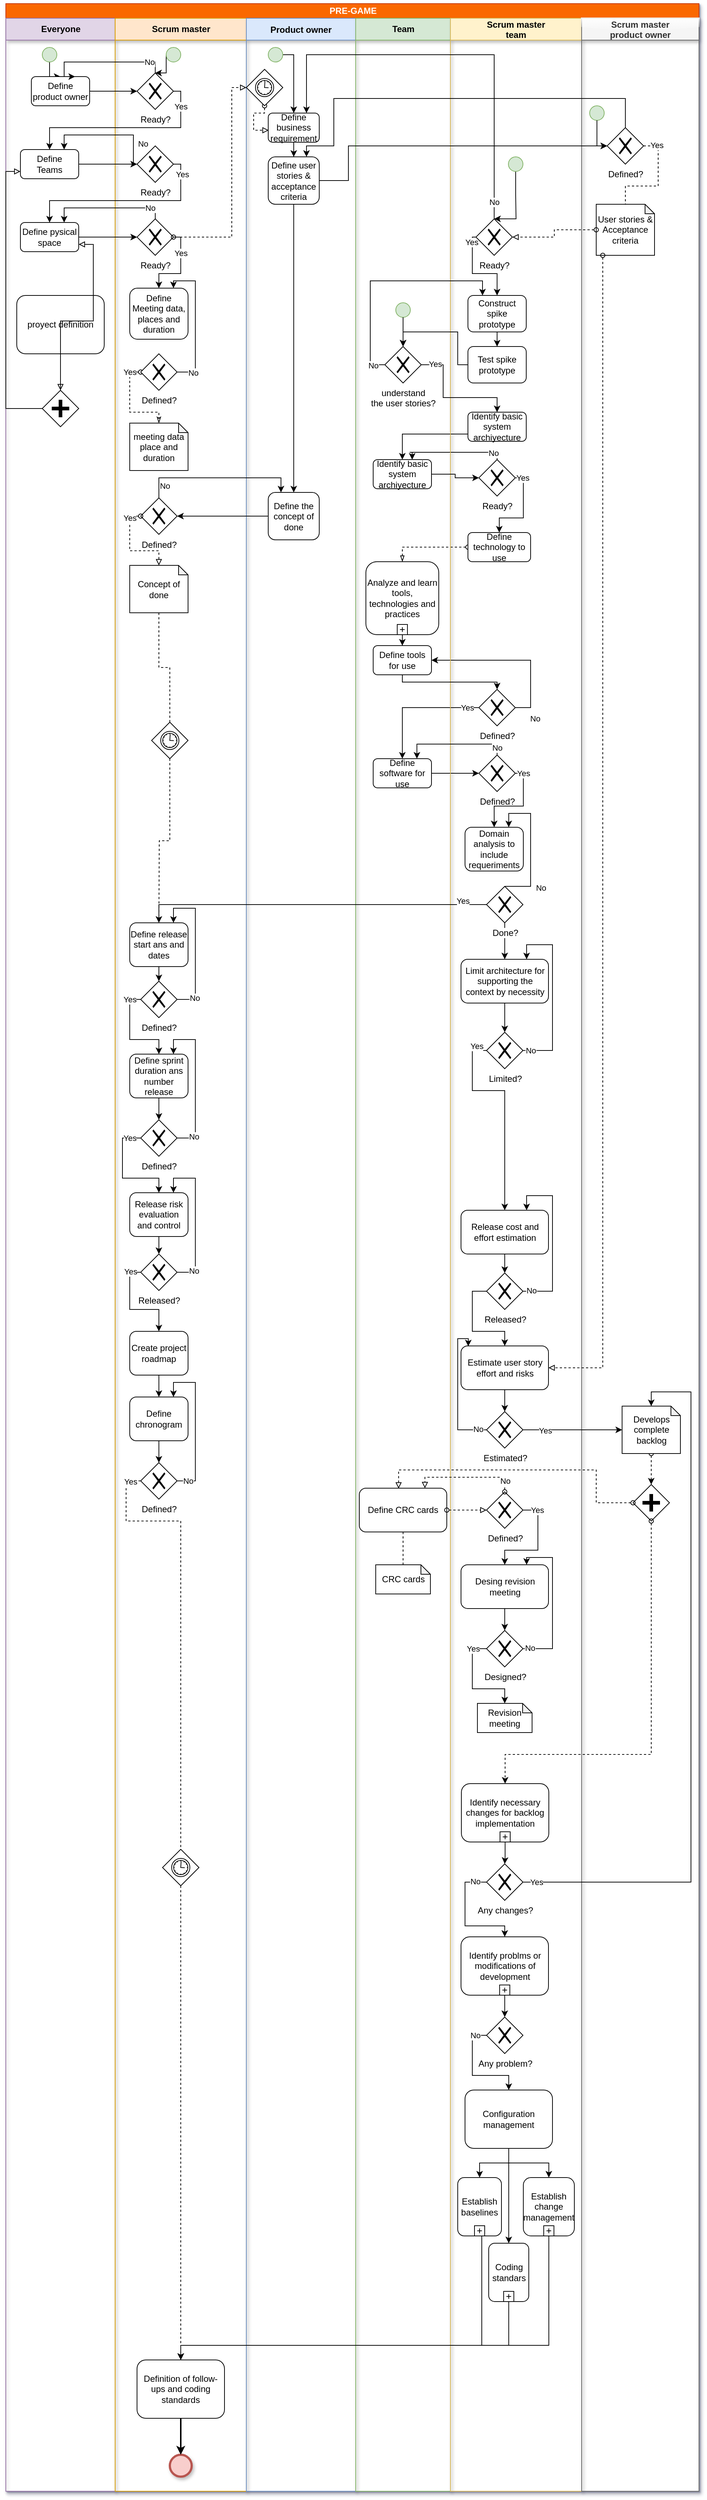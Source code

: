 <mxfile version="13.10.4" type="github" pages="11">
  <diagram id="prtHgNgQTEPvFCAcTncT" name="Pre-Game">
    <mxGraphModel dx="1005" dy="584" grid="1" gridSize="10" guides="1" tooltips="1" connect="1" arrows="1" fold="1" page="1" pageScale="1" pageWidth="1169" pageHeight="827" math="0" shadow="1">
      <root>
        <mxCell id="0" />
        <mxCell id="1" parent="0" />
        <mxCell id="VTizDpLMczkkOt09Ufi6-1" value="PRE-GAME" style="swimlane;html=1;childLayout=stackLayout;resizeParent=1;resizeParentMax=0;startSize=20;fillColor=#fa6800;strokeColor=#C73500;fontColor=#ffffff;shadow=1;swimlaneFillColor=#ffffff;" parent="1" vertex="1">
          <mxGeometry x="40" y="40" width="951" height="3410" as="geometry" />
        </mxCell>
        <mxCell id="VTizDpLMczkkOt09Ufi6-2" value="Everyone" style="swimlane;html=1;startSize=30;fillColor=#e1d5e7;strokeColor=#9673a6;shadow=1;" parent="VTizDpLMczkkOt09Ufi6-1" vertex="1">
          <mxGeometry y="20" width="150" height="3390" as="geometry" />
        </mxCell>
        <mxCell id="VTizDpLMczkkOt09Ufi6-12" style="edgeStyle=orthogonalEdgeStyle;rounded=0;orthogonalLoop=1;jettySize=auto;html=1;" parent="VTizDpLMczkkOt09Ufi6-2" source="VTizDpLMczkkOt09Ufi6-9" target="VTizDpLMczkkOt09Ufi6-11" edge="1">
          <mxGeometry relative="1" as="geometry" />
        </mxCell>
        <mxCell id="VTizDpLMczkkOt09Ufi6-9" value="" style="shape=mxgraph.bpmn.shape;html=1;verticalLabelPosition=bottom;labelBackgroundColor=#ffffff;verticalAlign=top;align=center;perimeter=ellipsePerimeter;outlineConnect=0;outline=standard;symbol=general;fillColor=#d5e8d4;strokeColor=#82b366;" parent="VTizDpLMczkkOt09Ufi6-2" vertex="1">
          <mxGeometry x="50" y="40" width="20" height="20" as="geometry" />
        </mxCell>
        <mxCell id="VTizDpLMczkkOt09Ufi6-11" value="Define&lt;br&gt;product owner" style="shape=ext;rounded=1;html=1;whiteSpace=wrap;" parent="VTizDpLMczkkOt09Ufi6-2" vertex="1">
          <mxGeometry x="35" y="80" width="80" height="40" as="geometry" />
        </mxCell>
        <mxCell id="VTizDpLMczkkOt09Ufi6-16" value="Define&lt;br&gt;Teams" style="shape=ext;rounded=1;html=1;whiteSpace=wrap;" parent="VTizDpLMczkkOt09Ufi6-2" vertex="1">
          <mxGeometry x="20" y="180" width="80" height="40" as="geometry" />
        </mxCell>
        <mxCell id="VTizDpLMczkkOt09Ufi6-26" value="Define pysical space" style="shape=ext;rounded=1;html=1;whiteSpace=wrap;" parent="VTizDpLMczkkOt09Ufi6-2" vertex="1">
          <mxGeometry x="20" y="280" width="80" height="40" as="geometry" />
        </mxCell>
        <mxCell id="V5XZYr4G0VDk-Lppq20t-3" style="edgeStyle=orthogonalEdgeStyle;rounded=0;orthogonalLoop=1;jettySize=auto;html=1;endArrow=block;endFill=0;" parent="VTizDpLMczkkOt09Ufi6-2" source="V5XZYr4G0VDk-Lppq20t-1" target="V5XZYr4G0VDk-Lppq20t-2" edge="1">
          <mxGeometry relative="1" as="geometry" />
        </mxCell>
        <mxCell id="V5XZYr4G0VDk-Lppq20t-1" value="proyect definition" style="shape=ext;rounded=1;html=1;whiteSpace=wrap;" parent="VTizDpLMczkkOt09Ufi6-2" vertex="1">
          <mxGeometry x="15" y="380" width="120" height="80" as="geometry" />
        </mxCell>
        <mxCell id="V5XZYr4G0VDk-Lppq20t-5" style="edgeStyle=orthogonalEdgeStyle;rounded=0;orthogonalLoop=1;jettySize=auto;html=1;exitX=0;exitY=0.5;exitDx=0;exitDy=0;entryX=0;entryY=0.75;entryDx=0;entryDy=0;endArrow=block;endFill=0;" parent="VTizDpLMczkkOt09Ufi6-2" source="V5XZYr4G0VDk-Lppq20t-2" target="VTizDpLMczkkOt09Ufi6-16" edge="1">
          <mxGeometry relative="1" as="geometry" />
        </mxCell>
        <mxCell id="V5XZYr4G0VDk-Lppq20t-6" style="edgeStyle=orthogonalEdgeStyle;rounded=0;orthogonalLoop=1;jettySize=auto;html=1;entryX=1;entryY=0.75;entryDx=0;entryDy=0;endArrow=block;endFill=0;" parent="VTizDpLMczkkOt09Ufi6-2" source="V5XZYr4G0VDk-Lppq20t-2" target="VTizDpLMczkkOt09Ufi6-26" edge="1">
          <mxGeometry relative="1" as="geometry" />
        </mxCell>
        <mxCell id="V5XZYr4G0VDk-Lppq20t-2" value="" style="shape=mxgraph.bpmn.shape;html=1;verticalLabelPosition=bottom;labelBackgroundColor=#ffffff;verticalAlign=top;align=center;perimeter=rhombusPerimeter;background=gateway;outlineConnect=0;outline=none;symbol=parallelGw;" parent="VTizDpLMczkkOt09Ufi6-2" vertex="1">
          <mxGeometry x="50" y="510" width="50" height="50" as="geometry" />
        </mxCell>
        <mxCell id="VTizDpLMczkkOt09Ufi6-84" style="edgeStyle=orthogonalEdgeStyle;rounded=0;orthogonalLoop=1;jettySize=auto;html=1;entryX=0;entryY=0.5;entryDx=0;entryDy=0;" parent="VTizDpLMczkkOt09Ufi6-1" source="VTizDpLMczkkOt09Ufi6-78" target="VTizDpLMczkkOt09Ufi6-83" edge="1">
          <mxGeometry relative="1" as="geometry" />
        </mxCell>
        <mxCell id="VTizDpLMczkkOt09Ufi6-85" style="edgeStyle=orthogonalEdgeStyle;rounded=0;orthogonalLoop=1;jettySize=auto;html=1;entryX=0.5;entryY=0;entryDx=0;entryDy=0;" parent="VTizDpLMczkkOt09Ufi6-1" source="VTizDpLMczkkOt09Ufi6-73" target="VTizDpLMczkkOt09Ufi6-78" edge="1">
          <mxGeometry relative="1" as="geometry" />
        </mxCell>
        <mxCell id="VTizDpLMczkkOt09Ufi6-86" value="Yes" style="edgeLabel;html=1;align=center;verticalAlign=middle;resizable=0;points=[];" parent="VTizDpLMczkkOt09Ufi6-85" vertex="1" connectable="0">
          <mxGeometry x="-0.747" y="-2" relative="1" as="geometry">
            <mxPoint x="5.83" y="2" as="offset" />
          </mxGeometry>
        </mxCell>
        <mxCell id="VTizDpLMczkkOt09Ufi6-75" style="edgeStyle=orthogonalEdgeStyle;rounded=0;orthogonalLoop=1;jettySize=auto;html=1;" parent="VTizDpLMczkkOt09Ufi6-1" source="VTizDpLMczkkOt09Ufi6-73" target="VTizDpLMczkkOt09Ufi6-71" edge="1">
          <mxGeometry relative="1" as="geometry">
            <mxPoint x="434" y="860" as="targetPoint" />
            <Array as="points">
              <mxPoint x="720" y="965" />
              <mxPoint x="720" y="900" />
            </Array>
          </mxGeometry>
        </mxCell>
        <mxCell id="VTizDpLMczkkOt09Ufi6-76" value="No" style="edgeLabel;html=1;align=center;verticalAlign=middle;resizable=0;points=[];" parent="VTizDpLMczkkOt09Ufi6-75" vertex="1" connectable="0">
          <mxGeometry x="-0.807" y="1" relative="1" as="geometry">
            <mxPoint x="6.5" y="15" as="offset" />
          </mxGeometry>
        </mxCell>
        <mxCell id="VTizDpLMczkkOt09Ufi6-52" style="edgeStyle=orthogonalEdgeStyle;rounded=0;orthogonalLoop=1;jettySize=auto;html=1;entryX=0.5;entryY=0;entryDx=0;entryDy=0;" parent="VTizDpLMczkkOt09Ufi6-1" source="VTizDpLMczkkOt09Ufi6-49" target="VTizDpLMczkkOt09Ufi6-51" edge="1">
          <mxGeometry relative="1" as="geometry">
            <Array as="points">
              <mxPoint x="544" y="590" />
            </Array>
          </mxGeometry>
        </mxCell>
        <mxCell id="VTizDpLMczkkOt09Ufi6-58" style="edgeStyle=orthogonalEdgeStyle;rounded=0;orthogonalLoop=1;jettySize=auto;html=1;entryX=0.669;entryY=0.003;entryDx=0;entryDy=0;entryPerimeter=0;" parent="VTizDpLMczkkOt09Ufi6-1" source="VTizDpLMczkkOt09Ufi6-57" target="VTizDpLMczkkOt09Ufi6-51" edge="1">
          <mxGeometry relative="1" as="geometry">
            <Array as="points">
              <mxPoint x="554" y="615" />
              <mxPoint x="438" y="615" />
            </Array>
          </mxGeometry>
        </mxCell>
        <mxCell id="VTizDpLMczkkOt09Ufi6-59" value="No" style="edgeLabel;html=1;align=center;verticalAlign=middle;resizable=0;points=[];" parent="VTizDpLMczkkOt09Ufi6-58" vertex="1" connectable="0">
          <mxGeometry x="-0.595" y="1" relative="1" as="geometry">
            <mxPoint x="13.59" as="offset" />
          </mxGeometry>
        </mxCell>
        <mxCell id="VTizDpLMczkkOt09Ufi6-89" style="edgeStyle=orthogonalEdgeStyle;rounded=0;orthogonalLoop=1;jettySize=auto;html=1;entryX=0.5;entryY=0;entryDx=0;entryDy=0;dashed=1;endArrow=blockThin;endFill=0;startArrow=oval;startFill=0;" parent="VTizDpLMczkkOt09Ufi6-1" source="VTizDpLMczkkOt09Ufi6-61" target="VTizDpLMczkkOt09Ufi6-64" edge="1">
          <mxGeometry relative="1" as="geometry" />
        </mxCell>
        <mxCell id="VTizDpLMczkkOt09Ufi6-3" value="Scrum master" style="swimlane;html=1;startSize=30;fillColor=#ffe6cc;strokeColor=#d79b00;shadow=1;" parent="VTizDpLMczkkOt09Ufi6-1" vertex="1">
          <mxGeometry x="150" y="20" width="180" height="3390" as="geometry" />
        </mxCell>
        <mxCell id="VTizDpLMczkkOt09Ufi6-13" value="Ready?" style="shape=mxgraph.bpmn.shape;html=1;verticalLabelPosition=bottom;labelBackgroundColor=#ffffff;verticalAlign=top;align=center;perimeter=rhombusPerimeter;background=gateway;outlineConnect=0;outline=none;symbol=exclusiveGw;" parent="VTizDpLMczkkOt09Ufi6-3" vertex="1">
          <mxGeometry x="30" y="75" width="50" height="50" as="geometry" />
        </mxCell>
        <mxCell id="VTizDpLMczkkOt09Ufi6-21" value="Ready?" style="shape=mxgraph.bpmn.shape;html=1;verticalLabelPosition=bottom;labelBackgroundColor=#ffffff;verticalAlign=top;align=center;perimeter=rhombusPerimeter;background=gateway;outlineConnect=0;outline=none;symbol=exclusiveGw;" parent="VTizDpLMczkkOt09Ufi6-3" vertex="1">
          <mxGeometry x="30" y="175" width="50" height="50" as="geometry" />
        </mxCell>
        <mxCell id="VTizDpLMczkkOt09Ufi6-167" style="edgeStyle=orthogonalEdgeStyle;rounded=0;orthogonalLoop=1;jettySize=auto;html=1;startArrow=none;startFill=0;endArrow=classic;endFill=1;" parent="VTizDpLMczkkOt09Ufi6-3" source="VTizDpLMczkkOt09Ufi6-28" target="VTizDpLMczkkOt09Ufi6-165" edge="1">
          <mxGeometry relative="1" as="geometry">
            <Array as="points">
              <mxPoint x="90" y="300" />
              <mxPoint x="90" y="350" />
              <mxPoint x="60" y="350" />
            </Array>
          </mxGeometry>
        </mxCell>
        <mxCell id="VTizDpLMczkkOt09Ufi6-28" value="Ready?" style="shape=mxgraph.bpmn.shape;html=1;verticalLabelPosition=bottom;labelBackgroundColor=#ffffff;verticalAlign=top;align=center;perimeter=rhombusPerimeter;background=gateway;outlineConnect=0;outline=none;symbol=exclusiveGw;" parent="VTizDpLMczkkOt09Ufi6-3" vertex="1">
          <mxGeometry x="30" y="275" width="50" height="50" as="geometry" />
        </mxCell>
        <mxCell id="VTizDpLMczkkOt09Ufi6-121" style="edgeStyle=orthogonalEdgeStyle;rounded=0;orthogonalLoop=1;jettySize=auto;html=1;entryX=0.75;entryY=0;entryDx=0;entryDy=0;startArrow=none;startFill=0;endArrow=classic;endFill=1;" parent="VTizDpLMczkkOt09Ufi6-3" source="VTizDpLMczkkOt09Ufi6-115" target="VTizDpLMczkkOt09Ufi6-114" edge="1">
          <mxGeometry relative="1" as="geometry">
            <Array as="points">
              <mxPoint x="110" y="1345" />
              <mxPoint x="110" y="1220" />
              <mxPoint x="80" y="1220" />
            </Array>
          </mxGeometry>
        </mxCell>
        <mxCell id="VTizDpLMczkkOt09Ufi6-122" value="No" style="edgeLabel;html=1;align=center;verticalAlign=middle;resizable=0;points=[];" parent="VTizDpLMczkkOt09Ufi6-121" vertex="1" connectable="0">
          <mxGeometry x="-0.759" y="2" relative="1" as="geometry">
            <mxPoint as="offset" />
          </mxGeometry>
        </mxCell>
        <mxCell id="VTizDpLMczkkOt09Ufi6-125" style="edgeStyle=orthogonalEdgeStyle;rounded=0;orthogonalLoop=1;jettySize=auto;html=1;entryX=0.5;entryY=0;entryDx=0;entryDy=0;startArrow=none;startFill=0;endArrow=classic;endFill=1;exitX=0;exitY=0.5;exitDx=0;exitDy=0;" parent="VTizDpLMczkkOt09Ufi6-3" source="VTizDpLMczkkOt09Ufi6-115" target="VTizDpLMczkkOt09Ufi6-124" edge="1">
          <mxGeometry relative="1" as="geometry">
            <Array as="points">
              <mxPoint x="20" y="1345" />
              <mxPoint x="20" y="1400" />
              <mxPoint x="60" y="1400" />
            </Array>
          </mxGeometry>
        </mxCell>
        <mxCell id="VTizDpLMczkkOt09Ufi6-126" value="Yes" style="edgeLabel;html=1;align=center;verticalAlign=middle;resizable=0;points=[];" parent="VTizDpLMczkkOt09Ufi6-125" vertex="1" connectable="0">
          <mxGeometry x="-0.629" y="3" relative="1" as="geometry">
            <mxPoint x="-3" y="-9" as="offset" />
          </mxGeometry>
        </mxCell>
        <mxCell id="VTizDpLMczkkOt09Ufi6-115" value="Defined?" style="shape=mxgraph.bpmn.shape;html=1;verticalLabelPosition=bottom;labelBackgroundColor=#ffffff;verticalAlign=top;align=center;perimeter=rhombusPerimeter;background=gateway;outlineConnect=0;outline=none;symbol=exclusiveGw;" parent="VTizDpLMczkkOt09Ufi6-3" vertex="1">
          <mxGeometry x="35" y="1320" width="50" height="50" as="geometry" />
        </mxCell>
        <mxCell id="VTizDpLMczkkOt09Ufi6-114" value="Define release start ans and dates" style="shape=ext;rounded=1;html=1;whiteSpace=wrap;" parent="VTizDpLMczkkOt09Ufi6-3" vertex="1">
          <mxGeometry x="20" y="1240" width="80" height="60" as="geometry" />
        </mxCell>
        <mxCell id="VTizDpLMczkkOt09Ufi6-117" style="edgeStyle=orthogonalEdgeStyle;rounded=0;orthogonalLoop=1;jettySize=auto;html=1;startArrow=none;startFill=0;endArrow=classic;endFill=1;" parent="VTizDpLMczkkOt09Ufi6-3" source="VTizDpLMczkkOt09Ufi6-114" target="VTizDpLMczkkOt09Ufi6-115" edge="1">
          <mxGeometry relative="1" as="geometry" />
        </mxCell>
        <mxCell id="VTizDpLMczkkOt09Ufi6-132" style="edgeStyle=orthogonalEdgeStyle;rounded=0;orthogonalLoop=1;jettySize=auto;html=1;startArrow=none;startFill=0;endArrow=classic;endFill=1;" parent="VTizDpLMczkkOt09Ufi6-3" source="VTizDpLMczkkOt09Ufi6-124" target="VTizDpLMczkkOt09Ufi6-131" edge="1">
          <mxGeometry relative="1" as="geometry" />
        </mxCell>
        <mxCell id="VTizDpLMczkkOt09Ufi6-124" value="Define sprint duration ans number release" style="shape=ext;rounded=1;html=1;whiteSpace=wrap;" parent="VTizDpLMczkkOt09Ufi6-3" vertex="1">
          <mxGeometry x="20" y="1420" width="80" height="60" as="geometry" />
        </mxCell>
        <mxCell id="VTizDpLMczkkOt09Ufi6-133" style="edgeStyle=orthogonalEdgeStyle;rounded=0;orthogonalLoop=1;jettySize=auto;html=1;entryX=0.75;entryY=0;entryDx=0;entryDy=0;startArrow=none;startFill=0;endArrow=classic;endFill=1;" parent="VTizDpLMczkkOt09Ufi6-3" source="VTizDpLMczkkOt09Ufi6-131" target="VTizDpLMczkkOt09Ufi6-124" edge="1">
          <mxGeometry relative="1" as="geometry">
            <Array as="points">
              <mxPoint x="110" y="1535" />
              <mxPoint x="110" y="1400" />
              <mxPoint x="80" y="1400" />
            </Array>
          </mxGeometry>
        </mxCell>
        <mxCell id="VTizDpLMczkkOt09Ufi6-134" value="No" style="edgeLabel;html=1;align=center;verticalAlign=middle;resizable=0;points=[];" parent="VTizDpLMczkkOt09Ufi6-133" vertex="1" connectable="0">
          <mxGeometry x="-0.784" y="2" relative="1" as="geometry">
            <mxPoint as="offset" />
          </mxGeometry>
        </mxCell>
        <mxCell id="VTizDpLMczkkOt09Ufi6-136" style="edgeStyle=orthogonalEdgeStyle;rounded=0;orthogonalLoop=1;jettySize=auto;html=1;startArrow=none;startFill=0;endArrow=classic;endFill=1;entryX=0.5;entryY=0;entryDx=0;entryDy=0;" parent="VTizDpLMczkkOt09Ufi6-3" source="VTizDpLMczkkOt09Ufi6-131" target="VTizDpLMczkkOt09Ufi6-135" edge="1">
          <mxGeometry relative="1" as="geometry">
            <Array as="points">
              <mxPoint x="10" y="1535" />
              <mxPoint x="10" y="1590" />
              <mxPoint x="60" y="1590" />
            </Array>
          </mxGeometry>
        </mxCell>
        <mxCell id="VTizDpLMczkkOt09Ufi6-137" value="Yes" style="edgeLabel;html=1;align=center;verticalAlign=middle;resizable=0;points=[];" parent="VTizDpLMczkkOt09Ufi6-136" vertex="1" connectable="0">
          <mxGeometry x="-0.702" relative="1" as="geometry">
            <mxPoint x="7" as="offset" />
          </mxGeometry>
        </mxCell>
        <mxCell id="VTizDpLMczkkOt09Ufi6-131" value="Defined?" style="shape=mxgraph.bpmn.shape;html=1;verticalLabelPosition=bottom;labelBackgroundColor=#ffffff;verticalAlign=top;align=center;perimeter=rhombusPerimeter;background=gateway;outlineConnect=0;outline=none;symbol=exclusiveGw;" parent="VTizDpLMczkkOt09Ufi6-3" vertex="1">
          <mxGeometry x="35" y="1510" width="50" height="50" as="geometry" />
        </mxCell>
        <mxCell id="VTizDpLMczkkOt09Ufi6-140" style="edgeStyle=orthogonalEdgeStyle;rounded=0;orthogonalLoop=1;jettySize=auto;html=1;entryX=0.5;entryY=0;entryDx=0;entryDy=0;startArrow=none;startFill=0;endArrow=classic;endFill=1;" parent="VTizDpLMczkkOt09Ufi6-3" source="VTizDpLMczkkOt09Ufi6-135" target="VTizDpLMczkkOt09Ufi6-138" edge="1">
          <mxGeometry relative="1" as="geometry" />
        </mxCell>
        <mxCell id="VTizDpLMczkkOt09Ufi6-135" value="Release risk evaluation and control" style="shape=ext;rounded=1;html=1;whiteSpace=wrap;" parent="VTizDpLMczkkOt09Ufi6-3" vertex="1">
          <mxGeometry x="20" y="1610" width="80" height="60" as="geometry" />
        </mxCell>
        <mxCell id="VTizDpLMczkkOt09Ufi6-141" style="edgeStyle=orthogonalEdgeStyle;rounded=0;orthogonalLoop=1;jettySize=auto;html=1;entryX=0.75;entryY=0;entryDx=0;entryDy=0;startArrow=none;startFill=0;endArrow=classic;endFill=1;" parent="VTizDpLMczkkOt09Ufi6-3" source="VTizDpLMczkkOt09Ufi6-138" target="VTizDpLMczkkOt09Ufi6-135" edge="1">
          <mxGeometry relative="1" as="geometry">
            <Array as="points">
              <mxPoint x="110" y="1719" />
              <mxPoint x="110" y="1590" />
              <mxPoint x="80" y="1590" />
            </Array>
          </mxGeometry>
        </mxCell>
        <mxCell id="VTizDpLMczkkOt09Ufi6-142" value="No" style="edgeLabel;html=1;align=center;verticalAlign=middle;resizable=0;points=[];" parent="VTizDpLMczkkOt09Ufi6-141" vertex="1" connectable="0">
          <mxGeometry x="-0.778" y="2" relative="1" as="geometry">
            <mxPoint as="offset" />
          </mxGeometry>
        </mxCell>
        <mxCell id="VTizDpLMczkkOt09Ufi6-152" style="edgeStyle=orthogonalEdgeStyle;rounded=0;orthogonalLoop=1;jettySize=auto;html=1;entryX=0.5;entryY=0;entryDx=0;entryDy=0;startArrow=none;startFill=0;endArrow=classic;endFill=1;exitX=0;exitY=0.5;exitDx=0;exitDy=0;" parent="VTizDpLMczkkOt09Ufi6-3" source="VTizDpLMczkkOt09Ufi6-138" target="VTizDpLMczkkOt09Ufi6-151" edge="1">
          <mxGeometry relative="1" as="geometry">
            <Array as="points">
              <mxPoint x="20" y="1719" />
              <mxPoint x="20" y="1770" />
              <mxPoint x="60" y="1770" />
            </Array>
          </mxGeometry>
        </mxCell>
        <mxCell id="VTizDpLMczkkOt09Ufi6-153" value="Yes" style="edgeLabel;html=1;align=center;verticalAlign=middle;resizable=0;points=[];" parent="VTizDpLMczkkOt09Ufi6-152" vertex="1" connectable="0">
          <mxGeometry x="-0.787" y="-1" relative="1" as="geometry">
            <mxPoint as="offset" />
          </mxGeometry>
        </mxCell>
        <mxCell id="VTizDpLMczkkOt09Ufi6-138" value="Released?" style="shape=mxgraph.bpmn.shape;html=1;verticalLabelPosition=bottom;labelBackgroundColor=#ffffff;verticalAlign=top;align=center;perimeter=rhombusPerimeter;background=gateway;outlineConnect=0;outline=none;symbol=exclusiveGw;" parent="VTizDpLMczkkOt09Ufi6-3" vertex="1">
          <mxGeometry x="35" y="1694" width="50" height="50" as="geometry" />
        </mxCell>
        <mxCell id="VTizDpLMczkkOt09Ufi6-151" value="Create project roadmap" style="shape=ext;rounded=1;html=1;whiteSpace=wrap;" parent="VTizDpLMczkkOt09Ufi6-3" vertex="1">
          <mxGeometry x="20" y="1800" width="80" height="60" as="geometry" />
        </mxCell>
        <mxCell id="VTizDpLMczkkOt09Ufi6-161" style="edgeStyle=orthogonalEdgeStyle;rounded=0;orthogonalLoop=1;jettySize=auto;html=1;startArrow=none;startFill=0;endArrow=classic;endFill=1;" parent="VTizDpLMczkkOt09Ufi6-3" source="VTizDpLMczkkOt09Ufi6-158" target="VTizDpLMczkkOt09Ufi6-160" edge="1">
          <mxGeometry relative="1" as="geometry" />
        </mxCell>
        <mxCell id="VTizDpLMczkkOt09Ufi6-158" value="Define chronogram" style="shape=ext;rounded=1;html=1;whiteSpace=wrap;" parent="VTizDpLMczkkOt09Ufi6-3" vertex="1">
          <mxGeometry x="20" y="1890" width="80" height="60" as="geometry" />
        </mxCell>
        <mxCell id="VTizDpLMczkkOt09Ufi6-159" value="" style="edgeStyle=orthogonalEdgeStyle;rounded=0;orthogonalLoop=1;jettySize=auto;html=1;startArrow=none;startFill=0;endArrow=classic;endFill=1;" parent="VTizDpLMczkkOt09Ufi6-3" source="VTizDpLMczkkOt09Ufi6-151" target="VTizDpLMczkkOt09Ufi6-158" edge="1">
          <mxGeometry relative="1" as="geometry" />
        </mxCell>
        <mxCell id="VTizDpLMczkkOt09Ufi6-162" style="edgeStyle=orthogonalEdgeStyle;rounded=0;orthogonalLoop=1;jettySize=auto;html=1;entryX=0.75;entryY=0;entryDx=0;entryDy=0;startArrow=none;startFill=0;endArrow=classic;endFill=1;exitX=1;exitY=0.5;exitDx=0;exitDy=0;" parent="VTizDpLMczkkOt09Ufi6-3" source="VTizDpLMczkkOt09Ufi6-160" target="VTizDpLMczkkOt09Ufi6-158" edge="1">
          <mxGeometry relative="1" as="geometry">
            <Array as="points">
              <mxPoint x="110" y="2005" />
              <mxPoint x="110" y="1870" />
              <mxPoint x="80" y="1870" />
            </Array>
          </mxGeometry>
        </mxCell>
        <mxCell id="VTizDpLMczkkOt09Ufi6-163" value="No" style="edgeLabel;html=1;align=center;verticalAlign=middle;resizable=0;points=[];" parent="VTizDpLMczkkOt09Ufi6-162" vertex="1" connectable="0">
          <mxGeometry x="-0.762" y="-2" relative="1" as="geometry">
            <mxPoint x="-12" y="0.11" as="offset" />
          </mxGeometry>
        </mxCell>
        <mxCell id="VTizDpLMczkkOt09Ufi6-484" style="edgeStyle=orthogonalEdgeStyle;rounded=0;orthogonalLoop=1;jettySize=auto;html=1;entryX=0.5;entryY=0;entryDx=0;entryDy=0;startArrow=none;startFill=0;endArrow=none;endFill=0;exitX=0;exitY=0.5;exitDx=0;exitDy=0;dashed=1;" parent="VTizDpLMczkkOt09Ufi6-3" source="VTizDpLMczkkOt09Ufi6-160" target="VTizDpLMczkkOt09Ufi6-483" edge="1">
          <mxGeometry relative="1" as="geometry">
            <Array as="points">
              <mxPoint x="15" y="2005" />
              <mxPoint x="15" y="2060" />
              <mxPoint x="90" y="2060" />
            </Array>
          </mxGeometry>
        </mxCell>
        <mxCell id="VTizDpLMczkkOt09Ufi6-486" value="Yes" style="edgeLabel;html=1;align=center;verticalAlign=middle;resizable=0;points=[];" parent="VTizDpLMczkkOt09Ufi6-484" vertex="1" connectable="0">
          <mxGeometry x="-0.951" y="1" relative="1" as="geometry">
            <mxPoint as="offset" />
          </mxGeometry>
        </mxCell>
        <mxCell id="VTizDpLMczkkOt09Ufi6-160" value="Defined?" style="shape=mxgraph.bpmn.shape;html=1;verticalLabelPosition=bottom;labelBackgroundColor=#ffffff;verticalAlign=top;align=center;perimeter=rhombusPerimeter;background=gateway;outlineConnect=0;outline=none;symbol=exclusiveGw;" parent="VTizDpLMczkkOt09Ufi6-3" vertex="1">
          <mxGeometry x="35" y="1980" width="50" height="50" as="geometry" />
        </mxCell>
        <mxCell id="VTizDpLMczkkOt09Ufi6-165" value="Define Meeting data, places and duration" style="shape=ext;rounded=1;html=1;whiteSpace=wrap;" parent="VTizDpLMczkkOt09Ufi6-3" vertex="1">
          <mxGeometry x="20" y="370" width="80" height="70" as="geometry" />
        </mxCell>
        <mxCell id="VTizDpLMczkkOt09Ufi6-169" style="edgeStyle=orthogonalEdgeStyle;rounded=0;orthogonalLoop=1;jettySize=auto;html=1;entryX=0.75;entryY=0;entryDx=0;entryDy=0;startArrow=none;startFill=0;endArrow=classic;endFill=1;" parent="VTizDpLMczkkOt09Ufi6-3" source="VTizDpLMczkkOt09Ufi6-168" target="VTizDpLMczkkOt09Ufi6-165" edge="1">
          <mxGeometry relative="1" as="geometry">
            <Array as="points">
              <mxPoint x="110" y="485" />
              <mxPoint x="110" y="360" />
              <mxPoint x="80" y="360" />
            </Array>
          </mxGeometry>
        </mxCell>
        <mxCell id="VTizDpLMczkkOt09Ufi6-170" value="No" style="edgeLabel;html=1;align=center;verticalAlign=middle;resizable=0;points=[];" parent="VTizDpLMczkkOt09Ufi6-169" vertex="1" connectable="0">
          <mxGeometry x="-0.769" y="-1" relative="1" as="geometry">
            <mxPoint as="offset" />
          </mxGeometry>
        </mxCell>
        <mxCell id="VTizDpLMczkkOt09Ufi6-172" style="edgeStyle=orthogonalEdgeStyle;rounded=0;orthogonalLoop=1;jettySize=auto;html=1;entryX=0.5;entryY=0;entryDx=0;entryDy=0;entryPerimeter=0;startArrow=oval;startFill=0;endArrow=classicThin;endFill=0;dashed=1;" parent="VTizDpLMczkkOt09Ufi6-3" source="VTizDpLMczkkOt09Ufi6-168" target="VTizDpLMczkkOt09Ufi6-171" edge="1">
          <mxGeometry relative="1" as="geometry">
            <Array as="points">
              <mxPoint x="20" y="485" />
              <mxPoint x="20" y="540" />
              <mxPoint x="60" y="540" />
            </Array>
          </mxGeometry>
        </mxCell>
        <mxCell id="VTizDpLMczkkOt09Ufi6-173" value="Yes" style="edgeLabel;html=1;align=center;verticalAlign=middle;resizable=0;points=[];" parent="VTizDpLMczkkOt09Ufi6-172" vertex="1" connectable="0">
          <mxGeometry x="-0.764" relative="1" as="geometry">
            <mxPoint as="offset" />
          </mxGeometry>
        </mxCell>
        <mxCell id="VTizDpLMczkkOt09Ufi6-168" value="Defined?" style="shape=mxgraph.bpmn.shape;html=1;verticalLabelPosition=bottom;labelBackgroundColor=#ffffff;verticalAlign=top;align=center;perimeter=rhombusPerimeter;background=gateway;outlineConnect=0;outline=none;symbol=exclusiveGw;" parent="VTizDpLMczkkOt09Ufi6-3" vertex="1">
          <mxGeometry x="35" y="460" width="50" height="50" as="geometry" />
        </mxCell>
        <mxCell id="VTizDpLMczkkOt09Ufi6-171" value="meeting data&lt;br&gt;place and duration" style="shape=note;whiteSpace=wrap;html=1;backgroundOutline=1;darkOpacity=0.05;size=13;" parent="VTizDpLMczkkOt09Ufi6-3" vertex="1">
          <mxGeometry x="20" y="555" width="80" height="65" as="geometry" />
        </mxCell>
        <mxCell id="VTizDpLMczkkOt09Ufi6-191" style="edgeStyle=orthogonalEdgeStyle;rounded=0;orthogonalLoop=1;jettySize=auto;html=1;entryX=0.5;entryY=0;entryDx=0;entryDy=0;startArrow=none;startFill=0;endArrow=classic;endFill=1;" parent="VTizDpLMczkkOt09Ufi6-3" source="VTizDpLMczkkOt09Ufi6-190" target="VTizDpLMczkkOt09Ufi6-13" edge="1">
          <mxGeometry relative="1" as="geometry">
            <Array as="points">
              <mxPoint x="70" y="75" />
            </Array>
          </mxGeometry>
        </mxCell>
        <mxCell id="VTizDpLMczkkOt09Ufi6-190" value="" style="shape=mxgraph.bpmn.shape;html=1;verticalLabelPosition=bottom;labelBackgroundColor=#ffffff;verticalAlign=top;align=center;perimeter=ellipsePerimeter;outlineConnect=0;outline=standard;symbol=general;fillColor=#d5e8d4;strokeColor=#82b366;" parent="VTizDpLMczkkOt09Ufi6-3" vertex="1">
          <mxGeometry x="70" y="40" width="20" height="20" as="geometry" />
        </mxCell>
        <mxCell id="VTizDpLMczkkOt09Ufi6-211" value="Defined?" style="shape=mxgraph.bpmn.shape;html=1;verticalLabelPosition=bottom;labelBackgroundColor=#ffffff;verticalAlign=top;align=center;perimeter=rhombusPerimeter;background=gateway;outlineConnect=0;outline=none;symbol=exclusiveGw;" parent="VTizDpLMczkkOt09Ufi6-3" vertex="1">
          <mxGeometry x="35" y="657.5" width="50" height="50" as="geometry" />
        </mxCell>
        <mxCell id="VTizDpLMczkkOt09Ufi6-490" style="edgeStyle=orthogonalEdgeStyle;rounded=0;orthogonalLoop=1;jettySize=auto;html=1;entryX=0.5;entryY=0;entryDx=0;entryDy=0;startArrow=none;startFill=0;endArrow=none;endFill=0;dashed=1;" parent="VTizDpLMczkkOt09Ufi6-3" source="VTizDpLMczkkOt09Ufi6-217" target="VTizDpLMczkkOt09Ufi6-487" edge="1">
          <mxGeometry relative="1" as="geometry" />
        </mxCell>
        <mxCell id="VTizDpLMczkkOt09Ufi6-217" value="Concept of done" style="shape=note;whiteSpace=wrap;html=1;backgroundOutline=1;darkOpacity=0.05;size=13;" parent="VTizDpLMczkkOt09Ufi6-3" vertex="1">
          <mxGeometry x="20" y="750" width="80" height="65" as="geometry" />
        </mxCell>
        <mxCell id="VTizDpLMczkkOt09Ufi6-218" style="edgeStyle=orthogonalEdgeStyle;rounded=0;orthogonalLoop=1;jettySize=auto;html=1;startArrow=oval;startFill=0;endArrow=block;endFill=0;entryX=0.5;entryY=0;entryDx=0;entryDy=0;entryPerimeter=0;dashed=1;" parent="VTizDpLMczkkOt09Ufi6-3" source="VTizDpLMczkkOt09Ufi6-211" target="VTizDpLMczkkOt09Ufi6-217" edge="1">
          <mxGeometry relative="1" as="geometry">
            <Array as="points">
              <mxPoint x="20" y="682" />
              <mxPoint x="20" y="730" />
              <mxPoint x="60" y="730" />
            </Array>
          </mxGeometry>
        </mxCell>
        <mxCell id="VTizDpLMczkkOt09Ufi6-219" value="Yes" style="edgeLabel;html=1;align=center;verticalAlign=middle;resizable=0;points=[];" parent="VTizDpLMczkkOt09Ufi6-218" vertex="1" connectable="0">
          <mxGeometry x="-0.473" y="-1" relative="1" as="geometry">
            <mxPoint x="1" y="-15.31" as="offset" />
          </mxGeometry>
        </mxCell>
        <mxCell id="VTizDpLMczkkOt09Ufi6-465" value="Definition of follow-ups and coding standards" style="shape=ext;rounded=1;html=1;whiteSpace=wrap;fillColor=#FFFFFF;" parent="VTizDpLMczkkOt09Ufi6-3" vertex="1">
          <mxGeometry x="30" y="3210" width="120" height="80" as="geometry" />
        </mxCell>
        <mxCell id="VTizDpLMczkkOt09Ufi6-485" style="edgeStyle=orthogonalEdgeStyle;rounded=0;orthogonalLoop=1;jettySize=auto;html=1;startArrow=none;startFill=0;endArrow=none;endFill=0;dashed=1;" parent="VTizDpLMczkkOt09Ufi6-3" source="VTizDpLMczkkOt09Ufi6-483" target="VTizDpLMczkkOt09Ufi6-465" edge="1">
          <mxGeometry relative="1" as="geometry" />
        </mxCell>
        <mxCell id="VTizDpLMczkkOt09Ufi6-483" value="" style="shape=mxgraph.bpmn.shape;html=1;verticalLabelPosition=bottom;labelBackgroundColor=#ffffff;verticalAlign=top;align=center;perimeter=rhombusPerimeter;background=gateway;outlineConnect=0;outline=standard;symbol=timer;fillColor=#FFFFFF;" parent="VTizDpLMczkkOt09Ufi6-3" vertex="1">
          <mxGeometry x="65" y="2510" width="50" height="50" as="geometry" />
        </mxCell>
        <mxCell id="VTizDpLMczkkOt09Ufi6-487" value="" style="shape=mxgraph.bpmn.shape;html=1;verticalLabelPosition=bottom;labelBackgroundColor=#ffffff;verticalAlign=top;align=center;perimeter=rhombusPerimeter;background=gateway;outlineConnect=0;outline=standard;symbol=timer;fillColor=#FFFFFF;" parent="VTizDpLMczkkOt09Ufi6-3" vertex="1">
          <mxGeometry x="50" y="965" width="50" height="50" as="geometry" />
        </mxCell>
        <mxCell id="VTizDpLMczkkOt09Ufi6-5" value="Product owner" style="swimlane;startSize=30;fillColor=#dae8fc;strokeColor=#6c8ebf;shadow=1;" parent="VTizDpLMczkkOt09Ufi6-1" vertex="1">
          <mxGeometry x="330" y="20" width="150" height="3390" as="geometry" />
        </mxCell>
        <mxCell id="VTizDpLMczkkOt09Ufi6-181" style="edgeStyle=orthogonalEdgeStyle;rounded=0;orthogonalLoop=1;jettySize=auto;html=1;entryX=0.5;entryY=0;entryDx=0;entryDy=0;startArrow=none;startFill=0;endArrow=classic;endFill=1;" parent="VTizDpLMczkkOt09Ufi6-5" source="VTizDpLMczkkOt09Ufi6-41" target="VTizDpLMczkkOt09Ufi6-178" edge="1">
          <mxGeometry relative="1" as="geometry" />
        </mxCell>
        <mxCell id="VTizDpLMczkkOt09Ufi6-41" value="Define business requirement" style="shape=ext;rounded=1;html=1;whiteSpace=wrap;" parent="VTizDpLMczkkOt09Ufi6-5" vertex="1">
          <mxGeometry x="30" y="130" width="70" height="40" as="geometry" />
        </mxCell>
        <mxCell id="VTizDpLMczkkOt09Ufi6-176" style="edgeStyle=orthogonalEdgeStyle;rounded=0;orthogonalLoop=1;jettySize=auto;html=1;entryX=0.5;entryY=0;entryDx=0;entryDy=0;startArrow=none;startFill=0;endArrow=classic;endFill=1;exitX=1;exitY=0.5;exitDx=0;exitDy=0;" parent="VTizDpLMczkkOt09Ufi6-5" source="VTizDpLMczkkOt09Ufi6-175" target="VTizDpLMczkkOt09Ufi6-41" edge="1">
          <mxGeometry relative="1" as="geometry">
            <Array as="points">
              <mxPoint x="65" y="50" />
            </Array>
          </mxGeometry>
        </mxCell>
        <mxCell id="VTizDpLMczkkOt09Ufi6-175" value="" style="shape=mxgraph.bpmn.shape;html=1;verticalLabelPosition=bottom;labelBackgroundColor=#ffffff;verticalAlign=top;align=center;perimeter=ellipsePerimeter;outlineConnect=0;outline=standard;symbol=general;fillColor=#d5e8d4;strokeColor=#82b366;" parent="VTizDpLMczkkOt09Ufi6-5" vertex="1">
          <mxGeometry x="30" y="40" width="20" height="20" as="geometry" />
        </mxCell>
        <mxCell id="VTizDpLMczkkOt09Ufi6-210" style="edgeStyle=orthogonalEdgeStyle;rounded=0;orthogonalLoop=1;jettySize=auto;html=1;entryX=0.5;entryY=0;entryDx=0;entryDy=0;startArrow=none;startFill=0;endArrow=classic;endFill=1;" parent="VTizDpLMczkkOt09Ufi6-5" source="VTizDpLMczkkOt09Ufi6-178" target="VTizDpLMczkkOt09Ufi6-208" edge="1">
          <mxGeometry relative="1" as="geometry" />
        </mxCell>
        <mxCell id="VTizDpLMczkkOt09Ufi6-178" value="Define user stories &amp;amp; acceptance criteria" style="shape=ext;rounded=1;html=1;whiteSpace=wrap;" parent="VTizDpLMczkkOt09Ufi6-5" vertex="1">
          <mxGeometry x="30" y="190" width="70" height="65" as="geometry" />
        </mxCell>
        <mxCell id="VTizDpLMczkkOt09Ufi6-208" value="Define the concept of done" style="shape=ext;rounded=1;html=1;whiteSpace=wrap;" parent="VTizDpLMczkkOt09Ufi6-5" vertex="1">
          <mxGeometry x="30" y="650" width="70" height="65" as="geometry" />
        </mxCell>
        <mxCell id="HpPENtieblq98XcEwomv-8" style="edgeStyle=orthogonalEdgeStyle;rounded=0;orthogonalLoop=1;jettySize=auto;html=1;entryX=0.009;entryY=0.588;entryDx=0;entryDy=0;entryPerimeter=0;dashed=1;startArrow=oval;startFill=0;endArrow=block;endFill=0;" parent="VTizDpLMczkkOt09Ufi6-5" source="HpPENtieblq98XcEwomv-5" target="VTizDpLMczkkOt09Ufi6-41" edge="1">
          <mxGeometry relative="1" as="geometry">
            <Array as="points">
              <mxPoint x="25" y="130" />
              <mxPoint x="10" y="130" />
              <mxPoint x="10" y="154" />
            </Array>
          </mxGeometry>
        </mxCell>
        <mxCell id="HpPENtieblq98XcEwomv-5" value="" style="shape=mxgraph.bpmn.shape;html=1;verticalLabelPosition=bottom;labelBackgroundColor=#ffffff;verticalAlign=top;align=center;perimeter=rhombusPerimeter;background=gateway;outlineConnect=0;outline=standard;symbol=timer;" parent="VTizDpLMczkkOt09Ufi6-5" vertex="1">
          <mxGeometry y="70" width="50" height="50" as="geometry" />
        </mxCell>
        <mxCell id="VTizDpLMczkkOt09Ufi6-4" value="Team" style="swimlane;html=1;startSize=30;fillColor=#d5e8d4;strokeColor=#82b366;shadow=1;" parent="VTizDpLMczkkOt09Ufi6-1" vertex="1">
          <mxGeometry x="480" y="20" width="130" height="3390" as="geometry" />
        </mxCell>
        <mxCell id="VTizDpLMczkkOt09Ufi6-51" value="Identify basic system archiyecture" style="shape=ext;rounded=1;html=1;whiteSpace=wrap;" parent="VTizDpLMczkkOt09Ufi6-4" vertex="1">
          <mxGeometry x="24" y="605" width="80" height="40" as="geometry" />
        </mxCell>
        <mxCell id="VTizDpLMczkkOt09Ufi6-72" style="edgeStyle=orthogonalEdgeStyle;rounded=0;orthogonalLoop=1;jettySize=auto;html=1;entryX=0.5;entryY=0;entryDx=0;entryDy=0;" parent="VTizDpLMczkkOt09Ufi6-4" source="VTizDpLMczkkOt09Ufi6-64" target="VTizDpLMczkkOt09Ufi6-71" edge="1">
          <mxGeometry relative="1" as="geometry" />
        </mxCell>
        <mxCell id="VTizDpLMczkkOt09Ufi6-64" value="Analyze and learn tools, technologies and practices" style="html=1;whiteSpace=wrap;rounded=1;dropTarget=0;" parent="VTizDpLMczkkOt09Ufi6-4" vertex="1">
          <mxGeometry x="14" y="745" width="100" height="100" as="geometry" />
        </mxCell>
        <mxCell id="VTizDpLMczkkOt09Ufi6-65" value="" style="html=1;shape=plus;outlineConnect=0;" parent="VTizDpLMczkkOt09Ufi6-64" vertex="1">
          <mxGeometry x="0.5" y="1" width="14" height="14" relative="1" as="geometry">
            <mxPoint x="-7" y="-14" as="offset" />
          </mxGeometry>
        </mxCell>
        <mxCell id="VTizDpLMczkkOt09Ufi6-71" value="Define tools for use" style="shape=ext;rounded=1;html=1;whiteSpace=wrap;" parent="VTizDpLMczkkOt09Ufi6-4" vertex="1">
          <mxGeometry x="24" y="860" width="80" height="40" as="geometry" />
        </mxCell>
        <mxCell id="VTizDpLMczkkOt09Ufi6-78" value="Define software for use" style="shape=ext;rounded=1;html=1;whiteSpace=wrap;" parent="VTizDpLMczkkOt09Ufi6-4" vertex="1">
          <mxGeometry x="24" y="1015" width="80" height="40" as="geometry" />
        </mxCell>
        <mxCell id="VTizDpLMczkkOt09Ufi6-99" value="&lt;span style=&quot;font-size: 12px&quot;&gt;understand &lt;br&gt;the user stories?&lt;/span&gt;" style="shape=mxgraph.bpmn.shape;html=1;verticalLabelPosition=bottom;labelBackgroundColor=#ffffff;verticalAlign=top;align=center;perimeter=rhombusPerimeter;background=gateway;outlineConnect=0;outline=none;symbol=exclusiveGw;" parent="VTizDpLMczkkOt09Ufi6-4" vertex="1">
          <mxGeometry x="40" y="450" width="50" height="50" as="geometry" />
        </mxCell>
        <mxCell id="VTizDpLMczkkOt09Ufi6-188" value="" style="shape=mxgraph.bpmn.shape;html=1;verticalLabelPosition=bottom;labelBackgroundColor=#ffffff;verticalAlign=top;align=center;perimeter=ellipsePerimeter;outlineConnect=0;outline=standard;symbol=general;fillColor=#d5e8d4;strokeColor=#82b366;" parent="VTizDpLMczkkOt09Ufi6-4" vertex="1">
          <mxGeometry x="55" y="390" width="20" height="20" as="geometry" />
        </mxCell>
        <mxCell id="VTizDpLMczkkOt09Ufi6-189" style="edgeStyle=orthogonalEdgeStyle;rounded=0;orthogonalLoop=1;jettySize=auto;html=1;startArrow=none;startFill=0;endArrow=classic;endFill=1;" parent="VTizDpLMczkkOt09Ufi6-4" source="VTizDpLMczkkOt09Ufi6-188" target="VTizDpLMczkkOt09Ufi6-99" edge="1">
          <mxGeometry relative="1" as="geometry">
            <mxPoint x="-55" y="450" as="targetPoint" />
          </mxGeometry>
        </mxCell>
        <mxCell id="VTizDpLMczkkOt09Ufi6-438" style="edgeStyle=orthogonalEdgeStyle;rounded=0;orthogonalLoop=1;jettySize=auto;html=1;entryX=0.5;entryY=0;entryDx=0;entryDy=0;entryPerimeter=0;dashed=1;startArrow=none;startFill=0;endArrow=none;endFill=0;" parent="VTizDpLMczkkOt09Ufi6-4" source="VTizDpLMczkkOt09Ufi6-404" target="VTizDpLMczkkOt09Ufi6-420" edge="1">
          <mxGeometry relative="1" as="geometry" />
        </mxCell>
        <mxCell id="VTizDpLMczkkOt09Ufi6-404" value="Define CRC cards" style="shape=ext;rounded=1;html=1;whiteSpace=wrap;" parent="VTizDpLMczkkOt09Ufi6-4" vertex="1">
          <mxGeometry x="5" y="2015" width="120" height="60" as="geometry" />
        </mxCell>
        <mxCell id="VTizDpLMczkkOt09Ufi6-420" value="CRC cards" style="shape=note;whiteSpace=wrap;html=1;backgroundOutline=1;darkOpacity=0.05;size=13;" parent="VTizDpLMczkkOt09Ufi6-4" vertex="1">
          <mxGeometry x="27.5" y="2120" width="75" height="40" as="geometry" />
        </mxCell>
        <mxCell id="VTizDpLMczkkOt09Ufi6-8" value="Scrum master&#xa;team" style="swimlane;startSize=30;fillColor=#fff2cc;strokeColor=#d6b656;shadow=1;glass=0;" parent="VTizDpLMczkkOt09Ufi6-1" vertex="1">
          <mxGeometry x="610" y="20" width="180" height="3390" as="geometry" />
        </mxCell>
        <mxCell id="VTizDpLMczkkOt09Ufi6-96" style="edgeStyle=orthogonalEdgeStyle;rounded=0;orthogonalLoop=1;jettySize=auto;html=1;entryX=0.5;entryY=0;entryDx=0;entryDy=0;startArrow=none;startFill=0;endArrow=classic;endFill=1;exitX=0;exitY=0.5;exitDx=0;exitDy=0;" parent="VTizDpLMczkkOt09Ufi6-8" source="VTizDpLMczkkOt09Ufi6-44" target="VTizDpLMczkkOt09Ufi6-90" edge="1">
          <mxGeometry relative="1" as="geometry">
            <Array as="points">
              <mxPoint x="30" y="300" />
              <mxPoint x="30" y="350" />
              <mxPoint x="64" y="350" />
            </Array>
          </mxGeometry>
        </mxCell>
        <mxCell id="VTizDpLMczkkOt09Ufi6-97" value="Yes" style="edgeLabel;html=1;align=center;verticalAlign=middle;resizable=0;points=[];" parent="VTizDpLMczkkOt09Ufi6-96" vertex="1" connectable="0">
          <mxGeometry x="-0.795" y="-1" relative="1" as="geometry">
            <mxPoint as="offset" />
          </mxGeometry>
        </mxCell>
        <mxCell id="VTizDpLMczkkOt09Ufi6-44" value="Ready?" style="shape=mxgraph.bpmn.shape;html=1;verticalLabelPosition=bottom;labelBackgroundColor=#ffffff;verticalAlign=top;align=center;perimeter=rhombusPerimeter;background=gateway;outlineConnect=0;outline=none;symbol=exclusiveGw;" parent="VTizDpLMczkkOt09Ufi6-8" vertex="1">
          <mxGeometry x="35" y="275" width="50" height="50" as="geometry" />
        </mxCell>
        <mxCell id="VTizDpLMczkkOt09Ufi6-49" value="Identify basic system archiyecture" style="shape=ext;rounded=1;html=1;whiteSpace=wrap;" parent="VTizDpLMczkkOt09Ufi6-8" vertex="1">
          <mxGeometry x="24" y="540" width="80" height="40" as="geometry" />
        </mxCell>
        <mxCell id="VTizDpLMczkkOt09Ufi6-57" value="Ready?" style="shape=mxgraph.bpmn.shape;html=1;verticalLabelPosition=bottom;labelBackgroundColor=#ffffff;verticalAlign=top;align=center;perimeter=rhombusPerimeter;background=gateway;outlineConnect=0;outline=none;symbol=exclusiveGw;" parent="VTizDpLMczkkOt09Ufi6-8" vertex="1">
          <mxGeometry x="39" y="605" width="50" height="50" as="geometry" />
        </mxCell>
        <mxCell id="VTizDpLMczkkOt09Ufi6-61" value="Define technology to use" style="shape=ext;rounded=1;html=1;whiteSpace=wrap;" parent="VTizDpLMczkkOt09Ufi6-8" vertex="1">
          <mxGeometry x="24" y="705" width="86" height="40" as="geometry" />
        </mxCell>
        <mxCell id="VTizDpLMczkkOt09Ufi6-62" style="edgeStyle=orthogonalEdgeStyle;rounded=0;orthogonalLoop=1;jettySize=auto;html=1;entryX=0.5;entryY=0;entryDx=0;entryDy=0;" parent="VTizDpLMczkkOt09Ufi6-8" source="VTizDpLMczkkOt09Ufi6-57" target="VTizDpLMczkkOt09Ufi6-61" edge="1">
          <mxGeometry relative="1" as="geometry">
            <Array as="points">
              <mxPoint x="100" y="630" />
              <mxPoint x="100" y="685" />
              <mxPoint x="67" y="685" />
            </Array>
          </mxGeometry>
        </mxCell>
        <mxCell id="VTizDpLMczkkOt09Ufi6-63" value="Yes" style="edgeLabel;html=1;align=center;verticalAlign=middle;resizable=0;points=[];" parent="VTizDpLMczkkOt09Ufi6-62" vertex="1" connectable="0">
          <mxGeometry x="-0.799" y="-1" relative="1" as="geometry">
            <mxPoint y="-1.41" as="offset" />
          </mxGeometry>
        </mxCell>
        <mxCell id="VTizDpLMczkkOt09Ufi6-73" value="Defined?" style="shape=mxgraph.bpmn.shape;html=1;verticalLabelPosition=bottom;labelBackgroundColor=#ffffff;verticalAlign=top;align=center;perimeter=rhombusPerimeter;background=gateway;outlineConnect=0;outline=none;symbol=exclusiveGw;" parent="VTizDpLMczkkOt09Ufi6-8" vertex="1">
          <mxGeometry x="39" y="920" width="50" height="50" as="geometry" />
        </mxCell>
        <mxCell id="VTizDpLMczkkOt09Ufi6-83" value="Defined?" style="shape=mxgraph.bpmn.shape;html=1;verticalLabelPosition=bottom;labelBackgroundColor=#ffffff;verticalAlign=top;align=center;perimeter=rhombusPerimeter;background=gateway;outlineConnect=0;outline=none;symbol=exclusiveGw;" parent="VTizDpLMczkkOt09Ufi6-8" vertex="1">
          <mxGeometry x="39" y="1010" width="50" height="50" as="geometry" />
        </mxCell>
        <mxCell id="VTizDpLMczkkOt09Ufi6-95" style="edgeStyle=orthogonalEdgeStyle;rounded=0;orthogonalLoop=1;jettySize=auto;html=1;startArrow=none;startFill=0;endArrow=classic;endFill=1;" parent="VTizDpLMczkkOt09Ufi6-8" source="VTizDpLMczkkOt09Ufi6-90" target="VTizDpLMczkkOt09Ufi6-94" edge="1">
          <mxGeometry relative="1" as="geometry" />
        </mxCell>
        <mxCell id="VTizDpLMczkkOt09Ufi6-90" value="Construct spike prototype" style="shape=ext;rounded=1;html=1;whiteSpace=wrap;" parent="VTizDpLMczkkOt09Ufi6-8" vertex="1">
          <mxGeometry x="24" y="380" width="80" height="50" as="geometry" />
        </mxCell>
        <mxCell id="VTizDpLMczkkOt09Ufi6-94" value="Test spike prototype" style="shape=ext;rounded=1;html=1;whiteSpace=wrap;" parent="VTizDpLMczkkOt09Ufi6-8" vertex="1">
          <mxGeometry x="24" y="450" width="80" height="50" as="geometry" />
        </mxCell>
        <mxCell id="VTizDpLMczkkOt09Ufi6-128" style="edgeStyle=orthogonalEdgeStyle;rounded=0;orthogonalLoop=1;jettySize=auto;html=1;entryX=0.5;entryY=0;entryDx=0;entryDy=0;startArrow=none;startFill=0;endArrow=classic;endFill=1;" parent="VTizDpLMczkkOt09Ufi6-8" source="VTizDpLMczkkOt09Ufi6-107" target="VTizDpLMczkkOt09Ufi6-127" edge="1">
          <mxGeometry relative="1" as="geometry" />
        </mxCell>
        <mxCell id="VTizDpLMczkkOt09Ufi6-107" value="Done?" style="shape=mxgraph.bpmn.shape;html=1;verticalLabelPosition=bottom;labelBackgroundColor=#ffffff;verticalAlign=top;align=center;perimeter=rhombusPerimeter;background=gateway;outlineConnect=0;outline=none;symbol=exclusiveGw;" parent="VTizDpLMczkkOt09Ufi6-8" vertex="1">
          <mxGeometry x="49.5" y="1190" width="50" height="50" as="geometry" />
        </mxCell>
        <mxCell id="VTizDpLMczkkOt09Ufi6-106" value="Domain analysis to include requeriments" style="shape=ext;rounded=1;html=1;whiteSpace=wrap;" parent="VTizDpLMczkkOt09Ufi6-8" vertex="1">
          <mxGeometry x="20" y="1109" width="80" height="60" as="geometry" />
        </mxCell>
        <mxCell id="VTizDpLMczkkOt09Ufi6-108" style="edgeStyle=orthogonalEdgeStyle;rounded=0;orthogonalLoop=1;jettySize=auto;html=1;entryX=0.75;entryY=0;entryDx=0;entryDy=0;startArrow=none;startFill=0;endArrow=classic;endFill=1;" parent="VTizDpLMczkkOt09Ufi6-8" source="VTizDpLMczkkOt09Ufi6-107" target="VTizDpLMczkkOt09Ufi6-106" edge="1">
          <mxGeometry relative="1" as="geometry">
            <Array as="points">
              <mxPoint x="110" y="1190" />
              <mxPoint x="110" y="1090" />
              <mxPoint x="80" y="1090" />
            </Array>
          </mxGeometry>
        </mxCell>
        <mxCell id="VTizDpLMczkkOt09Ufi6-113" value="No" style="edgeLabel;html=1;align=center;verticalAlign=middle;resizable=0;points=[];" parent="VTizDpLMczkkOt09Ufi6-108" vertex="1" connectable="0">
          <mxGeometry x="-0.596" y="-4" relative="1" as="geometry">
            <mxPoint x="10" y="4" as="offset" />
          </mxGeometry>
        </mxCell>
        <mxCell id="VTizDpLMczkkOt09Ufi6-148" style="edgeStyle=orthogonalEdgeStyle;rounded=0;orthogonalLoop=1;jettySize=auto;html=1;startArrow=none;startFill=0;endArrow=classic;endFill=1;" parent="VTizDpLMczkkOt09Ufi6-8" source="VTizDpLMczkkOt09Ufi6-127" target="VTizDpLMczkkOt09Ufi6-144" edge="1">
          <mxGeometry relative="1" as="geometry" />
        </mxCell>
        <mxCell id="VTizDpLMczkkOt09Ufi6-127" value="Limit architecture for supporting the context by necessity" style="shape=ext;rounded=1;html=1;whiteSpace=wrap;" parent="VTizDpLMczkkOt09Ufi6-8" vertex="1">
          <mxGeometry x="14.5" y="1290" width="120" height="60" as="geometry" />
        </mxCell>
        <mxCell id="VTizDpLMczkkOt09Ufi6-110" style="edgeStyle=orthogonalEdgeStyle;rounded=0;orthogonalLoop=1;jettySize=auto;html=1;entryX=0.5;entryY=0;entryDx=0;entryDy=0;startArrow=none;startFill=0;endArrow=classic;endFill=1;" parent="VTizDpLMczkkOt09Ufi6-8" source="VTizDpLMczkkOt09Ufi6-83" target="VTizDpLMczkkOt09Ufi6-106" edge="1">
          <mxGeometry relative="1" as="geometry">
            <Array as="points">
              <mxPoint x="100" y="1035" />
              <mxPoint x="100" y="1080" />
              <mxPoint x="60" y="1080" />
            </Array>
          </mxGeometry>
        </mxCell>
        <mxCell id="VTizDpLMczkkOt09Ufi6-129" value="Yes" style="edgeLabel;html=1;align=center;verticalAlign=middle;resizable=0;points=[];" parent="VTizDpLMczkkOt09Ufi6-110" vertex="1" connectable="0">
          <mxGeometry x="-0.685" relative="1" as="geometry">
            <mxPoint y="-9" as="offset" />
          </mxGeometry>
        </mxCell>
        <mxCell id="VTizDpLMczkkOt09Ufi6-155" style="edgeStyle=orthogonalEdgeStyle;rounded=0;orthogonalLoop=1;jettySize=auto;html=1;startArrow=none;startFill=0;endArrow=classic;endFill=1;" parent="VTizDpLMczkkOt09Ufi6-8" source="VTizDpLMczkkOt09Ufi6-143" target="VTizDpLMczkkOt09Ufi6-154" edge="1">
          <mxGeometry relative="1" as="geometry" />
        </mxCell>
        <mxCell id="VTizDpLMczkkOt09Ufi6-143" value="Release cost and effort estimation" style="shape=ext;rounded=1;html=1;whiteSpace=wrap;" parent="VTizDpLMczkkOt09Ufi6-8" vertex="1">
          <mxGeometry x="14.5" y="1634" width="120" height="60" as="geometry" />
        </mxCell>
        <mxCell id="VTizDpLMczkkOt09Ufi6-145" style="edgeStyle=orthogonalEdgeStyle;rounded=0;orthogonalLoop=1;jettySize=auto;html=1;entryX=0.75;entryY=0;entryDx=0;entryDy=0;startArrow=none;startFill=0;endArrow=classic;endFill=1;" parent="VTizDpLMczkkOt09Ufi6-8" source="VTizDpLMczkkOt09Ufi6-144" target="VTizDpLMczkkOt09Ufi6-127" edge="1">
          <mxGeometry relative="1" as="geometry">
            <Array as="points">
              <mxPoint x="140" y="1415" />
              <mxPoint x="140" y="1270" />
              <mxPoint x="105" y="1270" />
            </Array>
          </mxGeometry>
        </mxCell>
        <mxCell id="VTizDpLMczkkOt09Ufi6-146" value="No" style="edgeLabel;html=1;align=center;verticalAlign=middle;resizable=0;points=[];" parent="VTizDpLMczkkOt09Ufi6-145" vertex="1" connectable="0">
          <mxGeometry x="-0.75" relative="1" as="geometry">
            <mxPoint x="-19.5" as="offset" />
          </mxGeometry>
        </mxCell>
        <mxCell id="VTizDpLMczkkOt09Ufi6-149" style="edgeStyle=orthogonalEdgeStyle;rounded=0;orthogonalLoop=1;jettySize=auto;html=1;entryX=0.5;entryY=0;entryDx=0;entryDy=0;startArrow=none;startFill=0;endArrow=classic;endFill=1;" parent="VTizDpLMczkkOt09Ufi6-8" source="VTizDpLMczkkOt09Ufi6-144" target="VTizDpLMczkkOt09Ufi6-143" edge="1">
          <mxGeometry relative="1" as="geometry">
            <Array as="points">
              <mxPoint x="30" y="1415" />
              <mxPoint x="30" y="1470" />
              <mxPoint x="75" y="1470" />
            </Array>
          </mxGeometry>
        </mxCell>
        <mxCell id="VTizDpLMczkkOt09Ufi6-150" value="Yes" style="edgeLabel;html=1;align=center;verticalAlign=middle;resizable=0;points=[];" parent="VTizDpLMczkkOt09Ufi6-149" vertex="1" connectable="0">
          <mxGeometry x="-0.894" y="-4" relative="1" as="geometry">
            <mxPoint x="1" y="-2" as="offset" />
          </mxGeometry>
        </mxCell>
        <mxCell id="VTizDpLMczkkOt09Ufi6-144" value="Limited?" style="shape=mxgraph.bpmn.shape;html=1;verticalLabelPosition=bottom;labelBackgroundColor=#ffffff;verticalAlign=top;align=center;perimeter=rhombusPerimeter;background=gateway;outlineConnect=0;outline=none;symbol=exclusiveGw;" parent="VTizDpLMczkkOt09Ufi6-8" vertex="1">
          <mxGeometry x="49.5" y="1390" width="50" height="50" as="geometry" />
        </mxCell>
        <mxCell id="VTizDpLMczkkOt09Ufi6-156" style="edgeStyle=orthogonalEdgeStyle;rounded=0;orthogonalLoop=1;jettySize=auto;html=1;entryX=0.75;entryY=0;entryDx=0;entryDy=0;startArrow=none;startFill=0;endArrow=classic;endFill=1;" parent="VTizDpLMczkkOt09Ufi6-8" source="VTizDpLMczkkOt09Ufi6-154" target="VTizDpLMczkkOt09Ufi6-143" edge="1">
          <mxGeometry relative="1" as="geometry">
            <Array as="points">
              <mxPoint x="140" y="1745" />
              <mxPoint x="140" y="1614" />
              <mxPoint x="104" y="1614" />
            </Array>
          </mxGeometry>
        </mxCell>
        <mxCell id="VTizDpLMczkkOt09Ufi6-157" value="No" style="edgeLabel;html=1;align=center;verticalAlign=middle;resizable=0;points=[];" parent="VTizDpLMczkkOt09Ufi6-156" vertex="1" connectable="0">
          <mxGeometry x="-0.727" y="2" relative="1" as="geometry">
            <mxPoint x="-20.09" y="1" as="offset" />
          </mxGeometry>
        </mxCell>
        <mxCell id="VTizDpLMczkkOt09Ufi6-200" style="edgeStyle=orthogonalEdgeStyle;rounded=0;orthogonalLoop=1;jettySize=auto;html=1;startArrow=none;startFill=0;endArrow=classic;endFill=1;entryX=0.5;entryY=0;entryDx=0;entryDy=0;" parent="VTizDpLMczkkOt09Ufi6-8" source="VTizDpLMczkkOt09Ufi6-154" target="VTizDpLMczkkOt09Ufi6-199" edge="1">
          <mxGeometry relative="1" as="geometry">
            <Array as="points">
              <mxPoint x="30" y="1745" />
              <mxPoint x="30" y="1800" />
              <mxPoint x="75" y="1800" />
            </Array>
          </mxGeometry>
        </mxCell>
        <mxCell id="VTizDpLMczkkOt09Ufi6-154" value="Released?" style="shape=mxgraph.bpmn.shape;html=1;verticalLabelPosition=bottom;labelBackgroundColor=#ffffff;verticalAlign=top;align=center;perimeter=rhombusPerimeter;background=gateway;outlineConnect=0;outline=none;symbol=exclusiveGw;" parent="VTizDpLMczkkOt09Ufi6-8" vertex="1">
          <mxGeometry x="49.5" y="1720" width="50" height="50" as="geometry" />
        </mxCell>
        <mxCell id="VTizDpLMczkkOt09Ufi6-187" style="edgeStyle=orthogonalEdgeStyle;rounded=0;orthogonalLoop=1;jettySize=auto;html=1;startArrow=none;startFill=0;endArrow=classic;endFill=1;entryX=0.5;entryY=0;entryDx=0;entryDy=0;" parent="VTizDpLMczkkOt09Ufi6-8" source="VTizDpLMczkkOt09Ufi6-186" target="VTizDpLMczkkOt09Ufi6-44" edge="1">
          <mxGeometry relative="1" as="geometry">
            <Array as="points">
              <mxPoint x="90" y="243" />
              <mxPoint x="90" y="275" />
            </Array>
          </mxGeometry>
        </mxCell>
        <mxCell id="VTizDpLMczkkOt09Ufi6-186" value="" style="shape=mxgraph.bpmn.shape;html=1;verticalLabelPosition=bottom;labelBackgroundColor=#ffffff;verticalAlign=top;align=center;perimeter=ellipsePerimeter;outlineConnect=0;outline=standard;symbol=general;fillColor=#d5e8d4;strokeColor=#82b366;" parent="VTizDpLMczkkOt09Ufi6-8" vertex="1">
          <mxGeometry x="79.5" y="190" width="20" height="20" as="geometry" />
        </mxCell>
        <mxCell id="VTizDpLMczkkOt09Ufi6-227" style="edgeStyle=orthogonalEdgeStyle;rounded=0;orthogonalLoop=1;jettySize=auto;html=1;entryX=0.5;entryY=0;entryDx=0;entryDy=0;startArrow=none;startFill=0;endArrow=classic;endFill=1;" parent="VTizDpLMczkkOt09Ufi6-8" source="VTizDpLMczkkOt09Ufi6-199" target="VTizDpLMczkkOt09Ufi6-224" edge="1">
          <mxGeometry relative="1" as="geometry" />
        </mxCell>
        <mxCell id="VTizDpLMczkkOt09Ufi6-199" value="Estimate user story effort and risks" style="shape=ext;rounded=1;html=1;whiteSpace=wrap;" parent="VTizDpLMczkkOt09Ufi6-8" vertex="1">
          <mxGeometry x="14.5" y="1820" width="120" height="60" as="geometry" />
        </mxCell>
        <mxCell id="VTizDpLMczkkOt09Ufi6-225" style="edgeStyle=orthogonalEdgeStyle;rounded=0;orthogonalLoop=1;jettySize=auto;html=1;entryX=0.083;entryY=0.009;entryDx=0;entryDy=0;entryPerimeter=0;startArrow=none;startFill=0;endArrow=classic;endFill=1;" parent="VTizDpLMczkkOt09Ufi6-8" source="VTizDpLMczkkOt09Ufi6-224" target="VTizDpLMczkkOt09Ufi6-199" edge="1">
          <mxGeometry relative="1" as="geometry">
            <Array as="points">
              <mxPoint x="10" y="1935" />
              <mxPoint x="10" y="1810" />
              <mxPoint x="24" y="1810" />
            </Array>
          </mxGeometry>
        </mxCell>
        <mxCell id="VTizDpLMczkkOt09Ufi6-226" value="No" style="edgeLabel;html=1;align=center;verticalAlign=middle;resizable=0;points=[];" parent="VTizDpLMczkkOt09Ufi6-225" vertex="1" connectable="0">
          <mxGeometry x="-0.881" y="-1" relative="1" as="geometry">
            <mxPoint as="offset" />
          </mxGeometry>
        </mxCell>
        <mxCell id="VTizDpLMczkkOt09Ufi6-224" value="Estimated?" style="shape=mxgraph.bpmn.shape;html=1;verticalLabelPosition=bottom;labelBackgroundColor=#ffffff;verticalAlign=top;align=center;perimeter=rhombusPerimeter;background=gateway;outlineConnect=0;outline=none;symbol=exclusiveGw;" parent="VTizDpLMczkkOt09Ufi6-8" vertex="1">
          <mxGeometry x="49.5" y="1910" width="50" height="50" as="geometry" />
        </mxCell>
        <mxCell id="VTizDpLMczkkOt09Ufi6-423" style="edgeStyle=orthogonalEdgeStyle;rounded=0;orthogonalLoop=1;jettySize=auto;html=1;startArrow=none;startFill=0;endArrow=classic;endFill=1;entryX=0.5;entryY=0;entryDx=0;entryDy=0;" parent="VTizDpLMczkkOt09Ufi6-8" source="VTizDpLMczkkOt09Ufi6-406" target="VTizDpLMczkkOt09Ufi6-422" edge="1">
          <mxGeometry relative="1" as="geometry">
            <Array as="points">
              <mxPoint x="120" y="2045" />
              <mxPoint x="120" y="2100" />
              <mxPoint x="75" y="2100" />
            </Array>
          </mxGeometry>
        </mxCell>
        <mxCell id="VTizDpLMczkkOt09Ufi6-424" value="Yes" style="edgeLabel;html=1;align=center;verticalAlign=middle;resizable=0;points=[];" parent="VTizDpLMczkkOt09Ufi6-423" vertex="1" connectable="0">
          <mxGeometry x="-0.72" relative="1" as="geometry">
            <mxPoint as="offset" />
          </mxGeometry>
        </mxCell>
        <mxCell id="VTizDpLMczkkOt09Ufi6-406" value="Defined?" style="shape=mxgraph.bpmn.shape;html=1;verticalLabelPosition=bottom;labelBackgroundColor=#ffffff;verticalAlign=top;align=center;perimeter=rhombusPerimeter;background=gateway;outlineConnect=0;outline=none;symbol=exclusiveGw;" parent="VTizDpLMczkkOt09Ufi6-8" vertex="1">
          <mxGeometry x="49.5" y="2020" width="50" height="50" as="geometry" />
        </mxCell>
        <mxCell id="VTizDpLMczkkOt09Ufi6-426" style="edgeStyle=orthogonalEdgeStyle;rounded=0;orthogonalLoop=1;jettySize=auto;html=1;startArrow=none;startFill=0;endArrow=classic;endFill=1;" parent="VTizDpLMczkkOt09Ufi6-8" source="VTizDpLMczkkOt09Ufi6-422" target="VTizDpLMczkkOt09Ufi6-425" edge="1">
          <mxGeometry relative="1" as="geometry" />
        </mxCell>
        <mxCell id="VTizDpLMczkkOt09Ufi6-422" value="Desing revision meeting" style="shape=ext;rounded=1;html=1;whiteSpace=wrap;" parent="VTizDpLMczkkOt09Ufi6-8" vertex="1">
          <mxGeometry x="14.5" y="2120" width="120" height="60" as="geometry" />
        </mxCell>
        <mxCell id="VTizDpLMczkkOt09Ufi6-432" style="edgeStyle=orthogonalEdgeStyle;rounded=0;orthogonalLoop=1;jettySize=auto;html=1;entryX=0.5;entryY=0;entryDx=0;entryDy=0;entryPerimeter=0;startArrow=none;startFill=0;endArrow=classic;endFill=1;" parent="VTizDpLMczkkOt09Ufi6-8" source="VTizDpLMczkkOt09Ufi6-425" target="VTizDpLMczkkOt09Ufi6-430" edge="1">
          <mxGeometry relative="1" as="geometry">
            <Array as="points">
              <mxPoint x="30" y="2235" />
              <mxPoint x="30" y="2290" />
              <mxPoint x="74" y="2290" />
            </Array>
          </mxGeometry>
        </mxCell>
        <mxCell id="VTizDpLMczkkOt09Ufi6-434" value="Yes" style="edgeLabel;html=1;align=center;verticalAlign=middle;resizable=0;points=[];" parent="VTizDpLMczkkOt09Ufi6-432" vertex="1" connectable="0">
          <mxGeometry x="-0.731" relative="1" as="geometry">
            <mxPoint as="offset" />
          </mxGeometry>
        </mxCell>
        <mxCell id="VTizDpLMczkkOt09Ufi6-435" style="edgeStyle=orthogonalEdgeStyle;rounded=0;orthogonalLoop=1;jettySize=auto;html=1;entryX=0.75;entryY=0;entryDx=0;entryDy=0;startArrow=none;startFill=0;endArrow=classic;endFill=1;" parent="VTizDpLMczkkOt09Ufi6-8" source="VTizDpLMczkkOt09Ufi6-425" target="VTizDpLMczkkOt09Ufi6-422" edge="1">
          <mxGeometry relative="1" as="geometry">
            <Array as="points">
              <mxPoint x="140" y="2235" />
              <mxPoint x="140" y="2110" />
              <mxPoint x="104" y="2110" />
            </Array>
          </mxGeometry>
        </mxCell>
        <mxCell id="VTizDpLMczkkOt09Ufi6-437" value="No" style="edgeLabel;html=1;align=center;verticalAlign=middle;resizable=0;points=[];" parent="VTizDpLMczkkOt09Ufi6-435" vertex="1" connectable="0">
          <mxGeometry x="-0.909" y="1" relative="1" as="geometry">
            <mxPoint as="offset" />
          </mxGeometry>
        </mxCell>
        <mxCell id="VTizDpLMczkkOt09Ufi6-425" value="Designed?" style="shape=mxgraph.bpmn.shape;html=1;verticalLabelPosition=bottom;labelBackgroundColor=#ffffff;verticalAlign=top;align=center;perimeter=rhombusPerimeter;background=gateway;outlineConnect=0;outline=none;symbol=exclusiveGw;" parent="VTizDpLMczkkOt09Ufi6-8" vertex="1">
          <mxGeometry x="49.5" y="2210" width="50" height="50" as="geometry" />
        </mxCell>
        <mxCell id="VTizDpLMczkkOt09Ufi6-430" value="Revision meeting" style="shape=note;whiteSpace=wrap;html=1;backgroundOutline=1;darkOpacity=0.05;size=13;" parent="VTizDpLMczkkOt09Ufi6-8" vertex="1">
          <mxGeometry x="37" y="2310" width="75" height="40" as="geometry" />
        </mxCell>
        <mxCell id="VTizDpLMczkkOt09Ufi6-448" style="edgeStyle=orthogonalEdgeStyle;rounded=0;orthogonalLoop=1;jettySize=auto;html=1;entryX=0.5;entryY=0;entryDx=0;entryDy=0;startArrow=none;startFill=0;endArrow=classic;endFill=1;" parent="VTizDpLMczkkOt09Ufi6-8" source="VTizDpLMczkkOt09Ufi6-441" target="VTizDpLMczkkOt09Ufi6-447" edge="1">
          <mxGeometry relative="1" as="geometry" />
        </mxCell>
        <mxCell id="VTizDpLMczkkOt09Ufi6-441" value="Identify necessary changes for backlog implementation" style="html=1;whiteSpace=wrap;rounded=1;dropTarget=0;" parent="VTizDpLMczkkOt09Ufi6-8" vertex="1">
          <mxGeometry x="15" y="2420" width="120" height="80" as="geometry" />
        </mxCell>
        <mxCell id="VTizDpLMczkkOt09Ufi6-442" value="" style="html=1;shape=plus;outlineConnect=0;" parent="VTizDpLMczkkOt09Ufi6-441" vertex="1">
          <mxGeometry x="0.5" y="1" width="14" height="14" relative="1" as="geometry">
            <mxPoint x="-7" y="-14" as="offset" />
          </mxGeometry>
        </mxCell>
        <mxCell id="VTizDpLMczkkOt09Ufi6-453" style="edgeStyle=orthogonalEdgeStyle;rounded=0;orthogonalLoop=1;jettySize=auto;html=1;entryX=0.5;entryY=0;entryDx=0;entryDy=0;startArrow=none;startFill=0;endArrow=classic;endFill=1;" parent="VTizDpLMczkkOt09Ufi6-8" source="VTizDpLMczkkOt09Ufi6-447" target="VTizDpLMczkkOt09Ufi6-451" edge="1">
          <mxGeometry relative="1" as="geometry">
            <Array as="points">
              <mxPoint x="20" y="2555" />
              <mxPoint x="20" y="2615" />
              <mxPoint x="75" y="2615" />
            </Array>
          </mxGeometry>
        </mxCell>
        <mxCell id="VTizDpLMczkkOt09Ufi6-454" value="No" style="edgeLabel;html=1;align=center;verticalAlign=middle;resizable=0;points=[];" parent="VTizDpLMczkkOt09Ufi6-453" vertex="1" connectable="0">
          <mxGeometry x="-0.797" y="-1" relative="1" as="geometry">
            <mxPoint as="offset" />
          </mxGeometry>
        </mxCell>
        <mxCell id="VTizDpLMczkkOt09Ufi6-447" value="Any changes?" style="shape=mxgraph.bpmn.shape;html=1;verticalLabelPosition=bottom;labelBackgroundColor=#ffffff;verticalAlign=top;align=center;perimeter=rhombusPerimeter;background=gateway;outlineConnect=0;outline=none;symbol=exclusiveGw;fillColor=#FFFFFF;" parent="VTizDpLMczkkOt09Ufi6-8" vertex="1">
          <mxGeometry x="49.5" y="2530" width="50" height="50" as="geometry" />
        </mxCell>
        <mxCell id="VTizDpLMczkkOt09Ufi6-456" style="edgeStyle=orthogonalEdgeStyle;rounded=0;orthogonalLoop=1;jettySize=auto;html=1;startArrow=none;startFill=0;endArrow=classic;endFill=1;" parent="VTizDpLMczkkOt09Ufi6-8" source="VTizDpLMczkkOt09Ufi6-451" target="VTizDpLMczkkOt09Ufi6-455" edge="1">
          <mxGeometry relative="1" as="geometry" />
        </mxCell>
        <mxCell id="VTizDpLMczkkOt09Ufi6-451" value="Identify problms or modifications of development" style="html=1;whiteSpace=wrap;rounded=1;dropTarget=0;" parent="VTizDpLMczkkOt09Ufi6-8" vertex="1">
          <mxGeometry x="14.5" y="2630" width="120" height="80" as="geometry" />
        </mxCell>
        <mxCell id="VTizDpLMczkkOt09Ufi6-452" value="" style="html=1;shape=plus;outlineConnect=0;" parent="VTizDpLMczkkOt09Ufi6-451" vertex="1">
          <mxGeometry x="0.5" y="1" width="14" height="14" relative="1" as="geometry">
            <mxPoint x="-7" y="-14" as="offset" />
          </mxGeometry>
        </mxCell>
        <mxCell id="VTizDpLMczkkOt09Ufi6-466" style="edgeStyle=orthogonalEdgeStyle;rounded=0;orthogonalLoop=1;jettySize=auto;html=1;startArrow=none;startFill=0;endArrow=classic;endFill=1;" parent="VTizDpLMczkkOt09Ufi6-8" source="VTizDpLMczkkOt09Ufi6-455" target="VTizDpLMczkkOt09Ufi6-458" edge="1">
          <mxGeometry relative="1" as="geometry">
            <Array as="points">
              <mxPoint x="30" y="2765" />
              <mxPoint x="30" y="2820" />
              <mxPoint x="80" y="2820" />
            </Array>
          </mxGeometry>
        </mxCell>
        <mxCell id="VTizDpLMczkkOt09Ufi6-467" value="No" style="edgeLabel;html=1;align=center;verticalAlign=middle;resizable=0;points=[];" parent="VTizDpLMczkkOt09Ufi6-466" vertex="1" connectable="0">
          <mxGeometry x="-0.776" relative="1" as="geometry">
            <mxPoint as="offset" />
          </mxGeometry>
        </mxCell>
        <mxCell id="VTizDpLMczkkOt09Ufi6-455" value="Any problem?" style="shape=mxgraph.bpmn.shape;html=1;verticalLabelPosition=bottom;labelBackgroundColor=#ffffff;verticalAlign=top;align=center;perimeter=rhombusPerimeter;background=gateway;outlineConnect=0;outline=none;symbol=exclusiveGw;fillColor=#FFFFFF;" parent="VTizDpLMczkkOt09Ufi6-8" vertex="1">
          <mxGeometry x="49.5" y="2740" width="50" height="50" as="geometry" />
        </mxCell>
        <mxCell id="VTizDpLMczkkOt09Ufi6-469" style="edgeStyle=orthogonalEdgeStyle;rounded=0;orthogonalLoop=1;jettySize=auto;html=1;exitX=0.75;exitY=1;exitDx=0;exitDy=0;entryX=0.5;entryY=0;entryDx=0;entryDy=0;startArrow=none;startFill=0;endArrow=classic;endFill=1;" parent="VTizDpLMczkkOt09Ufi6-8" source="VTizDpLMczkkOt09Ufi6-458" target="VTizDpLMczkkOt09Ufi6-461" edge="1">
          <mxGeometry relative="1" as="geometry">
            <Array as="points">
              <mxPoint x="80" y="2920" />
              <mxPoint x="80" y="2940" />
              <mxPoint x="135" y="2940" />
            </Array>
          </mxGeometry>
        </mxCell>
        <mxCell id="VTizDpLMczkkOt09Ufi6-471" style="edgeStyle=orthogonalEdgeStyle;rounded=0;orthogonalLoop=1;jettySize=auto;html=1;startArrow=none;startFill=0;endArrow=classic;endFill=1;" parent="VTizDpLMczkkOt09Ufi6-8" source="VTizDpLMczkkOt09Ufi6-458" target="VTizDpLMczkkOt09Ufi6-463" edge="1">
          <mxGeometry relative="1" as="geometry" />
        </mxCell>
        <mxCell id="VTizDpLMczkkOt09Ufi6-481" style="edgeStyle=orthogonalEdgeStyle;rounded=0;orthogonalLoop=1;jettySize=auto;html=1;entryX=0.5;entryY=0;entryDx=0;entryDy=0;startArrow=none;startFill=0;endArrow=classic;endFill=1;" parent="VTizDpLMczkkOt09Ufi6-8" source="VTizDpLMczkkOt09Ufi6-458" target="VTizDpLMczkkOt09Ufi6-459" edge="1">
          <mxGeometry relative="1" as="geometry" />
        </mxCell>
        <mxCell id="VTizDpLMczkkOt09Ufi6-458" value="Configuration management" style="shape=ext;rounded=1;html=1;whiteSpace=wrap;fillColor=#FFFFFF;" parent="VTizDpLMczkkOt09Ufi6-8" vertex="1">
          <mxGeometry x="20" y="2840" width="120" height="80" as="geometry" />
        </mxCell>
        <mxCell id="VTizDpLMczkkOt09Ufi6-459" value="Establish&lt;br&gt;baselines" style="html=1;whiteSpace=wrap;rounded=1;dropTarget=0;fillColor=#FFFFFF;" parent="VTizDpLMczkkOt09Ufi6-8" vertex="1">
          <mxGeometry x="10" y="2960" width="60" height="80" as="geometry" />
        </mxCell>
        <mxCell id="VTizDpLMczkkOt09Ufi6-460" value="" style="html=1;shape=plus;outlineConnect=0;" parent="VTizDpLMczkkOt09Ufi6-459" vertex="1">
          <mxGeometry x="0.5" y="1" width="14" height="14" relative="1" as="geometry">
            <mxPoint x="-7" y="-14" as="offset" />
          </mxGeometry>
        </mxCell>
        <mxCell id="VTizDpLMczkkOt09Ufi6-461" value="Establish&lt;br&gt;change management" style="html=1;whiteSpace=wrap;rounded=1;dropTarget=0;fillColor=#FFFFFF;" parent="VTizDpLMczkkOt09Ufi6-8" vertex="1">
          <mxGeometry x="100" y="2960" width="70" height="80" as="geometry" />
        </mxCell>
        <mxCell id="VTizDpLMczkkOt09Ufi6-462" value="" style="html=1;shape=plus;outlineConnect=0;" parent="VTizDpLMczkkOt09Ufi6-461" vertex="1">
          <mxGeometry x="0.5" y="1" width="14" height="14" relative="1" as="geometry">
            <mxPoint x="-7" y="-14" as="offset" />
          </mxGeometry>
        </mxCell>
        <mxCell id="VTizDpLMczkkOt09Ufi6-463" value="Coding standars" style="html=1;whiteSpace=wrap;rounded=1;dropTarget=0;fillColor=#FFFFFF;" parent="VTizDpLMczkkOt09Ufi6-8" vertex="1">
          <mxGeometry x="52.5" y="3050" width="55" height="80" as="geometry" />
        </mxCell>
        <mxCell id="VTizDpLMczkkOt09Ufi6-464" value="" style="html=1;shape=plus;outlineConnect=0;" parent="VTizDpLMczkkOt09Ufi6-463" vertex="1">
          <mxGeometry x="0.5" y="1" width="14" height="14" relative="1" as="geometry">
            <mxPoint x="-7" y="-14" as="offset" />
          </mxGeometry>
        </mxCell>
        <mxCell id="VTizDpLMczkkOt09Ufi6-6" value="Scrum master&#xa;product owner" style="swimlane;startSize=30;fillColor=#f5f5f5;strokeColor=#666666;fontColor=#333333;shadow=1;glass=1;" parent="VTizDpLMczkkOt09Ufi6-1" vertex="1">
          <mxGeometry x="790" y="20" width="161" height="3390" as="geometry" />
        </mxCell>
        <mxCell id="VTizDpLMczkkOt09Ufi6-177" value="" style="shape=mxgraph.bpmn.shape;html=1;verticalLabelPosition=bottom;labelBackgroundColor=#ffffff;verticalAlign=top;align=center;perimeter=ellipsePerimeter;outlineConnect=0;outline=standard;symbol=general;fillColor=#d5e8d4;strokeColor=#82b366;" parent="VTizDpLMczkkOt09Ufi6-6" vertex="1">
          <mxGeometry x="11" y="120" width="20" height="20" as="geometry" />
        </mxCell>
        <mxCell id="VTizDpLMczkkOt09Ufi6-194" style="edgeStyle=orthogonalEdgeStyle;rounded=0;orthogonalLoop=1;jettySize=auto;html=1;entryX=0.5;entryY=0;entryDx=0;entryDy=0;entryPerimeter=0;dashed=1;startArrow=none;startFill=0;endArrow=none;endFill=0;exitX=1;exitY=0.5;exitDx=0;exitDy=0;" parent="VTizDpLMczkkOt09Ufi6-6" source="VTizDpLMczkkOt09Ufi6-179" target="VTizDpLMczkkOt09Ufi6-193" edge="1">
          <mxGeometry relative="1" as="geometry">
            <Array as="points">
              <mxPoint x="105" y="175" />
              <mxPoint x="105" y="230" />
              <mxPoint x="60" y="230" />
            </Array>
          </mxGeometry>
        </mxCell>
        <mxCell id="VTizDpLMczkkOt09Ufi6-195" value="Yes" style="edgeLabel;html=1;align=center;verticalAlign=middle;resizable=0;points=[];" parent="VTizDpLMczkkOt09Ufi6-194" vertex="1" connectable="0">
          <mxGeometry x="-0.749" y="1" relative="1" as="geometry">
            <mxPoint as="offset" />
          </mxGeometry>
        </mxCell>
        <mxCell id="VTizDpLMczkkOt09Ufi6-179" value="Defined?" style="shape=mxgraph.bpmn.shape;html=1;verticalLabelPosition=bottom;labelBackgroundColor=#ffffff;verticalAlign=top;align=center;perimeter=rhombusPerimeter;background=gateway;outlineConnect=0;outline=none;symbol=exclusiveGw;" parent="VTizDpLMczkkOt09Ufi6-6" vertex="1">
          <mxGeometry x="35" y="150" width="50" height="50" as="geometry" />
        </mxCell>
        <mxCell id="VTizDpLMczkkOt09Ufi6-192" style="edgeStyle=orthogonalEdgeStyle;rounded=0;orthogonalLoop=1;jettySize=auto;html=1;startArrow=none;startFill=0;endArrow=classic;endFill=1;entryX=0;entryY=0.5;entryDx=0;entryDy=0;" parent="VTizDpLMczkkOt09Ufi6-6" source="VTizDpLMczkkOt09Ufi6-177" target="VTizDpLMczkkOt09Ufi6-179" edge="1">
          <mxGeometry relative="1" as="geometry">
            <mxPoint x="31" y="180" as="targetPoint" />
            <Array as="points">
              <mxPoint x="21" y="175" />
            </Array>
          </mxGeometry>
        </mxCell>
        <mxCell id="VTizDpLMczkkOt09Ufi6-193" value="User stories &amp;amp; Acceptance criteria" style="shape=note;whiteSpace=wrap;html=1;backgroundOutline=1;darkOpacity=0.05;size=13;" parent="VTizDpLMczkkOt09Ufi6-6" vertex="1">
          <mxGeometry x="20" y="255" width="80" height="70" as="geometry" />
        </mxCell>
        <mxCell id="VTizDpLMczkkOt09Ufi6-444" style="edgeStyle=orthogonalEdgeStyle;rounded=0;orthogonalLoop=1;jettySize=auto;html=1;dashed=1;startArrow=oval;startFill=0;endArrow=classic;endFill=1;" parent="VTizDpLMczkkOt09Ufi6-6" source="VTizDpLMczkkOt09Ufi6-401" target="VTizDpLMczkkOt09Ufi6-443" edge="1">
          <mxGeometry relative="1" as="geometry" />
        </mxCell>
        <mxCell id="VTizDpLMczkkOt09Ufi6-401" value="Develops complete backlog" style="shape=note;whiteSpace=wrap;html=1;backgroundOutline=1;darkOpacity=0.05;size=13;" parent="VTizDpLMczkkOt09Ufi6-6" vertex="1">
          <mxGeometry x="55.5" y="1902.5" width="80" height="65" as="geometry" />
        </mxCell>
        <mxCell id="VTizDpLMczkkOt09Ufi6-443" value="" style="shape=mxgraph.bpmn.shape;html=1;verticalLabelPosition=bottom;labelBackgroundColor=#ffffff;verticalAlign=top;align=center;perimeter=rhombusPerimeter;background=gateway;outlineConnect=0;outline=none;symbol=parallelGw;fillColor=#FFFFFF;" parent="VTizDpLMczkkOt09Ufi6-6" vertex="1">
          <mxGeometry x="70.5" y="2010" width="50" height="50" as="geometry" />
        </mxCell>
        <mxCell id="VTizDpLMczkkOt09Ufi6-14" style="edgeStyle=orthogonalEdgeStyle;rounded=0;orthogonalLoop=1;jettySize=auto;html=1;" parent="VTizDpLMczkkOt09Ufi6-1" source="VTizDpLMczkkOt09Ufi6-11" target="VTizDpLMczkkOt09Ufi6-13" edge="1">
          <mxGeometry relative="1" as="geometry" />
        </mxCell>
        <mxCell id="VTizDpLMczkkOt09Ufi6-17" style="edgeStyle=orthogonalEdgeStyle;rounded=0;orthogonalLoop=1;jettySize=auto;html=1;entryX=0.5;entryY=0;entryDx=0;entryDy=0;" parent="VTizDpLMczkkOt09Ufi6-1" source="VTizDpLMczkkOt09Ufi6-13" target="VTizDpLMczkkOt09Ufi6-16" edge="1">
          <mxGeometry relative="1" as="geometry">
            <Array as="points">
              <mxPoint x="240" y="120" />
              <mxPoint x="240" y="170" />
              <mxPoint x="60" y="170" />
            </Array>
          </mxGeometry>
        </mxCell>
        <mxCell id="VTizDpLMczkkOt09Ufi6-18" value="Yes" style="edgeLabel;html=1;align=center;verticalAlign=middle;resizable=0;points=[];" parent="VTizDpLMczkkOt09Ufi6-17" vertex="1" connectable="0">
          <mxGeometry x="-0.772" relative="1" as="geometry">
            <mxPoint as="offset" />
          </mxGeometry>
        </mxCell>
        <mxCell id="VTizDpLMczkkOt09Ufi6-19" style="edgeStyle=orthogonalEdgeStyle;rounded=0;orthogonalLoop=1;jettySize=auto;html=1;entryX=0.75;entryY=0;entryDx=0;entryDy=0;" parent="VTizDpLMczkkOt09Ufi6-1" source="VTizDpLMczkkOt09Ufi6-13" target="VTizDpLMczkkOt09Ufi6-11" edge="1">
          <mxGeometry relative="1" as="geometry">
            <Array as="points">
              <mxPoint x="205" y="80" />
              <mxPoint x="80" y="80" />
            </Array>
          </mxGeometry>
        </mxCell>
        <mxCell id="VTizDpLMczkkOt09Ufi6-20" value="No" style="edgeLabel;html=1;align=center;verticalAlign=middle;resizable=0;points=[];" parent="VTizDpLMczkkOt09Ufi6-19" vertex="1" connectable="0">
          <mxGeometry x="-0.605" y="1" relative="1" as="geometry">
            <mxPoint x="11" y="-1" as="offset" />
          </mxGeometry>
        </mxCell>
        <mxCell id="VTizDpLMczkkOt09Ufi6-24" style="edgeStyle=orthogonalEdgeStyle;rounded=0;orthogonalLoop=1;jettySize=auto;html=1;entryX=0;entryY=0.5;entryDx=0;entryDy=0;" parent="VTizDpLMczkkOt09Ufi6-1" source="VTizDpLMczkkOt09Ufi6-16" target="VTizDpLMczkkOt09Ufi6-21" edge="1">
          <mxGeometry relative="1" as="geometry" />
        </mxCell>
        <mxCell id="VTizDpLMczkkOt09Ufi6-31" style="edgeStyle=orthogonalEdgeStyle;rounded=0;orthogonalLoop=1;jettySize=auto;html=1;entryX=0.5;entryY=0;entryDx=0;entryDy=0;" parent="VTizDpLMczkkOt09Ufi6-1" source="VTizDpLMczkkOt09Ufi6-21" target="VTizDpLMczkkOt09Ufi6-26" edge="1">
          <mxGeometry relative="1" as="geometry">
            <Array as="points">
              <mxPoint x="240" y="220" />
              <mxPoint x="240" y="270" />
              <mxPoint x="60" y="270" />
            </Array>
          </mxGeometry>
        </mxCell>
        <mxCell id="VTizDpLMczkkOt09Ufi6-35" value="Yes" style="edgeLabel;html=1;align=center;verticalAlign=middle;resizable=0;points=[];" parent="VTizDpLMczkkOt09Ufi6-31" vertex="1" connectable="0">
          <mxGeometry x="-0.823" y="2" relative="1" as="geometry">
            <mxPoint as="offset" />
          </mxGeometry>
        </mxCell>
        <mxCell id="VTizDpLMczkkOt09Ufi6-32" style="edgeStyle=orthogonalEdgeStyle;rounded=0;orthogonalLoop=1;jettySize=auto;html=1;entryX=0;entryY=0.5;entryDx=0;entryDy=0;" parent="VTizDpLMczkkOt09Ufi6-1" source="VTizDpLMczkkOt09Ufi6-26" target="VTizDpLMczkkOt09Ufi6-28" edge="1">
          <mxGeometry relative="1" as="geometry" />
        </mxCell>
        <mxCell id="VTizDpLMczkkOt09Ufi6-33" style="edgeStyle=orthogonalEdgeStyle;rounded=0;orthogonalLoop=1;jettySize=auto;html=1;entryX=0.75;entryY=0;entryDx=0;entryDy=0;" parent="VTizDpLMczkkOt09Ufi6-1" source="VTizDpLMczkkOt09Ufi6-21" target="VTizDpLMczkkOt09Ufi6-16" edge="1">
          <mxGeometry relative="1" as="geometry">
            <Array as="points">
              <mxPoint x="175" y="180" />
              <mxPoint x="80" y="180" />
            </Array>
          </mxGeometry>
        </mxCell>
        <mxCell id="VTizDpLMczkkOt09Ufi6-34" value="No" style="edgeLabel;html=1;align=center;verticalAlign=middle;resizable=0;points=[];" parent="VTizDpLMczkkOt09Ufi6-33" vertex="1" connectable="0">
          <mxGeometry x="-0.59" y="-1" relative="1" as="geometry">
            <mxPoint x="12" as="offset" />
          </mxGeometry>
        </mxCell>
        <mxCell id="VTizDpLMczkkOt09Ufi6-36" style="edgeStyle=orthogonalEdgeStyle;rounded=0;orthogonalLoop=1;jettySize=auto;html=1;entryX=0.75;entryY=0;entryDx=0;entryDy=0;" parent="VTizDpLMczkkOt09Ufi6-1" source="VTizDpLMczkkOt09Ufi6-28" target="VTizDpLMczkkOt09Ufi6-26" edge="1">
          <mxGeometry relative="1" as="geometry">
            <Array as="points">
              <mxPoint x="205" y="280" />
              <mxPoint x="80" y="280" />
            </Array>
          </mxGeometry>
        </mxCell>
        <mxCell id="VTizDpLMczkkOt09Ufi6-37" value="No" style="edgeLabel;html=1;align=center;verticalAlign=middle;resizable=0;points=[];" parent="VTizDpLMczkkOt09Ufi6-36" vertex="1" connectable="0">
          <mxGeometry x="-0.528" relative="1" as="geometry">
            <mxPoint x="16" as="offset" />
          </mxGeometry>
        </mxCell>
        <mxCell id="VTizDpLMczkkOt09Ufi6-42" style="edgeStyle=orthogonalEdgeStyle;rounded=0;orthogonalLoop=1;jettySize=auto;html=1;startArrow=oval;startFill=0;endArrow=block;endFill=0;dashed=1;entryX=0;entryY=0.5;entryDx=0;entryDy=0;" parent="VTizDpLMczkkOt09Ufi6-1" source="VTizDpLMczkkOt09Ufi6-28" target="HpPENtieblq98XcEwomv-5" edge="1">
          <mxGeometry relative="1" as="geometry">
            <Array as="points">
              <mxPoint x="310" y="320" />
              <mxPoint x="310" y="115" />
            </Array>
            <mxPoint x="330" y="110" as="targetPoint" />
          </mxGeometry>
        </mxCell>
        <mxCell id="VTizDpLMczkkOt09Ufi6-43" value="Yes" style="edgeLabel;html=1;align=center;verticalAlign=middle;resizable=0;points=[];" parent="VTizDpLMczkkOt09Ufi6-42" vertex="1" connectable="0">
          <mxGeometry x="-0.335" relative="1" as="geometry">
            <mxPoint x="-70" y="43" as="offset" />
          </mxGeometry>
        </mxCell>
        <mxCell id="VTizDpLMczkkOt09Ufi6-46" style="edgeStyle=orthogonalEdgeStyle;rounded=0;orthogonalLoop=1;jettySize=auto;html=1;entryX=0.75;entryY=0;entryDx=0;entryDy=0;" parent="VTizDpLMczkkOt09Ufi6-1" source="VTizDpLMczkkOt09Ufi6-44" target="VTizDpLMczkkOt09Ufi6-41" edge="1">
          <mxGeometry relative="1" as="geometry">
            <mxPoint x="320" y="90" as="targetPoint" />
            <Array as="points">
              <mxPoint x="670" y="70" />
              <mxPoint x="413" y="70" />
            </Array>
          </mxGeometry>
        </mxCell>
        <mxCell id="VTizDpLMczkkOt09Ufi6-47" value="No" style="edgeLabel;html=1;align=center;verticalAlign=middle;resizable=0;points=[];" parent="VTizDpLMczkkOt09Ufi6-46" vertex="1" connectable="0">
          <mxGeometry x="-0.765" y="-2" relative="1" as="geometry">
            <mxPoint x="-2" y="43.06" as="offset" />
          </mxGeometry>
        </mxCell>
        <mxCell id="VTizDpLMczkkOt09Ufi6-101" style="edgeStyle=orthogonalEdgeStyle;rounded=0;orthogonalLoop=1;jettySize=auto;html=1;entryX=0.25;entryY=0;entryDx=0;entryDy=0;startArrow=none;startFill=0;endArrow=classic;endFill=1;" parent="VTizDpLMczkkOt09Ufi6-1" source="VTizDpLMczkkOt09Ufi6-99" target="VTizDpLMczkkOt09Ufi6-90" edge="1">
          <mxGeometry relative="1" as="geometry">
            <Array as="points">
              <mxPoint x="500" y="495" />
              <mxPoint x="500" y="380" />
              <mxPoint x="654" y="380" />
            </Array>
          </mxGeometry>
        </mxCell>
        <mxCell id="VTizDpLMczkkOt09Ufi6-102" value="No" style="edgeLabel;html=1;align=center;verticalAlign=middle;resizable=0;points=[];" parent="VTizDpLMczkkOt09Ufi6-101" vertex="1" connectable="0">
          <mxGeometry x="-0.84" y="-1" relative="1" as="geometry">
            <mxPoint x="3" y="4.83" as="offset" />
          </mxGeometry>
        </mxCell>
        <mxCell id="VTizDpLMczkkOt09Ufi6-103" style="edgeStyle=orthogonalEdgeStyle;rounded=0;orthogonalLoop=1;jettySize=auto;html=1;startArrow=none;startFill=0;endArrow=classic;endFill=1;" parent="VTizDpLMczkkOt09Ufi6-1" source="VTizDpLMczkkOt09Ufi6-99" target="VTizDpLMczkkOt09Ufi6-49" edge="1">
          <mxGeometry relative="1" as="geometry">
            <Array as="points">
              <mxPoint x="600" y="495" />
              <mxPoint x="600" y="540" />
              <mxPoint x="674" y="540" />
            </Array>
          </mxGeometry>
        </mxCell>
        <mxCell id="VTizDpLMczkkOt09Ufi6-104" value="Yes" style="edgeLabel;html=1;align=center;verticalAlign=middle;resizable=0;points=[];" parent="VTizDpLMczkkOt09Ufi6-103" vertex="1" connectable="0">
          <mxGeometry x="-0.782" y="1" relative="1" as="geometry">
            <mxPoint as="offset" />
          </mxGeometry>
        </mxCell>
        <mxCell id="VTizDpLMczkkOt09Ufi6-116" style="edgeStyle=orthogonalEdgeStyle;rounded=0;orthogonalLoop=1;jettySize=auto;html=1;entryX=0.5;entryY=0;entryDx=0;entryDy=0;startArrow=none;startFill=0;endArrow=classic;endFill=1;exitX=0;exitY=0.5;exitDx=0;exitDy=0;" parent="VTizDpLMczkkOt09Ufi6-1" source="VTizDpLMczkkOt09Ufi6-107" target="VTizDpLMczkkOt09Ufi6-114" edge="1">
          <mxGeometry relative="1" as="geometry">
            <mxPoint x="530" y="1235" as="sourcePoint" />
            <Array as="points">
              <mxPoint x="210" y="1235" />
            </Array>
          </mxGeometry>
        </mxCell>
        <mxCell id="VTizDpLMczkkOt09Ufi6-118" value="Yes" style="edgeLabel;html=1;align=center;verticalAlign=middle;resizable=0;points=[];" parent="VTizDpLMczkkOt09Ufi6-116" vertex="1" connectable="0">
          <mxGeometry x="-0.678" y="3" relative="1" as="geometry">
            <mxPoint x="44" y="-8" as="offset" />
          </mxGeometry>
        </mxCell>
        <mxCell id="VTizDpLMczkkOt09Ufi6-183" style="edgeStyle=orthogonalEdgeStyle;rounded=0;orthogonalLoop=1;jettySize=auto;html=1;entryX=0;entryY=0.5;entryDx=0;entryDy=0;startArrow=none;startFill=0;endArrow=classic;endFill=1;exitX=1;exitY=0.5;exitDx=0;exitDy=0;" parent="VTizDpLMczkkOt09Ufi6-1" source="VTizDpLMczkkOt09Ufi6-178" target="VTizDpLMczkkOt09Ufi6-179" edge="1">
          <mxGeometry relative="1" as="geometry">
            <Array as="points">
              <mxPoint x="470" y="243" />
              <mxPoint x="470" y="195" />
            </Array>
          </mxGeometry>
        </mxCell>
        <mxCell id="VTizDpLMczkkOt09Ufi6-201" style="edgeStyle=orthogonalEdgeStyle;rounded=0;orthogonalLoop=1;jettySize=auto;html=1;entryX=1;entryY=0.5;entryDx=0;entryDy=0;startArrow=oval;startFill=0;endArrow=block;endFill=0;dashed=1;" parent="VTizDpLMczkkOt09Ufi6-1" source="VTizDpLMczkkOt09Ufi6-193" target="VTizDpLMczkkOt09Ufi6-199" edge="1">
          <mxGeometry relative="1" as="geometry">
            <Array as="points">
              <mxPoint x="819" y="1870" />
            </Array>
          </mxGeometry>
        </mxCell>
        <mxCell id="VTizDpLMczkkOt09Ufi6-197" style="edgeStyle=orthogonalEdgeStyle;rounded=0;orthogonalLoop=1;jettySize=auto;html=1;dashed=1;startArrow=oval;startFill=0;endArrow=block;endFill=0;entryX=1;entryY=0.5;entryDx=0;entryDy=0;" parent="VTizDpLMczkkOt09Ufi6-1" source="VTizDpLMczkkOt09Ufi6-193" target="VTizDpLMczkkOt09Ufi6-44" edge="1">
          <mxGeometry relative="1" as="geometry">
            <mxPoint x="580" y="320" as="targetPoint" />
          </mxGeometry>
        </mxCell>
        <mxCell id="VTizDpLMczkkOt09Ufi6-213" style="edgeStyle=orthogonalEdgeStyle;rounded=0;orthogonalLoop=1;jettySize=auto;html=1;entryX=1;entryY=0.5;entryDx=0;entryDy=0;startArrow=none;startFill=0;endArrow=classic;endFill=1;" parent="VTizDpLMczkkOt09Ufi6-1" source="VTizDpLMczkkOt09Ufi6-208" target="VTizDpLMczkkOt09Ufi6-211" edge="1">
          <mxGeometry relative="1" as="geometry" />
        </mxCell>
        <mxCell id="VTizDpLMczkkOt09Ufi6-214" style="edgeStyle=orthogonalEdgeStyle;rounded=0;orthogonalLoop=1;jettySize=auto;html=1;entryX=0.25;entryY=0;entryDx=0;entryDy=0;startArrow=none;startFill=0;endArrow=classic;endFill=1;" parent="VTizDpLMczkkOt09Ufi6-1" source="VTizDpLMczkkOt09Ufi6-211" target="VTizDpLMczkkOt09Ufi6-208" edge="1">
          <mxGeometry relative="1" as="geometry">
            <Array as="points">
              <mxPoint x="210" y="650" />
              <mxPoint x="378" y="650" />
            </Array>
          </mxGeometry>
        </mxCell>
        <mxCell id="VTizDpLMczkkOt09Ufi6-215" value="No" style="edgeLabel;html=1;align=center;verticalAlign=middle;resizable=0;points=[];" parent="VTizDpLMczkkOt09Ufi6-214" vertex="1" connectable="0">
          <mxGeometry x="-0.686" y="1" relative="1" as="geometry">
            <mxPoint x="1" y="11.64" as="offset" />
          </mxGeometry>
        </mxCell>
        <mxCell id="VTizDpLMczkkOt09Ufi6-228" style="edgeStyle=orthogonalEdgeStyle;rounded=0;orthogonalLoop=1;jettySize=auto;html=1;entryX=0.5;entryY=0;entryDx=0;entryDy=0;startArrow=none;startFill=0;endArrow=classic;endFill=1;" parent="VTizDpLMczkkOt09Ufi6-1" source="VTizDpLMczkkOt09Ufi6-94" target="VTizDpLMczkkOt09Ufi6-99" edge="1">
          <mxGeometry relative="1" as="geometry">
            <Array as="points">
              <mxPoint x="620" y="495" />
              <mxPoint x="620" y="450" />
              <mxPoint x="545" y="450" />
            </Array>
          </mxGeometry>
        </mxCell>
        <mxCell id="VTizDpLMczkkOt09Ufi6-229" style="edgeStyle=orthogonalEdgeStyle;rounded=0;orthogonalLoop=1;jettySize=auto;html=1;startArrow=none;startFill=0;endArrow=classic;endFill=1;" parent="VTizDpLMczkkOt09Ufi6-1" source="VTizDpLMczkkOt09Ufi6-71" target="VTizDpLMczkkOt09Ufi6-73" edge="1">
          <mxGeometry relative="1" as="geometry">
            <Array as="points">
              <mxPoint x="544" y="930" />
              <mxPoint x="674" y="930" />
            </Array>
          </mxGeometry>
        </mxCell>
        <mxCell id="VTizDpLMczkkOt09Ufi6-230" style="edgeStyle=orthogonalEdgeStyle;rounded=0;orthogonalLoop=1;jettySize=auto;html=1;entryX=0.75;entryY=0;entryDx=0;entryDy=0;startArrow=none;startFill=0;endArrow=classic;endFill=1;" parent="VTizDpLMczkkOt09Ufi6-1" source="VTizDpLMczkkOt09Ufi6-83" target="VTizDpLMczkkOt09Ufi6-78" edge="1">
          <mxGeometry relative="1" as="geometry">
            <Array as="points">
              <mxPoint x="674" y="1015" />
              <mxPoint x="564" y="1015" />
            </Array>
          </mxGeometry>
        </mxCell>
        <mxCell id="VTizDpLMczkkOt09Ufi6-231" value="No" style="edgeLabel;html=1;align=center;verticalAlign=middle;resizable=0;points=[];" parent="VTizDpLMczkkOt09Ufi6-230" vertex="1" connectable="0">
          <mxGeometry x="-0.704" y="-1" relative="1" as="geometry">
            <mxPoint x="6.67" y="6" as="offset" />
          </mxGeometry>
        </mxCell>
        <mxCell id="VTizDpLMczkkOt09Ufi6-399" style="edgeStyle=orthogonalEdgeStyle;rounded=0;orthogonalLoop=1;jettySize=auto;html=1;entryX=0;entryY=0.5;entryDx=0;entryDy=0;startArrow=none;startFill=0;endArrow=classic;endFill=1;entryPerimeter=0;" parent="VTizDpLMczkkOt09Ufi6-1" source="VTizDpLMczkkOt09Ufi6-224" target="VTizDpLMczkkOt09Ufi6-401" edge="1">
          <mxGeometry relative="1" as="geometry">
            <mxPoint x="799.5" y="1955" as="targetPoint" />
          </mxGeometry>
        </mxCell>
        <mxCell id="VTizDpLMczkkOt09Ufi6-400" value="Yes" style="edgeLabel;html=1;align=center;verticalAlign=middle;resizable=0;points=[];" parent="VTizDpLMczkkOt09Ufi6-399" vertex="1" connectable="0">
          <mxGeometry x="-0.561" y="-1" relative="1" as="geometry">
            <mxPoint as="offset" />
          </mxGeometry>
        </mxCell>
        <mxCell id="VTizDpLMczkkOt09Ufi6-407" style="edgeStyle=orthogonalEdgeStyle;rounded=0;orthogonalLoop=1;jettySize=auto;html=1;entryX=0;entryY=0.5;entryDx=0;entryDy=0;dashed=1;startArrow=oval;startFill=0;endArrow=block;endFill=0;" parent="VTizDpLMczkkOt09Ufi6-1" source="VTizDpLMczkkOt09Ufi6-404" target="VTizDpLMczkkOt09Ufi6-406" edge="1">
          <mxGeometry relative="1" as="geometry" />
        </mxCell>
        <mxCell id="VTizDpLMczkkOt09Ufi6-408" style="edgeStyle=orthogonalEdgeStyle;rounded=0;orthogonalLoop=1;jettySize=auto;html=1;entryX=0.75;entryY=0;entryDx=0;entryDy=0;dashed=1;startArrow=oval;startFill=0;endArrow=block;endFill=0;" parent="VTizDpLMczkkOt09Ufi6-1" source="VTizDpLMczkkOt09Ufi6-406" target="VTizDpLMczkkOt09Ufi6-404" edge="1">
          <mxGeometry relative="1" as="geometry">
            <Array as="points">
              <mxPoint x="685" y="2020" />
              <mxPoint x="575" y="2020" />
            </Array>
          </mxGeometry>
        </mxCell>
        <mxCell id="VTizDpLMczkkOt09Ufi6-409" value="No" style="edgeLabel;html=1;align=center;verticalAlign=middle;resizable=0;points=[];" parent="VTizDpLMczkkOt09Ufi6-408" vertex="1" connectable="0">
          <mxGeometry x="-0.692" y="-1" relative="1" as="geometry">
            <mxPoint x="2.5" y="6" as="offset" />
          </mxGeometry>
        </mxCell>
        <mxCell id="VTizDpLMczkkOt09Ufi6-445" style="edgeStyle=orthogonalEdgeStyle;rounded=0;orthogonalLoop=1;jettySize=auto;html=1;entryX=0.449;entryY=0.008;entryDx=0;entryDy=0;entryPerimeter=0;dashed=1;startArrow=oval;startFill=0;endArrow=block;endFill=0;" parent="VTizDpLMczkkOt09Ufi6-1" source="VTizDpLMczkkOt09Ufi6-443" target="VTizDpLMczkkOt09Ufi6-404" edge="1">
          <mxGeometry relative="1" as="geometry">
            <Array as="points">
              <mxPoint x="810" y="2055" />
              <mxPoint x="810" y="2010" />
              <mxPoint x="539" y="2010" />
            </Array>
          </mxGeometry>
        </mxCell>
        <mxCell id="VTizDpLMczkkOt09Ufi6-446" style="edgeStyle=orthogonalEdgeStyle;rounded=0;orthogonalLoop=1;jettySize=auto;html=1;entryX=0.5;entryY=0;entryDx=0;entryDy=0;dashed=1;startArrow=oval;startFill=0;endArrow=classic;endFill=1;" parent="VTizDpLMczkkOt09Ufi6-1" source="VTizDpLMczkkOt09Ufi6-443" target="VTizDpLMczkkOt09Ufi6-441" edge="1">
          <mxGeometry relative="1" as="geometry">
            <Array as="points">
              <mxPoint x="886" y="2400" />
              <mxPoint x="685" y="2400" />
            </Array>
          </mxGeometry>
        </mxCell>
        <mxCell id="VTizDpLMczkkOt09Ufi6-449" style="edgeStyle=orthogonalEdgeStyle;rounded=0;orthogonalLoop=1;jettySize=auto;html=1;entryX=0.5;entryY=0;entryDx=0;entryDy=0;entryPerimeter=0;startArrow=none;startFill=0;endArrow=classic;endFill=1;" parent="VTizDpLMczkkOt09Ufi6-1" source="VTizDpLMczkkOt09Ufi6-447" target="VTizDpLMczkkOt09Ufi6-401" edge="1">
          <mxGeometry relative="1" as="geometry">
            <Array as="points">
              <mxPoint x="940" y="2575" />
              <mxPoint x="940" y="1903" />
              <mxPoint x="886" y="1903" />
            </Array>
          </mxGeometry>
        </mxCell>
        <mxCell id="VTizDpLMczkkOt09Ufi6-450" value="Yes" style="edgeLabel;html=1;align=center;verticalAlign=middle;resizable=0;points=[];" parent="VTizDpLMczkkOt09Ufi6-449" vertex="1" connectable="0">
          <mxGeometry x="-0.962" relative="1" as="geometry">
            <mxPoint as="offset" />
          </mxGeometry>
        </mxCell>
        <mxCell id="VTizDpLMczkkOt09Ufi6-472" style="edgeStyle=orthogonalEdgeStyle;rounded=0;orthogonalLoop=1;jettySize=auto;html=1;entryX=0.5;entryY=0;entryDx=0;entryDy=0;startArrow=none;startFill=0;endArrow=classic;endFill=1;" parent="VTizDpLMczkkOt09Ufi6-1" source="VTizDpLMczkkOt09Ufi6-459" target="VTizDpLMczkkOt09Ufi6-465" edge="1">
          <mxGeometry relative="1" as="geometry">
            <Array as="points">
              <mxPoint x="653" y="3210" />
              <mxPoint x="240" y="3210" />
            </Array>
          </mxGeometry>
        </mxCell>
        <mxCell id="VTizDpLMczkkOt09Ufi6-473" style="edgeStyle=orthogonalEdgeStyle;rounded=0;orthogonalLoop=1;jettySize=auto;html=1;entryX=0.5;entryY=0;entryDx=0;entryDy=0;startArrow=none;startFill=0;endArrow=classic;endFill=1;" parent="VTizDpLMczkkOt09Ufi6-1" source="VTizDpLMczkkOt09Ufi6-463" target="VTizDpLMczkkOt09Ufi6-465" edge="1">
          <mxGeometry relative="1" as="geometry">
            <Array as="points">
              <mxPoint x="690" y="3210" />
              <mxPoint x="240" y="3210" />
            </Array>
          </mxGeometry>
        </mxCell>
        <mxCell id="VTizDpLMczkkOt09Ufi6-474" style="edgeStyle=orthogonalEdgeStyle;rounded=0;orthogonalLoop=1;jettySize=auto;html=1;entryX=0.5;entryY=0;entryDx=0;entryDy=0;startArrow=none;startFill=0;endArrow=classic;endFill=1;" parent="VTizDpLMczkkOt09Ufi6-1" source="VTizDpLMczkkOt09Ufi6-461" target="VTizDpLMczkkOt09Ufi6-465" edge="1">
          <mxGeometry relative="1" as="geometry">
            <Array as="points">
              <mxPoint x="745" y="3210" />
              <mxPoint x="240" y="3210" />
            </Array>
          </mxGeometry>
        </mxCell>
        <mxCell id="HpPENtieblq98XcEwomv-1" style="edgeStyle=orthogonalEdgeStyle;rounded=0;orthogonalLoop=1;jettySize=auto;html=1;entryX=0;entryY=0.5;entryDx=0;entryDy=0;" parent="VTizDpLMczkkOt09Ufi6-1" source="VTizDpLMczkkOt09Ufi6-51" target="VTizDpLMczkkOt09Ufi6-57" edge="1">
          <mxGeometry relative="1" as="geometry" />
        </mxCell>
        <mxCell id="HpPENtieblq98XcEwomv-2" style="edgeStyle=orthogonalEdgeStyle;rounded=0;orthogonalLoop=1;jettySize=auto;html=1;entryX=0.75;entryY=0;entryDx=0;entryDy=0;" parent="VTizDpLMczkkOt09Ufi6-1" source="VTizDpLMczkkOt09Ufi6-179" target="VTizDpLMczkkOt09Ufi6-178" edge="1">
          <mxGeometry relative="1" as="geometry">
            <Array as="points">
              <mxPoint x="850" y="130" />
              <mxPoint x="450" y="130" />
              <mxPoint x="450" y="195" />
              <mxPoint x="413" y="195" />
            </Array>
          </mxGeometry>
        </mxCell>
        <mxCell id="VTizDpLMczkkOt09Ufi6-489" style="edgeStyle=orthogonalEdgeStyle;rounded=0;orthogonalLoop=1;jettySize=auto;html=1;startArrow=none;startFill=0;endArrow=none;endFill=0;dashed=1;" parent="1" source="VTizDpLMczkkOt09Ufi6-487" edge="1">
          <mxGeometry relative="1" as="geometry">
            <mxPoint x="250" y="1300" as="targetPoint" />
          </mxGeometry>
        </mxCell>
        <mxCell id="61y-5Bzl6V6h7UAt_N-p-1" value="" style="shape=mxgraph.bpmn.shape;html=1;verticalLabelPosition=bottom;labelBackgroundColor=#ffffff;verticalAlign=top;align=center;perimeter=ellipsePerimeter;outlineConnect=0;outline=end;symbol=general;rounded=0;shadow=1;glass=0;fillColor=#f8cecc;strokeColor=#b85450;" parent="1" vertex="1">
          <mxGeometry x="265" y="3400" width="30" height="30" as="geometry" />
        </mxCell>
        <mxCell id="61y-5Bzl6V6h7UAt_N-p-2" style="edgeStyle=orthogonalEdgeStyle;rounded=0;orthogonalLoop=1;jettySize=auto;html=1;entryX=0.5;entryY=0;entryDx=0;entryDy=0;startArrow=none;startFill=0;endArrow=classic;endFill=1;strokeWidth=2;" parent="1" source="VTizDpLMczkkOt09Ufi6-465" target="61y-5Bzl6V6h7UAt_N-p-1" edge="1">
          <mxGeometry relative="1" as="geometry" />
        </mxCell>
      </root>
    </mxGraphModel>
  </diagram>
  <diagram name="Pregame" id="XW2Fe1h-RJ-dhcVb71Kr">
    <mxGraphModel dx="8300" dy="3893" grid="1" gridSize="10" guides="1" tooltips="1" connect="1" arrows="1" fold="1" page="1" pageScale="1" pageWidth="1169" pageHeight="827" math="0" shadow="1">
      <root>
        <mxCell id="fWi-4zxbIX4sj_a_09jM-0" />
        <mxCell id="fWi-4zxbIX4sj_a_09jM-1" parent="fWi-4zxbIX4sj_a_09jM-0" />
        <mxCell id="fWi-4zxbIX4sj_a_09jM-2" value="PRE-GAME PLANNING" style="swimlane;html=1;childLayout=stackLayout;resizeParent=1;resizeParentMax=0;startSize=20;fillColor=#fa6800;strokeColor=#C73500;fontColor=#ffffff;shadow=0;swimlaneFillColor=#ffffff;" vertex="1" parent="fWi-4zxbIX4sj_a_09jM-1">
          <mxGeometry width="2000" height="3160" as="geometry" />
        </mxCell>
        <mxCell id="fWi-4zxbIX4sj_a_09jM-3" value="Everyone" style="swimlane;html=1;startSize=30;fillColor=#e1d5e7;strokeColor=#9673a6;shadow=0;" vertex="1" parent="fWi-4zxbIX4sj_a_09jM-2">
          <mxGeometry y="20" width="330" height="3140" as="geometry" />
        </mxCell>
        <mxCell id="fWi-4zxbIX4sj_a_09jM-241" style="edgeStyle=orthogonalEdgeStyle;rounded=0;orthogonalLoop=1;jettySize=auto;html=1;" edge="1" parent="fWi-4zxbIX4sj_a_09jM-3">
          <mxGeometry relative="1" as="geometry">
            <mxPoint x="165" y="240" as="sourcePoint" />
            <mxPoint x="165" y="304" as="targetPoint" />
          </mxGeometry>
        </mxCell>
        <mxCell id="fWi-4zxbIX4sj_a_09jM-243" style="edgeStyle=orthogonalEdgeStyle;rounded=0;orthogonalLoop=1;jettySize=auto;html=1;" edge="1" parent="fWi-4zxbIX4sj_a_09jM-3">
          <mxGeometry relative="1" as="geometry">
            <mxPoint x="165" y="384" as="sourcePoint" />
            <mxPoint x="165" y="450" as="targetPoint" />
          </mxGeometry>
        </mxCell>
        <mxCell id="fWi-4zxbIX4sj_a_09jM-252" value="Define product owner" style="html=1;whiteSpace=wrap;rounded=1;dropTarget=0;shadow=0;" vertex="1" parent="fWi-4zxbIX4sj_a_09jM-3">
          <mxGeometry x="105" y="160" width="120" height="80" as="geometry" />
        </mxCell>
        <mxCell id="fWi-4zxbIX4sj_a_09jM-253" value="" style="html=1;shape=plus;outlineConnect=0;" vertex="1" parent="fWi-4zxbIX4sj_a_09jM-252">
          <mxGeometry x="0.5" y="1" width="14" height="14" relative="1" as="geometry">
            <mxPoint x="-7" y="-14" as="offset" />
          </mxGeometry>
        </mxCell>
        <mxCell id="fWi-4zxbIX4sj_a_09jM-254" value="Define team" style="html=1;whiteSpace=wrap;rounded=1;dropTarget=0;shadow=0;" vertex="1" parent="fWi-4zxbIX4sj_a_09jM-3">
          <mxGeometry x="105" y="303" width="120" height="80" as="geometry" />
        </mxCell>
        <mxCell id="fWi-4zxbIX4sj_a_09jM-255" value="" style="html=1;shape=plus;outlineConnect=0;" vertex="1" parent="fWi-4zxbIX4sj_a_09jM-254">
          <mxGeometry x="0.5" y="1" width="14" height="14" relative="1" as="geometry">
            <mxPoint x="-7" y="-14" as="offset" />
          </mxGeometry>
        </mxCell>
        <mxCell id="fWi-4zxbIX4sj_a_09jM-259" style="edgeStyle=orthogonalEdgeStyle;rounded=0;orthogonalLoop=1;jettySize=auto;html=1;entryX=0.5;entryY=0;entryDx=0;entryDy=0;" edge="1" parent="fWi-4zxbIX4sj_a_09jM-3" source="fWi-4zxbIX4sj_a_09jM-256" target="fWi-4zxbIX4sj_a_09jM-258">
          <mxGeometry relative="1" as="geometry" />
        </mxCell>
        <mxCell id="fWi-4zxbIX4sj_a_09jM-256" value="Sub-Process" style="html=1;whiteSpace=wrap;rounded=1;dropTarget=0;shadow=0;" vertex="1" parent="fWi-4zxbIX4sj_a_09jM-3">
          <mxGeometry x="105" y="450" width="120" height="80" as="geometry" />
        </mxCell>
        <mxCell id="fWi-4zxbIX4sj_a_09jM-257" value="" style="html=1;shape=plus;outlineConnect=0;" vertex="1" parent="fWi-4zxbIX4sj_a_09jM-256">
          <mxGeometry x="0.5" y="1" width="14" height="14" relative="1" as="geometry">
            <mxPoint x="-7" y="-14" as="offset" />
          </mxGeometry>
        </mxCell>
        <mxCell id="fWi-4zxbIX4sj_a_09jM-258" value="" style="shape=mxgraph.bpmn.shape;html=1;verticalLabelPosition=bottom;labelBackgroundColor=#ffffff;verticalAlign=top;align=center;perimeter=ellipsePerimeter;outlineConnect=0;outline=standard;symbol=parallelMultiple;shadow=0;" vertex="1" parent="fWi-4zxbIX4sj_a_09jM-3">
          <mxGeometry x="140" y="600" width="50" height="50" as="geometry" />
        </mxCell>
        <mxCell id="fWi-4zxbIX4sj_a_09jM-23" value="Scrum master" style="swimlane;html=1;startSize=30;fillColor=#ffe6cc;strokeColor=#d79b00;shadow=0;" vertex="1" parent="fWi-4zxbIX4sj_a_09jM-2">
          <mxGeometry x="330" y="20" width="340" height="3140" as="geometry" />
        </mxCell>
        <mxCell id="fWi-4zxbIX4sj_a_09jM-263" style="edgeStyle=orthogonalEdgeStyle;rounded=0;orthogonalLoop=1;jettySize=auto;html=1;" edge="1" parent="fWi-4zxbIX4sj_a_09jM-23" source="fWi-4zxbIX4sj_a_09jM-246" target="fWi-4zxbIX4sj_a_09jM-247">
          <mxGeometry relative="1" as="geometry" />
        </mxCell>
        <mxCell id="fWi-4zxbIX4sj_a_09jM-246" value="Define release number ans purpose" style="shape=ext;rounded=1;html=1;whiteSpace=wrap;shadow=0;" vertex="1" parent="fWi-4zxbIX4sj_a_09jM-23">
          <mxGeometry x="110" y="740" width="120" height="80" as="geometry" />
        </mxCell>
        <mxCell id="fWi-4zxbIX4sj_a_09jM-264" style="edgeStyle=orthogonalEdgeStyle;rounded=0;orthogonalLoop=1;jettySize=auto;html=1;entryX=0.5;entryY=0;entryDx=0;entryDy=0;" edge="1" parent="fWi-4zxbIX4sj_a_09jM-23" source="fWi-4zxbIX4sj_a_09jM-247" target="fWi-4zxbIX4sj_a_09jM-248">
          <mxGeometry relative="1" as="geometry" />
        </mxCell>
        <mxCell id="fWi-4zxbIX4sj_a_09jM-265" style="edgeStyle=orthogonalEdgeStyle;rounded=0;orthogonalLoop=1;jettySize=auto;html=1;entryX=0.5;entryY=0;entryDx=0;entryDy=0;" edge="1" parent="fWi-4zxbIX4sj_a_09jM-23" source="fWi-4zxbIX4sj_a_09jM-247" target="fWi-4zxbIX4sj_a_09jM-250">
          <mxGeometry relative="1" as="geometry" />
        </mxCell>
        <mxCell id="fWi-4zxbIX4sj_a_09jM-247" value="" style="shape=mxgraph.bpmn.shape;html=1;verticalLabelPosition=bottom;labelBackgroundColor=#ffffff;verticalAlign=top;align=center;perimeter=rhombusPerimeter;background=gateway;outlineConnect=0;outline=none;symbol=parallelGw;shadow=0;" vertex="1" parent="fWi-4zxbIX4sj_a_09jM-23">
          <mxGeometry x="145" y="877" width="50" height="50" as="geometry" />
        </mxCell>
        <mxCell id="fWi-4zxbIX4sj_a_09jM-279" style="edgeStyle=orthogonalEdgeStyle;rounded=0;orthogonalLoop=1;jettySize=auto;html=1;" edge="1" parent="fWi-4zxbIX4sj_a_09jM-23" source="fWi-4zxbIX4sj_a_09jM-248" target="fWi-4zxbIX4sj_a_09jM-277">
          <mxGeometry relative="1" as="geometry" />
        </mxCell>
        <mxCell id="fWi-4zxbIX4sj_a_09jM-248" value="Determine release start ans end dates" style="html=1;whiteSpace=wrap;rounded=1;dropTarget=0;shadow=0;" vertex="1" parent="fWi-4zxbIX4sj_a_09jM-23">
          <mxGeometry x="25" y="990" width="120" height="80" as="geometry" />
        </mxCell>
        <mxCell id="fWi-4zxbIX4sj_a_09jM-249" value="" style="html=1;shape=plus;outlineConnect=0;" vertex="1" parent="fWi-4zxbIX4sj_a_09jM-248">
          <mxGeometry x="0.5" y="1" width="14" height="14" relative="1" as="geometry">
            <mxPoint x="-7" y="-14" as="offset" />
          </mxGeometry>
        </mxCell>
        <mxCell id="fWi-4zxbIX4sj_a_09jM-278" style="edgeStyle=orthogonalEdgeStyle;rounded=0;orthogonalLoop=1;jettySize=auto;html=1;" edge="1" parent="fWi-4zxbIX4sj_a_09jM-23" source="fWi-4zxbIX4sj_a_09jM-250" target="fWi-4zxbIX4sj_a_09jM-277">
          <mxGeometry relative="1" as="geometry" />
        </mxCell>
        <mxCell id="fWi-4zxbIX4sj_a_09jM-250" value="Determine sprint dration ans number release" style="html=1;whiteSpace=wrap;rounded=1;dropTarget=0;shadow=0;" vertex="1" parent="fWi-4zxbIX4sj_a_09jM-23">
          <mxGeometry x="195" y="990" width="120" height="80" as="geometry" />
        </mxCell>
        <mxCell id="fWi-4zxbIX4sj_a_09jM-251" value="" style="html=1;shape=plus;outlineConnect=0;" vertex="1" parent="fWi-4zxbIX4sj_a_09jM-250">
          <mxGeometry x="0.5" y="1" width="14" height="14" relative="1" as="geometry">
            <mxPoint x="-7" y="-14" as="offset" />
          </mxGeometry>
        </mxCell>
        <mxCell id="fWi-4zxbIX4sj_a_09jM-281" style="edgeStyle=orthogonalEdgeStyle;rounded=0;orthogonalLoop=1;jettySize=auto;html=1;entryX=0.5;entryY=0;entryDx=0;entryDy=0;" edge="1" parent="fWi-4zxbIX4sj_a_09jM-23" source="fWi-4zxbIX4sj_a_09jM-277" target="fWi-4zxbIX4sj_a_09jM-280">
          <mxGeometry relative="1" as="geometry" />
        </mxCell>
        <mxCell id="fWi-4zxbIX4sj_a_09jM-277" value="" style="shape=mxgraph.bpmn.shape;html=1;verticalLabelPosition=bottom;labelBackgroundColor=#ffffff;verticalAlign=top;align=center;perimeter=ellipsePerimeter;outlineConnect=0;outline=standard;symbol=parallelMultiple;shadow=0;" vertex="1" parent="fWi-4zxbIX4sj_a_09jM-23">
          <mxGeometry x="145" y="1130" width="50" height="50" as="geometry" />
        </mxCell>
        <mxCell id="fWi-4zxbIX4sj_a_09jM-280" value="Release risk evaluation and control" style="shape=ext;rounded=1;html=1;whiteSpace=wrap;shadow=0;" vertex="1" parent="fWi-4zxbIX4sj_a_09jM-23">
          <mxGeometry x="110" y="1240" width="120" height="80" as="geometry" />
        </mxCell>
        <mxCell id="fWi-4zxbIX4sj_a_09jM-289" style="edgeStyle=orthogonalEdgeStyle;rounded=0;orthogonalLoop=1;jettySize=auto;html=1;" edge="1" parent="fWi-4zxbIX4sj_a_09jM-23" source="fWi-4zxbIX4sj_a_09jM-285" target="fWi-4zxbIX4sj_a_09jM-287">
          <mxGeometry relative="1" as="geometry" />
        </mxCell>
        <mxCell id="fWi-4zxbIX4sj_a_09jM-285" value="Create project roadmap" style="shape=ext;rounded=1;html=1;whiteSpace=wrap;shadow=0;" vertex="1" parent="fWi-4zxbIX4sj_a_09jM-23">
          <mxGeometry x="110" y="1610" width="120" height="80" as="geometry" />
        </mxCell>
        <mxCell id="fWi-4zxbIX4sj_a_09jM-291" style="edgeStyle=orthogonalEdgeStyle;rounded=0;orthogonalLoop=1;jettySize=auto;html=1;entryX=0.5;entryY=0;entryDx=0;entryDy=0;" edge="1" parent="fWi-4zxbIX4sj_a_09jM-23" source="fWi-4zxbIX4sj_a_09jM-287" target="fWi-4zxbIX4sj_a_09jM-290">
          <mxGeometry relative="1" as="geometry" />
        </mxCell>
        <mxCell id="fWi-4zxbIX4sj_a_09jM-287" value="Define Chronogram" style="html=1;whiteSpace=wrap;rounded=1;dropTarget=0;shadow=0;" vertex="1" parent="fWi-4zxbIX4sj_a_09jM-23">
          <mxGeometry x="110" y="1770" width="120" height="80" as="geometry" />
        </mxCell>
        <mxCell id="fWi-4zxbIX4sj_a_09jM-288" value="" style="html=1;shape=plus;outlineConnect=0;" vertex="1" parent="fWi-4zxbIX4sj_a_09jM-287">
          <mxGeometry x="0.5" y="1" width="14" height="14" relative="1" as="geometry">
            <mxPoint x="-7" y="-14" as="offset" />
          </mxGeometry>
        </mxCell>
        <mxCell id="fWi-4zxbIX4sj_a_09jM-293" style="edgeStyle=orthogonalEdgeStyle;rounded=0;orthogonalLoop=1;jettySize=auto;html=1;" edge="1" parent="fWi-4zxbIX4sj_a_09jM-23" source="fWi-4zxbIX4sj_a_09jM-290" target="fWi-4zxbIX4sj_a_09jM-292">
          <mxGeometry relative="1" as="geometry" />
        </mxCell>
        <mxCell id="fWi-4zxbIX4sj_a_09jM-290" value="" style="shape=mxgraph.bpmn.shape;html=1;verticalLabelPosition=bottom;labelBackgroundColor=#ffffff;verticalAlign=top;align=center;perimeter=ellipsePerimeter;outlineConnect=0;outline=standard;symbol=parallelMultiple;shadow=0;" vertex="1" parent="fWi-4zxbIX4sj_a_09jM-23">
          <mxGeometry x="145" y="1930" width="50" height="50" as="geometry" />
        </mxCell>
        <mxCell id="fWi-4zxbIX4sj_a_09jM-292" value="Define meeting dates, places and duration" style="shape=ext;rounded=1;html=1;whiteSpace=wrap;shadow=0;" vertex="1" parent="fWi-4zxbIX4sj_a_09jM-23">
          <mxGeometry x="110" y="2060" width="120" height="80" as="geometry" />
        </mxCell>
        <mxCell id="fWi-4zxbIX4sj_a_09jM-76" value="Product owner" style="swimlane;startSize=30;fillColor=#dae8fc;strokeColor=#6c8ebf;shadow=0;" vertex="1" parent="fWi-4zxbIX4sj_a_09jM-2">
          <mxGeometry x="670" y="20" width="290" height="3140" as="geometry" />
        </mxCell>
        <mxCell id="fWi-4zxbIX4sj_a_09jM-237" style="edgeStyle=orthogonalEdgeStyle;rounded=0;orthogonalLoop=1;jettySize=auto;html=1;entryX=0.5;entryY=0;entryDx=0;entryDy=0;" edge="1" parent="fWi-4zxbIX4sj_a_09jM-76" source="fWi-4zxbIX4sj_a_09jM-5" target="fWi-4zxbIX4sj_a_09jM-236">
          <mxGeometry relative="1" as="geometry" />
        </mxCell>
        <mxCell id="fWi-4zxbIX4sj_a_09jM-5" value="" style="shape=mxgraph.bpmn.shape;html=1;verticalLabelPosition=bottom;labelBackgroundColor=#ffffff;verticalAlign=top;align=center;perimeter=ellipsePerimeter;outlineConnect=0;outline=standard;symbol=general;fillColor=#d5e8d4;strokeColor=#82b366;" vertex="1" parent="fWi-4zxbIX4sj_a_09jM-76">
          <mxGeometry x="122.5" y="60" width="45" height="40" as="geometry" />
        </mxCell>
        <mxCell id="fWi-4zxbIX4sj_a_09jM-236" value="Project definition, vision and scope" style="shape=ext;rounded=1;html=1;whiteSpace=wrap;shadow=0;" vertex="1" parent="fWi-4zxbIX4sj_a_09jM-76">
          <mxGeometry x="85" y="160" width="120" height="80" as="geometry" />
        </mxCell>
        <mxCell id="fWi-4zxbIX4sj_a_09jM-244" value="Define business requirement" style="shape=ext;rounded=1;html=1;whiteSpace=wrap;shadow=0;" vertex="1" parent="fWi-4zxbIX4sj_a_09jM-76">
          <mxGeometry x="85" y="585" width="120" height="80" as="geometry" />
        </mxCell>
        <mxCell id="fWi-4zxbIX4sj_a_09jM-324" style="edgeStyle=orthogonalEdgeStyle;rounded=0;orthogonalLoop=1;jettySize=auto;html=1;" edge="1" parent="fWi-4zxbIX4sj_a_09jM-76" source="fWi-4zxbIX4sj_a_09jM-310" target="fWi-4zxbIX4sj_a_09jM-323">
          <mxGeometry relative="1" as="geometry" />
        </mxCell>
        <mxCell id="fWi-4zxbIX4sj_a_09jM-310" value="" style="shape=mxgraph.bpmn.shape;html=1;verticalLabelPosition=bottom;labelBackgroundColor=#ffffff;verticalAlign=top;align=center;perimeter=ellipsePerimeter;outlineConnect=0;outline=standard;symbol=parallelMultiple;shadow=0;" vertex="1" parent="fWi-4zxbIX4sj_a_09jM-76">
          <mxGeometry x="120" y="2730" width="50" height="50" as="geometry" />
        </mxCell>
        <mxCell id="fWi-4zxbIX4sj_a_09jM-323" value="Define the concept of done" style="shape=ext;rounded=1;html=1;whiteSpace=wrap;shadow=0;" vertex="1" parent="fWi-4zxbIX4sj_a_09jM-76">
          <mxGeometry x="85" y="2840" width="120" height="80" as="geometry" />
        </mxCell>
        <mxCell id="fWi-4zxbIX4sj_a_09jM-239" style="edgeStyle=orthogonalEdgeStyle;rounded=0;orthogonalLoop=1;jettySize=auto;html=1;" edge="1" parent="fWi-4zxbIX4sj_a_09jM-2" source="fWi-4zxbIX4sj_a_09jM-236">
          <mxGeometry relative="1" as="geometry">
            <mxPoint x="225" y="220" as="targetPoint" />
          </mxGeometry>
        </mxCell>
        <mxCell id="fWi-4zxbIX4sj_a_09jM-260" style="edgeStyle=orthogonalEdgeStyle;rounded=0;orthogonalLoop=1;jettySize=auto;html=1;entryX=0;entryY=0.5;entryDx=0;entryDy=0;" edge="1" parent="fWi-4zxbIX4sj_a_09jM-2" source="fWi-4zxbIX4sj_a_09jM-258" target="fWi-4zxbIX4sj_a_09jM-244">
          <mxGeometry relative="1" as="geometry" />
        </mxCell>
        <mxCell id="fWi-4zxbIX4sj_a_09jM-261" style="edgeStyle=orthogonalEdgeStyle;rounded=0;orthogonalLoop=1;jettySize=auto;html=1;" edge="1" parent="fWi-4zxbIX4sj_a_09jM-2" source="fWi-4zxbIX4sj_a_09jM-244" target="fWi-4zxbIX4sj_a_09jM-246">
          <mxGeometry relative="1" as="geometry">
            <Array as="points">
              <mxPoint x="815" y="730" />
              <mxPoint x="500" y="730" />
            </Array>
          </mxGeometry>
        </mxCell>
        <mxCell id="fWi-4zxbIX4sj_a_09jM-86" value="Team" style="swimlane;html=1;startSize=30;fillColor=#d5e8d4;strokeColor=#82b366;shadow=0;" vertex="1" parent="fWi-4zxbIX4sj_a_09jM-2">
          <mxGeometry x="960" y="20" width="330" height="3140" as="geometry" />
        </mxCell>
        <mxCell id="fWi-4zxbIX4sj_a_09jM-299" value="Define user stories" style="html=1;whiteSpace=wrap;rounded=1;dropTarget=0;shadow=0;" vertex="1" parent="fWi-4zxbIX4sj_a_09jM-86">
          <mxGeometry x="30" y="2550" width="120" height="80" as="geometry" />
        </mxCell>
        <mxCell id="fWi-4zxbIX4sj_a_09jM-300" value="" style="html=1;shape=plus;outlineConnect=0;" vertex="1" parent="fWi-4zxbIX4sj_a_09jM-299">
          <mxGeometry x="0.5" y="1" width="14" height="14" relative="1" as="geometry">
            <mxPoint x="-7" y="-14" as="offset" />
          </mxGeometry>
        </mxCell>
        <mxCell id="fWi-4zxbIX4sj_a_09jM-308" style="edgeStyle=orthogonalEdgeStyle;rounded=0;orthogonalLoop=1;jettySize=auto;html=1;entryX=0.5;entryY=0;entryDx=0;entryDy=0;" edge="1" parent="fWi-4zxbIX4sj_a_09jM-86" source="fWi-4zxbIX4sj_a_09jM-303" target="fWi-4zxbIX4sj_a_09jM-299">
          <mxGeometry relative="1" as="geometry" />
        </mxCell>
        <mxCell id="fWi-4zxbIX4sj_a_09jM-309" style="edgeStyle=orthogonalEdgeStyle;rounded=0;orthogonalLoop=1;jettySize=auto;html=1;" edge="1" parent="fWi-4zxbIX4sj_a_09jM-86" source="fWi-4zxbIX4sj_a_09jM-303" target="fWi-4zxbIX4sj_a_09jM-306">
          <mxGeometry relative="1" as="geometry" />
        </mxCell>
        <mxCell id="fWi-4zxbIX4sj_a_09jM-303" value="" style="shape=mxgraph.bpmn.shape;html=1;verticalLabelPosition=bottom;labelBackgroundColor=#ffffff;verticalAlign=top;align=center;perimeter=rhombusPerimeter;background=gateway;outlineConnect=0;outline=none;symbol=parallelGw;shadow=0;" vertex="1" parent="fWi-4zxbIX4sj_a_09jM-86">
          <mxGeometry x="140" y="2451" width="50" height="50" as="geometry" />
        </mxCell>
        <mxCell id="fWi-4zxbIX4sj_a_09jM-306" value="Define acceptance criteria" style="html=1;whiteSpace=wrap;rounded=1;dropTarget=0;shadow=0;" vertex="1" parent="fWi-4zxbIX4sj_a_09jM-86">
          <mxGeometry x="180" y="2550" width="120" height="80" as="geometry" />
        </mxCell>
        <mxCell id="fWi-4zxbIX4sj_a_09jM-307" value="" style="html=1;shape=plus;outlineConnect=0;" vertex="1" parent="fWi-4zxbIX4sj_a_09jM-306">
          <mxGeometry x="0.5" y="1" width="14" height="14" relative="1" as="geometry">
            <mxPoint x="-7" y="-14" as="offset" />
          </mxGeometry>
        </mxCell>
        <mxCell id="fWi-4zxbIX4sj_a_09jM-284" style="edgeStyle=orthogonalEdgeStyle;rounded=0;orthogonalLoop=1;jettySize=auto;html=1;entryX=0.5;entryY=0;entryDx=0;entryDy=0;" edge="1" parent="fWi-4zxbIX4sj_a_09jM-2" source="fWi-4zxbIX4sj_a_09jM-280" target="fWi-4zxbIX4sj_a_09jM-283">
          <mxGeometry relative="1" as="geometry">
            <Array as="points">
              <mxPoint x="500" y="1400" />
              <mxPoint x="1445" y="1400" />
            </Array>
          </mxGeometry>
        </mxCell>
        <mxCell id="fWi-4zxbIX4sj_a_09jM-286" style="edgeStyle=orthogonalEdgeStyle;rounded=0;orthogonalLoop=1;jettySize=auto;html=1;" edge="1" parent="fWi-4zxbIX4sj_a_09jM-2" source="fWi-4zxbIX4sj_a_09jM-283" target="fWi-4zxbIX4sj_a_09jM-285">
          <mxGeometry relative="1" as="geometry">
            <Array as="points">
              <mxPoint x="1445" y="1570" />
              <mxPoint x="500" y="1570" />
            </Array>
          </mxGeometry>
        </mxCell>
        <mxCell id="fWi-4zxbIX4sj_a_09jM-282" value="Scrum master + Team" style="swimlane;startSize=30;shadow=0;fillColor=#fff2cc;strokeColor=#d6b656;" vertex="1" parent="fWi-4zxbIX4sj_a_09jM-2">
          <mxGeometry x="1290" y="20" width="310" height="3140" as="geometry" />
        </mxCell>
        <mxCell id="fWi-4zxbIX4sj_a_09jM-283" value="Release cost and effort estimation" style="shape=ext;rounded=1;html=1;whiteSpace=wrap;shadow=0;" vertex="1" parent="fWi-4zxbIX4sj_a_09jM-282">
          <mxGeometry x="95" y="1410" width="120" height="80" as="geometry" />
        </mxCell>
        <mxCell id="fWi-4zxbIX4sj_a_09jM-319" style="edgeStyle=orthogonalEdgeStyle;rounded=0;orthogonalLoop=1;jettySize=auto;html=1;" edge="1" parent="fWi-4zxbIX4sj_a_09jM-282" source="fWi-4zxbIX4sj_a_09jM-313" target="fWi-4zxbIX4sj_a_09jM-315">
          <mxGeometry relative="1" as="geometry">
            <Array as="points">
              <mxPoint x="155" y="2530" />
              <mxPoint x="80" y="2530" />
            </Array>
          </mxGeometry>
        </mxCell>
        <mxCell id="fWi-4zxbIX4sj_a_09jM-320" style="edgeStyle=orthogonalEdgeStyle;rounded=0;orthogonalLoop=1;jettySize=auto;html=1;" edge="1" parent="fWi-4zxbIX4sj_a_09jM-282" source="fWi-4zxbIX4sj_a_09jM-313" target="fWi-4zxbIX4sj_a_09jM-317">
          <mxGeometry relative="1" as="geometry">
            <Array as="points">
              <mxPoint x="155" y="2530" />
              <mxPoint x="230" y="2530" />
            </Array>
          </mxGeometry>
        </mxCell>
        <mxCell id="fWi-4zxbIX4sj_a_09jM-313" value="" style="shape=mxgraph.bpmn.shape;html=1;verticalLabelPosition=bottom;labelBackgroundColor=#ffffff;verticalAlign=top;align=center;perimeter=rhombusPerimeter;background=gateway;outlineConnect=0;outline=none;symbol=parallelGw;shadow=0;" vertex="1" parent="fWi-4zxbIX4sj_a_09jM-282">
          <mxGeometry x="130" y="2461" width="50" height="50" as="geometry" />
        </mxCell>
        <mxCell id="fWi-4zxbIX4sj_a_09jM-315" value="Estimate user story effort ans risk" style="html=1;whiteSpace=wrap;rounded=1;dropTarget=0;shadow=0;" vertex="1" parent="fWi-4zxbIX4sj_a_09jM-282">
          <mxGeometry x="20" y="2550" width="120" height="80" as="geometry" />
        </mxCell>
        <mxCell id="fWi-4zxbIX4sj_a_09jM-316" value="" style="html=1;shape=plus;outlineConnect=0;" vertex="1" parent="fWi-4zxbIX4sj_a_09jM-315">
          <mxGeometry x="0.5" y="1" width="14" height="14" relative="1" as="geometry">
            <mxPoint x="-7" y="-14" as="offset" />
          </mxGeometry>
        </mxCell>
        <mxCell id="fWi-4zxbIX4sj_a_09jM-317" value="Establish metaphors" style="html=1;whiteSpace=wrap;rounded=1;dropTarget=0;shadow=0;" vertex="1" parent="fWi-4zxbIX4sj_a_09jM-282">
          <mxGeometry x="170" y="2550" width="120" height="80" as="geometry" />
        </mxCell>
        <mxCell id="fWi-4zxbIX4sj_a_09jM-318" value="" style="html=1;shape=plus;outlineConnect=0;" vertex="1" parent="fWi-4zxbIX4sj_a_09jM-317">
          <mxGeometry x="0.5" y="1" width="14" height="14" relative="1" as="geometry">
            <mxPoint x="-7" y="-14" as="offset" />
          </mxGeometry>
        </mxCell>
        <mxCell id="fWi-4zxbIX4sj_a_09jM-294" value="Scrum master + Product owner" style="swimlane;startSize=30;shadow=0;fillColor=#f5f5f5;strokeColor=#666666;fontColor=#333333;" vertex="1" parent="fWi-4zxbIX4sj_a_09jM-2">
          <mxGeometry x="1600" y="20" width="400" height="3140" as="geometry" />
        </mxCell>
        <mxCell id="fWi-4zxbIX4sj_a_09jM-298" style="edgeStyle=orthogonalEdgeStyle;rounded=0;orthogonalLoop=1;jettySize=auto;html=1;entryX=0.5;entryY=0;entryDx=0;entryDy=0;" edge="1" parent="fWi-4zxbIX4sj_a_09jM-294" source="fWi-4zxbIX4sj_a_09jM-295" target="fWi-4zxbIX4sj_a_09jM-297">
          <mxGeometry relative="1" as="geometry" />
        </mxCell>
        <mxCell id="fWi-4zxbIX4sj_a_09jM-295" value="Develops complete backlog" style="shape=ext;rounded=1;html=1;whiteSpace=wrap;shadow=0;" vertex="1" parent="fWi-4zxbIX4sj_a_09jM-294">
          <mxGeometry x="140" y="2240" width="120" height="80" as="geometry" />
        </mxCell>
        <mxCell id="fWi-4zxbIX4sj_a_09jM-297" value="" style="shape=mxgraph.bpmn.shape;html=1;verticalLabelPosition=bottom;labelBackgroundColor=#ffffff;verticalAlign=top;align=center;perimeter=rhombusPerimeter;background=gateway;outlineConnect=0;outline=standard;symbol=parallelMultiple;shadow=0;" vertex="1" parent="fWi-4zxbIX4sj_a_09jM-294">
          <mxGeometry x="175" y="2401" width="50" height="50" as="geometry" />
        </mxCell>
        <mxCell id="fWi-4zxbIX4sj_a_09jM-296" style="edgeStyle=orthogonalEdgeStyle;rounded=0;orthogonalLoop=1;jettySize=auto;html=1;" edge="1" parent="fWi-4zxbIX4sj_a_09jM-2" source="fWi-4zxbIX4sj_a_09jM-292" target="fWi-4zxbIX4sj_a_09jM-295">
          <mxGeometry relative="1" as="geometry">
            <Array as="points">
              <mxPoint x="500" y="2190" />
              <mxPoint x="1800" y="2190" />
            </Array>
          </mxGeometry>
        </mxCell>
        <mxCell id="fWi-4zxbIX4sj_a_09jM-305" style="edgeStyle=orthogonalEdgeStyle;rounded=0;orthogonalLoop=1;jettySize=auto;html=1;entryX=0.5;entryY=0;entryDx=0;entryDy=0;" edge="1" parent="fWi-4zxbIX4sj_a_09jM-2" source="fWi-4zxbIX4sj_a_09jM-297" target="fWi-4zxbIX4sj_a_09jM-303">
          <mxGeometry relative="1" as="geometry" />
        </mxCell>
        <mxCell id="fWi-4zxbIX4sj_a_09jM-314" style="edgeStyle=orthogonalEdgeStyle;rounded=0;orthogonalLoop=1;jettySize=auto;html=1;entryX=0.5;entryY=0;entryDx=0;entryDy=0;" edge="1" parent="fWi-4zxbIX4sj_a_09jM-2" source="fWi-4zxbIX4sj_a_09jM-297" target="fWi-4zxbIX4sj_a_09jM-313">
          <mxGeometry relative="1" as="geometry" />
        </mxCell>
        <mxCell id="fWi-4zxbIX4sj_a_09jM-311" style="edgeStyle=orthogonalEdgeStyle;rounded=0;orthogonalLoop=1;jettySize=auto;html=1;entryX=0.5;entryY=0;entryDx=0;entryDy=0;" edge="1" parent="fWi-4zxbIX4sj_a_09jM-2" source="fWi-4zxbIX4sj_a_09jM-299" target="fWi-4zxbIX4sj_a_09jM-310">
          <mxGeometry relative="1" as="geometry">
            <Array as="points">
              <mxPoint x="1050" y="2680" />
              <mxPoint x="815" y="2680" />
            </Array>
          </mxGeometry>
        </mxCell>
        <mxCell id="fWi-4zxbIX4sj_a_09jM-312" style="edgeStyle=orthogonalEdgeStyle;rounded=0;orthogonalLoop=1;jettySize=auto;html=1;entryX=0.5;entryY=0;entryDx=0;entryDy=0;" edge="1" parent="fWi-4zxbIX4sj_a_09jM-2" source="fWi-4zxbIX4sj_a_09jM-306" target="fWi-4zxbIX4sj_a_09jM-310">
          <mxGeometry relative="1" as="geometry">
            <Array as="points">
              <mxPoint x="1200" y="2690" />
              <mxPoint x="815" y="2690" />
            </Array>
          </mxGeometry>
        </mxCell>
        <mxCell id="fWi-4zxbIX4sj_a_09jM-321" style="edgeStyle=orthogonalEdgeStyle;rounded=0;orthogonalLoop=1;jettySize=auto;html=1;entryX=0.5;entryY=0;entryDx=0;entryDy=0;" edge="1" parent="fWi-4zxbIX4sj_a_09jM-2" source="fWi-4zxbIX4sj_a_09jM-315" target="fWi-4zxbIX4sj_a_09jM-310">
          <mxGeometry relative="1" as="geometry">
            <Array as="points">
              <mxPoint x="1370" y="2710" />
              <mxPoint x="815" y="2710" />
            </Array>
          </mxGeometry>
        </mxCell>
        <mxCell id="fWi-4zxbIX4sj_a_09jM-322" style="edgeStyle=orthogonalEdgeStyle;rounded=0;orthogonalLoop=1;jettySize=auto;html=1;entryX=0.5;entryY=0;entryDx=0;entryDy=0;" edge="1" parent="fWi-4zxbIX4sj_a_09jM-2" source="fWi-4zxbIX4sj_a_09jM-317" target="fWi-4zxbIX4sj_a_09jM-310">
          <mxGeometry relative="1" as="geometry">
            <Array as="points">
              <mxPoint x="1520" y="2730" />
              <mxPoint x="815" y="2730" />
            </Array>
          </mxGeometry>
        </mxCell>
        <mxCell id="fWi-4zxbIX4sj_a_09jM-231" value="" style="shape=mxgraph.bpmn.shape;html=1;verticalLabelPosition=bottom;labelBackgroundColor=#ffffff;verticalAlign=top;align=center;perimeter=ellipsePerimeter;outlineConnect=0;outline=end;symbol=general;rounded=0;shadow=1;glass=0;fillColor=#f8cecc;strokeColor=#b85450;" vertex="1" parent="fWi-4zxbIX4sj_a_09jM-1">
          <mxGeometry x="785" y="2990" width="40" height="40" as="geometry" />
        </mxCell>
        <mxCell id="fWi-4zxbIX4sj_a_09jM-325" style="edgeStyle=orthogonalEdgeStyle;rounded=0;orthogonalLoop=1;jettySize=auto;html=1;entryX=0.5;entryY=0;entryDx=0;entryDy=0;" edge="1" parent="fWi-4zxbIX4sj_a_09jM-1" source="fWi-4zxbIX4sj_a_09jM-323" target="fWi-4zxbIX4sj_a_09jM-231">
          <mxGeometry relative="1" as="geometry" />
        </mxCell>
      </root>
    </mxGraphModel>
  </diagram>
  <diagram id="mq2wKcn0Mo-wUwa8DrO_" name="Game integrated">
    <mxGraphModel dx="1005" dy="584" grid="1" gridSize="10" guides="1" tooltips="1" connect="1" arrows="1" fold="1" page="1" pageScale="1" pageWidth="1169" pageHeight="827" math="0" shadow="0">
      <root>
        <mxCell id="0L4eGzVCIVDEZi-DjKfG-0" />
        <mxCell id="0L4eGzVCIVDEZi-DjKfG-1" parent="0L4eGzVCIVDEZi-DjKfG-0" />
      </root>
    </mxGraphModel>
  </diagram>
  <diagram id="BQdUViBVxIoWZbVgWdFb" name="Sprint_planning">
    <mxGraphModel dx="1060" dy="619" grid="1" gridSize="10" guides="1" tooltips="1" connect="1" arrows="1" fold="1" page="1" pageScale="1" pageWidth="1169" pageHeight="827" background="#ffffff" math="0" shadow="0">
      <root>
        <mxCell id="-ivD1RnK2b1TeEtyX8an-0" />
        <mxCell id="-ivD1RnK2b1TeEtyX8an-1" parent="-ivD1RnK2b1TeEtyX8an-0" />
        <mxCell id="gGg6vH18oqVuSa0sxrPB-0" value="Sprint planning" style="swimlane;html=1;childLayout=stackLayout;resizeParent=1;resizeParentMax=0;startSize=20;shadow=1;glass=0;fillColor=#f8cecc;strokeColor=#b85450;rounded=1;swimlaneFillColor=#ffffff;labelBackgroundColor=none;" parent="-ivD1RnK2b1TeEtyX8an-1" vertex="1">
          <mxGeometry x="245" y="20" width="800" height="1610" as="geometry" />
        </mxCell>
        <mxCell id="rYMOzpDLeJS7H73nbpsq-0" value="Everyone" style="swimlane;startSize=20;" vertex="1" parent="gGg6vH18oqVuSa0sxrPB-0">
          <mxGeometry y="20" width="120" height="1590" as="geometry" />
        </mxCell>
        <mxCell id="gGg6vH18oqVuSa0sxrPB-1" value="Scrum Master&lt;br&gt;&amp;nbsp;team" style="swimlane;html=1;startSize=30;fillColor=#fff2cc;strokeColor=#d6b656;labelBackgroundColor=none;" parent="gGg6vH18oqVuSa0sxrPB-0" vertex="1">
          <mxGeometry x="120" y="20" width="240" height="1590" as="geometry" />
        </mxCell>
        <mxCell id="YnpZ28cVOQzm-k7wB7gG-0" value="" style="ellipse;whiteSpace=wrap;html=1;aspect=fixed;shadow=1;glass=0;fillColor=#d5e8d4;strokeColor=#82b366;labelBackgroundColor=none;" parent="gGg6vH18oqVuSa0sxrPB-1" vertex="1">
          <mxGeometry x="110" y="50" width="20" height="20" as="geometry" />
        </mxCell>
        <mxCell id="YnpZ28cVOQzm-k7wB7gG-3" value="Define goals sprint" style="shape=ext;rounded=1;html=1;whiteSpace=wrap;shadow=1;glass=0;labelBackgroundColor=none;" parent="gGg6vH18oqVuSa0sxrPB-1" vertex="1">
          <mxGeometry x="60" y="190" width="120" height="80" as="geometry" />
        </mxCell>
        <mxCell id="NGx3i0nBAyNoX7K0loVg-2" style="edgeStyle=orthogonalEdgeStyle;rounded=0;orthogonalLoop=1;jettySize=auto;html=1;entryX=0.157;entryY=0.008;entryDx=0;entryDy=0;startArrow=none;startFill=0;endArrow=classic;endFill=1;strokeWidth=1;entryPerimeter=0;labelBackgroundColor=none;" parent="gGg6vH18oqVuSa0sxrPB-1" source="NGx3i0nBAyNoX7K0loVg-0" target="YnpZ28cVOQzm-k7wB7gG-3" edge="1">
          <mxGeometry relative="1" as="geometry">
            <Array as="points">
              <mxPoint x="50" y="354" />
              <mxPoint x="50" y="170" />
              <mxPoint x="79" y="170" />
            </Array>
          </mxGeometry>
        </mxCell>
        <mxCell id="giYnRi2NNnWSdrlIBPwR-2" value="No" style="edgeLabel;html=1;align=center;verticalAlign=middle;resizable=0;points=[];" parent="NGx3i0nBAyNoX7K0loVg-2" vertex="1" connectable="0">
          <mxGeometry x="-0.943" y="-1" relative="1" as="geometry">
            <mxPoint as="offset" />
          </mxGeometry>
        </mxCell>
        <mxCell id="NGx3i0nBAyNoX7K0loVg-0" value="Defined?" style="shape=mxgraph.bpmn.shape;html=1;verticalLabelPosition=bottom;labelBackgroundColor=none;verticalAlign=top;align=center;perimeter=rhombusPerimeter;background=gateway;outlineConnect=0;outline=none;symbol=exclusiveGw;" parent="gGg6vH18oqVuSa0sxrPB-1" vertex="1">
          <mxGeometry x="95" y="329" width="50" height="50" as="geometry" />
        </mxCell>
        <mxCell id="NGx3i0nBAyNoX7K0loVg-1" style="edgeStyle=orthogonalEdgeStyle;rounded=0;orthogonalLoop=1;jettySize=auto;html=1;entryX=0.5;entryY=0;entryDx=0;entryDy=0;dashed=1;endArrow=block;endFill=0;startArrow=oval;startFill=0;strokeWidth=2;labelBackgroundColor=none;" parent="gGg6vH18oqVuSa0sxrPB-1" source="YnpZ28cVOQzm-k7wB7gG-3" target="NGx3i0nBAyNoX7K0loVg-0" edge="1">
          <mxGeometry relative="1" as="geometry" />
        </mxCell>
        <mxCell id="NGx3i0nBAyNoX7K0loVg-21" value="Needed?" style="shape=mxgraph.bpmn.shape;html=1;verticalLabelPosition=bottom;labelBackgroundColor=none;verticalAlign=top;align=center;perimeter=rhombusPerimeter;background=gateway;outlineConnect=0;outline=none;symbol=exclusiveGw;" parent="gGg6vH18oqVuSa0sxrPB-1" vertex="1">
          <mxGeometry x="95" y="550" width="50" height="50" as="geometry" />
        </mxCell>
        <mxCell id="3JA-3wDhio7hg6KM3G44-23" value="Selected?" style="shape=mxgraph.bpmn.shape;html=1;verticalLabelPosition=bottom;labelBackgroundColor=none;verticalAlign=top;align=center;perimeter=rhombusPerimeter;background=gateway;outlineConnect=0;outline=none;symbol=exclusiveGw;" parent="gGg6vH18oqVuSa0sxrPB-1" vertex="1">
          <mxGeometry x="95" y="860" width="50" height="50" as="geometry" />
        </mxCell>
        <mxCell id="3JA-3wDhio7hg6KM3G44-32" value="Stimed?" style="shape=mxgraph.bpmn.shape;html=1;verticalLabelPosition=bottom;labelBackgroundColor=none;verticalAlign=top;align=center;perimeter=rhombusPerimeter;background=gateway;outlineConnect=0;outline=none;symbol=exclusiveGw;" parent="gGg6vH18oqVuSa0sxrPB-1" vertex="1">
          <mxGeometry x="95" y="1090" width="50" height="50" as="geometry" />
        </mxCell>
        <mxCell id="YnpZ28cVOQzm-k7wB7gG-7" value="Product owner" style="swimlane;startSize=30;shadow=0;glass=0;fillColor=#dae8fc;strokeColor=#6c8ebf;labelBackgroundColor=none;" parent="gGg6vH18oqVuSa0sxrPB-0" vertex="1">
          <mxGeometry x="360" y="20" width="220" height="1590" as="geometry" />
        </mxCell>
        <mxCell id="3JA-3wDhio7hg6KM3G44-14" value="scope change?" style="shape=mxgraph.bpmn.shape;html=1;verticalLabelPosition=bottom;labelBackgroundColor=none;verticalAlign=top;align=center;perimeter=rhombusPerimeter;background=gateway;outlineConnect=0;outline=none;symbol=exclusiveGw;" parent="YnpZ28cVOQzm-k7wB7gG-7" vertex="1">
          <mxGeometry x="85" y="670" width="50" height="50" as="geometry" />
        </mxCell>
        <mxCell id="gGg6vH18oqVuSa0sxrPB-2" value="Team" style="swimlane;html=1;startSize=30;fillColor=#d5e8d4;strokeColor=#82b366;labelBackgroundColor=none;" parent="gGg6vH18oqVuSa0sxrPB-0" vertex="1">
          <mxGeometry x="580" y="20" width="220" height="1590" as="geometry" />
        </mxCell>
        <mxCell id="3JA-3wDhio7hg6KM3G44-39" value="Ready?" style="shape=mxgraph.bpmn.shape;html=1;verticalLabelPosition=bottom;labelBackgroundColor=none;verticalAlign=top;align=center;perimeter=rhombusPerimeter;background=gateway;outlineConnect=0;outline=none;symbol=exclusiveGw;" parent="gGg6vH18oqVuSa0sxrPB-2" vertex="1">
          <mxGeometry x="75" y="1190" width="50" height="50" as="geometry" />
        </mxCell>
        <mxCell id="3JA-3wDhio7hg6KM3G44-48" value="Assingned?" style="shape=mxgraph.bpmn.shape;html=1;verticalLabelPosition=bottom;labelBackgroundColor=none;verticalAlign=top;align=center;perimeter=rhombusPerimeter;background=gateway;outlineConnect=0;outline=none;symbol=exclusiveGw;" parent="gGg6vH18oqVuSa0sxrPB-2" vertex="1">
          <mxGeometry x="80" y="1460" width="50" height="50" as="geometry" />
        </mxCell>
        <mxCell id="3JA-3wDhio7hg6KM3G44-56" style="edgeStyle=orthogonalEdgeStyle;rounded=0;orthogonalLoop=1;jettySize=auto;html=1;entryX=0.25;entryY=0;entryDx=0;entryDy=0;startArrow=none;startFill=0;endArrow=classic;endFill=1;strokeWidth=2;labelBackgroundColor=none;" parent="gGg6vH18oqVuSa0sxrPB-0" source="3JA-3wDhio7hg6KM3G44-14" target="YnpZ28cVOQzm-k7wB7gG-3" edge="1">
          <mxGeometry relative="1" as="geometry">
            <Array as="points">
              <mxPoint x="30" y="715" />
              <mxPoint x="30" y="180" />
              <mxPoint x="90" y="180" />
            </Array>
          </mxGeometry>
        </mxCell>
        <mxCell id="giYnRi2NNnWSdrlIBPwR-0" value="Yes" style="edgeLabel;html=1;align=center;verticalAlign=middle;resizable=0;points=[];" parent="3JA-3wDhio7hg6KM3G44-56" vertex="1" connectable="0">
          <mxGeometry x="-0.982" y="2" relative="1" as="geometry">
            <mxPoint x="-10.76" y="-2.03" as="offset" />
          </mxGeometry>
        </mxCell>
        <mxCell id="3JA-3wDhio7hg6KM3G44-38" value="Assing number of hours to tasks" style="shape=ext;rounded=1;html=1;whiteSpace=wrap;shadow=1;glass=0;labelBackgroundColor=none;" parent="-ivD1RnK2b1TeEtyX8an-1" vertex="1">
          <mxGeometry x="749" y="1380" width="120" height="80" as="geometry" />
        </mxCell>
        <mxCell id="3JA-3wDhio7hg6KM3G44-31" value="Break user stories into tasks" style="shape=ext;rounded=1;html=1;whiteSpace=wrap;shadow=1;glass=0;labelBackgroundColor=none;" parent="-ivD1RnK2b1TeEtyX8an-1" vertex="1">
          <mxGeometry x="744" y="1115" width="120" height="80" as="geometry" />
        </mxCell>
        <mxCell id="3JA-3wDhio7hg6KM3G44-25" value="Stimate story points complete" style="shape=ext;rounded=1;html=1;whiteSpace=wrap;shadow=1;glass=0;labelBackgroundColor=none;" parent="-ivD1RnK2b1TeEtyX8an-1" vertex="1">
          <mxGeometry x="304" y="1010" width="120" height="80" as="geometry" />
        </mxCell>
        <mxCell id="3JA-3wDhio7hg6KM3G44-0" value="meeting emergency procedures" style="shape=ext;rounded=1;html=1;whiteSpace=wrap;shadow=1;glass=0;labelBackgroundColor=none;" parent="-ivD1RnK2b1TeEtyX8an-1" vertex="1">
          <mxGeometry x="534" y="575" width="120" height="80" as="geometry" />
        </mxCell>
        <mxCell id="3JA-3wDhio7hg6KM3G44-18" value="Select user stories to complete" style="shape=ext;rounded=1;html=1;whiteSpace=wrap;shadow=1;glass=0;labelBackgroundColor=none;" parent="-ivD1RnK2b1TeEtyX8an-1" vertex="1">
          <mxGeometry x="749" y="760" width="120" height="80" as="geometry" />
        </mxCell>
        <mxCell id="3JA-3wDhio7hg6KM3G44-3" value="" style="ellipse;whiteSpace=wrap;html=1;aspect=fixed;shadow=1;glass=0;fillColor=#d5e8d4;strokeColor=#82b366;labelBackgroundColor=none;" parent="-ivD1RnK2b1TeEtyX8an-1" vertex="1">
          <mxGeometry x="794" y="90" width="20" height="20" as="geometry" />
        </mxCell>
        <mxCell id="YnpZ28cVOQzm-k7wB7gG-8" value="" style="ellipse;whiteSpace=wrap;html=1;aspect=fixed;shadow=1;glass=0;fillColor=#d5e8d4;strokeColor=#82b366;labelBackgroundColor=none;" parent="-ivD1RnK2b1TeEtyX8an-1" vertex="1">
          <mxGeometry x="584" y="90" width="20" height="20" as="geometry" />
        </mxCell>
        <mxCell id="YnpZ28cVOQzm-k7wB7gG-4" style="edgeStyle=orthogonalEdgeStyle;rounded=0;orthogonalLoop=1;jettySize=auto;html=1;dashed=1;endArrow=none;endFill=0;strokeWidth=2;labelBackgroundColor=none;" parent="-ivD1RnK2b1TeEtyX8an-1" source="YnpZ28cVOQzm-k7wB7gG-1" target="YnpZ28cVOQzm-k7wB7gG-3" edge="1">
          <mxGeometry relative="1" as="geometry" />
        </mxCell>
        <mxCell id="YnpZ28cVOQzm-k7wB7gG-1" value="&lt;p&gt;&lt;font style=&quot;font-size: 12px&quot;&gt;Sprint&lt;br&gt;planning meeting&lt;/font&gt;&lt;/p&gt;" style="shape=ext;rounded=1;html=1;whiteSpace=wrap;strokeWidth=3;shadow=1;glass=0;labelBackgroundColor=none;" parent="-ivD1RnK2b1TeEtyX8an-1" vertex="1">
          <mxGeometry x="314" y="130" width="100" height="40" as="geometry" />
        </mxCell>
        <mxCell id="YnpZ28cVOQzm-k7wB7gG-2" style="edgeStyle=orthogonalEdgeStyle;rounded=0;orthogonalLoop=1;jettySize=auto;html=1;entryX=0.5;entryY=0;entryDx=0;entryDy=0;labelBackgroundColor=none;" parent="-ivD1RnK2b1TeEtyX8an-1" source="YnpZ28cVOQzm-k7wB7gG-0" target="YnpZ28cVOQzm-k7wB7gG-1" edge="1">
          <mxGeometry relative="1" as="geometry">
            <mxPoint x="344" y="110" as="sourcePoint" />
            <Array as="points" />
          </mxGeometry>
        </mxCell>
        <mxCell id="3JA-3wDhio7hg6KM3G44-5" style="edgeStyle=orthogonalEdgeStyle;rounded=0;orthogonalLoop=1;jettySize=auto;html=1;entryX=0.5;entryY=0;entryDx=0;entryDy=0;dashed=1;startArrow=oval;startFill=0;endArrow=block;endFill=0;strokeWidth=2;shadow=1;labelBackgroundColor=none;" parent="-ivD1RnK2b1TeEtyX8an-1" target="3JA-3wDhio7hg6KM3G44-0" edge="1">
          <mxGeometry relative="1" as="geometry">
            <mxPoint x="594" y="110" as="sourcePoint" />
            <Array as="points">
              <mxPoint x="594" y="120" />
              <mxPoint x="594" y="120" />
            </Array>
          </mxGeometry>
        </mxCell>
        <mxCell id="NGx3i0nBAyNoX7K0loVg-18" value="Emergency procedures&lt;br&gt;" style="shape=ext;rounded=1;html=1;whiteSpace=wrap;shadow=1;glass=0;labelBackgroundColor=none;" parent="-ivD1RnK2b1TeEtyX8an-1" vertex="1">
          <mxGeometry x="304" y="470" width="120" height="80" as="geometry" />
        </mxCell>
        <mxCell id="NGx3i0nBAyNoX7K0loVg-19" style="edgeStyle=orthogonalEdgeStyle;rounded=0;orthogonalLoop=1;jettySize=auto;html=1;startArrow=none;startFill=0;endArrow=classic;endFill=1;strokeWidth=1;entryX=0.5;entryY=0;entryDx=0;entryDy=0;labelBackgroundColor=none;" parent="-ivD1RnK2b1TeEtyX8an-1" source="NGx3i0nBAyNoX7K0loVg-0" target="NGx3i0nBAyNoX7K0loVg-18" edge="1">
          <mxGeometry relative="1" as="geometry">
            <Array as="points">
              <mxPoint x="444" y="394" />
              <mxPoint x="444" y="450" />
              <mxPoint x="364" y="450" />
            </Array>
          </mxGeometry>
        </mxCell>
        <mxCell id="giYnRi2NNnWSdrlIBPwR-3" value="Yes" style="edgeLabel;html=1;align=center;verticalAlign=middle;resizable=0;points=[];" parent="NGx3i0nBAyNoX7K0loVg-19" vertex="1" connectable="0">
          <mxGeometry x="-0.868" y="2" relative="1" as="geometry">
            <mxPoint as="offset" />
          </mxGeometry>
        </mxCell>
        <mxCell id="NGx3i0nBAyNoX7K0loVg-22" style="edgeStyle=orthogonalEdgeStyle;rounded=0;orthogonalLoop=1;jettySize=auto;html=1;entryX=0.5;entryY=0;entryDx=0;entryDy=0;startArrow=oval;startFill=0;endArrow=block;endFill=0;strokeWidth=2;dashed=1;labelBackgroundColor=none;" parent="-ivD1RnK2b1TeEtyX8an-1" source="NGx3i0nBAyNoX7K0loVg-18" target="NGx3i0nBAyNoX7K0loVg-21" edge="1">
          <mxGeometry relative="1" as="geometry" />
        </mxCell>
        <mxCell id="3JA-3wDhio7hg6KM3G44-15" style="edgeStyle=orthogonalEdgeStyle;rounded=0;orthogonalLoop=1;jettySize=auto;html=1;entryX=0.5;entryY=0;entryDx=0;entryDy=0;dashed=1;startArrow=oval;startFill=0;endArrow=block;endFill=0;strokeWidth=2;labelBackgroundColor=none;" parent="-ivD1RnK2b1TeEtyX8an-1" source="3JA-3wDhio7hg6KM3G44-0" target="3JA-3wDhio7hg6KM3G44-14" edge="1">
          <mxGeometry relative="1" as="geometry" />
        </mxCell>
        <mxCell id="3JA-3wDhio7hg6KM3G44-1" style="edgeStyle=orthogonalEdgeStyle;rounded=0;orthogonalLoop=1;jettySize=auto;html=1;entryX=0;entryY=0.5;entryDx=0;entryDy=0;dashed=1;startArrow=oval;startFill=0;endArrow=block;endFill=0;strokeWidth=2;labelBackgroundColor=none;" parent="-ivD1RnK2b1TeEtyX8an-1" source="NGx3i0nBAyNoX7K0loVg-21" target="3JA-3wDhio7hg6KM3G44-0" edge="1">
          <mxGeometry relative="1" as="geometry" />
        </mxCell>
        <mxCell id="giYnRi2NNnWSdrlIBPwR-4" value="Yes" style="edgeLabel;html=1;align=center;verticalAlign=middle;resizable=0;points=[];" parent="3JA-3wDhio7hg6KM3G44-1" vertex="1" connectable="0">
          <mxGeometry x="-0.723" y="1" relative="1" as="geometry">
            <mxPoint as="offset" />
          </mxGeometry>
        </mxCell>
        <mxCell id="3JA-3wDhio7hg6KM3G44-4" style="edgeStyle=orthogonalEdgeStyle;rounded=0;orthogonalLoop=1;jettySize=auto;html=1;dashed=1;startArrow=oval;startFill=0;endArrow=none;endFill=0;strokeWidth=2;shadow=1;labelBackgroundColor=none;" parent="-ivD1RnK2b1TeEtyX8an-1" source="3JA-3wDhio7hg6KM3G44-3" edge="1">
          <mxGeometry relative="1" as="geometry">
            <mxPoint x="594" y="270" as="targetPoint" />
            <Array as="points">
              <mxPoint x="804" y="270" />
              <mxPoint x="594" y="270" />
            </Array>
          </mxGeometry>
        </mxCell>
        <mxCell id="3JA-3wDhio7hg6KM3G44-24" style="edgeStyle=orthogonalEdgeStyle;rounded=0;orthogonalLoop=1;jettySize=auto;html=1;dashed=1;startArrow=oval;startFill=0;endArrow=block;endFill=0;strokeWidth=2;labelBackgroundColor=none;" parent="-ivD1RnK2b1TeEtyX8an-1" source="3JA-3wDhio7hg6KM3G44-18" target="3JA-3wDhio7hg6KM3G44-23" edge="1">
          <mxGeometry relative="1" as="geometry">
            <Array as="points">
              <mxPoint x="809" y="860" />
              <mxPoint x="364" y="860" />
            </Array>
          </mxGeometry>
        </mxCell>
        <mxCell id="3JA-3wDhio7hg6KM3G44-30" style="edgeStyle=orthogonalEdgeStyle;rounded=0;orthogonalLoop=1;jettySize=auto;html=1;entryX=1;entryY=0.5;entryDx=0;entryDy=0;startArrow=none;startFill=0;endArrow=classic;endFill=1;strokeWidth=2;labelBackgroundColor=none;" parent="-ivD1RnK2b1TeEtyX8an-1" source="3JA-3wDhio7hg6KM3G44-18" target="3JA-3wDhio7hg6KM3G44-25" edge="1">
          <mxGeometry relative="1" as="geometry">
            <Array as="points">
              <mxPoint x="809" y="1050" />
            </Array>
          </mxGeometry>
        </mxCell>
        <mxCell id="3JA-3wDhio7hg6KM3G44-19" style="edgeStyle=orthogonalEdgeStyle;rounded=0;orthogonalLoop=1;jettySize=auto;html=1;entryX=0.5;entryY=0;entryDx=0;entryDy=0;dashed=1;startArrow=oval;startFill=0;endArrow=block;endFill=0;strokeWidth=2;labelBackgroundColor=none;" parent="-ivD1RnK2b1TeEtyX8an-1" source="3JA-3wDhio7hg6KM3G44-14" target="3JA-3wDhio7hg6KM3G44-18" edge="1">
          <mxGeometry relative="1" as="geometry" />
        </mxCell>
        <mxCell id="giYnRi2NNnWSdrlIBPwR-1" value="No" style="edgeLabel;html=1;align=center;verticalAlign=middle;resizable=0;points=[];" parent="3JA-3wDhio7hg6KM3G44-19" vertex="1" connectable="0">
          <mxGeometry x="-0.833" relative="1" as="geometry">
            <mxPoint as="offset" />
          </mxGeometry>
        </mxCell>
        <mxCell id="3JA-3wDhio7hg6KM3G44-21" style="edgeStyle=orthogonalEdgeStyle;rounded=0;orthogonalLoop=1;jettySize=auto;html=1;entryX=0;entryY=0.5;entryDx=0;entryDy=0;dashed=1;startArrow=oval;startFill=0;endArrow=block;endFill=0;strokeWidth=2;labelBackgroundColor=none;" parent="-ivD1RnK2b1TeEtyX8an-1" source="NGx3i0nBAyNoX7K0loVg-21" target="3JA-3wDhio7hg6KM3G44-18" edge="1">
          <mxGeometry relative="1" as="geometry">
            <Array as="points">
              <mxPoint x="314" y="615" />
              <mxPoint x="314" y="800" />
            </Array>
          </mxGeometry>
        </mxCell>
        <mxCell id="giYnRi2NNnWSdrlIBPwR-5" value="No" style="edgeLabel;html=1;align=center;verticalAlign=middle;resizable=0;points=[];" parent="3JA-3wDhio7hg6KM3G44-21" vertex="1" connectable="0">
          <mxGeometry x="-0.946" relative="1" as="geometry">
            <mxPoint as="offset" />
          </mxGeometry>
        </mxCell>
        <mxCell id="3JA-3wDhio7hg6KM3G44-33" style="edgeStyle=orthogonalEdgeStyle;rounded=0;orthogonalLoop=1;jettySize=auto;html=1;entryX=0.5;entryY=0;entryDx=0;entryDy=0;dashed=1;startArrow=oval;startFill=0;endArrow=block;endFill=0;strokeWidth=2;labelBackgroundColor=none;" parent="-ivD1RnK2b1TeEtyX8an-1" source="3JA-3wDhio7hg6KM3G44-25" target="3JA-3wDhio7hg6KM3G44-32" edge="1">
          <mxGeometry relative="1" as="geometry" />
        </mxCell>
        <mxCell id="3JA-3wDhio7hg6KM3G44-26" style="edgeStyle=orthogonalEdgeStyle;rounded=0;orthogonalLoop=1;jettySize=auto;html=1;entryX=0.5;entryY=0;entryDx=0;entryDy=0;dashed=1;startArrow=oval;startFill=0;endArrow=block;endFill=0;strokeWidth=2;labelBackgroundColor=none;" parent="-ivD1RnK2b1TeEtyX8an-1" source="3JA-3wDhio7hg6KM3G44-23" target="3JA-3wDhio7hg6KM3G44-25" edge="1">
          <mxGeometry relative="1" as="geometry">
            <Array as="points">
              <mxPoint x="304" y="925" />
              <mxPoint x="304" y="980" />
              <mxPoint x="364" y="980" />
            </Array>
          </mxGeometry>
        </mxCell>
        <mxCell id="giYnRi2NNnWSdrlIBPwR-6" value="Yes" style="edgeLabel;html=1;align=center;verticalAlign=middle;resizable=0;points=[];" parent="3JA-3wDhio7hg6KM3G44-26" vertex="1" connectable="0">
          <mxGeometry x="-0.694" relative="1" as="geometry">
            <mxPoint as="offset" />
          </mxGeometry>
        </mxCell>
        <mxCell id="3JA-3wDhio7hg6KM3G44-28" style="edgeStyle=orthogonalEdgeStyle;rounded=0;orthogonalLoop=1;jettySize=auto;html=1;entryX=0.75;entryY=0;entryDx=0;entryDy=0;startArrow=none;startFill=0;endArrow=classic;endFill=1;strokeWidth=2;labelBackgroundColor=none;" parent="-ivD1RnK2b1TeEtyX8an-1" source="3JA-3wDhio7hg6KM3G44-23" target="3JA-3wDhio7hg6KM3G44-18" edge="1">
          <mxGeometry relative="1" as="geometry">
            <Array as="points">
              <mxPoint x="884" y="925" />
              <mxPoint x="884" y="740" />
              <mxPoint x="839" y="740" />
            </Array>
          </mxGeometry>
        </mxCell>
        <mxCell id="giYnRi2NNnWSdrlIBPwR-7" value="No" style="edgeLabel;html=1;align=center;verticalAlign=middle;resizable=0;points=[];" parent="3JA-3wDhio7hg6KM3G44-28" vertex="1" connectable="0">
          <mxGeometry x="-0.953" y="1" relative="1" as="geometry">
            <mxPoint as="offset" />
          </mxGeometry>
        </mxCell>
        <mxCell id="3JA-3wDhio7hg6KM3G44-46" style="edgeStyle=orthogonalEdgeStyle;rounded=0;orthogonalLoop=1;jettySize=auto;html=1;startArrow=oval;startFill=0;endArrow=block;endFill=0;strokeWidth=2;dashed=1;labelBackgroundColor=none;" parent="-ivD1RnK2b1TeEtyX8an-1" source="3JA-3wDhio7hg6KM3G44-31" target="3JA-3wDhio7hg6KM3G44-39" edge="1">
          <mxGeometry relative="1" as="geometry" />
        </mxCell>
        <mxCell id="3JA-3wDhio7hg6KM3G44-34" style="edgeStyle=orthogonalEdgeStyle;rounded=0;orthogonalLoop=1;jettySize=auto;html=1;startArrow=none;startFill=0;endArrow=classic;endFill=1;strokeWidth=2;labelBackgroundColor=none;" parent="-ivD1RnK2b1TeEtyX8an-1" source="3JA-3wDhio7hg6KM3G44-32" target="3JA-3wDhio7hg6KM3G44-31" edge="1">
          <mxGeometry relative="1" as="geometry" />
        </mxCell>
        <mxCell id="giYnRi2NNnWSdrlIBPwR-9" value="Yes" style="edgeLabel;html=1;align=center;verticalAlign=middle;resizable=0;points=[];" parent="3JA-3wDhio7hg6KM3G44-34" vertex="1" connectable="0">
          <mxGeometry x="-0.94" relative="1" as="geometry">
            <mxPoint as="offset" />
          </mxGeometry>
        </mxCell>
        <mxCell id="3JA-3wDhio7hg6KM3G44-35" style="edgeStyle=orthogonalEdgeStyle;rounded=0;orthogonalLoop=1;jettySize=auto;html=1;entryX=0.25;entryY=0;entryDx=0;entryDy=0;startArrow=none;startFill=0;endArrow=classic;endFill=1;strokeWidth=2;exitX=0;exitY=0.5;exitDx=0;exitDy=0;labelBackgroundColor=none;" parent="-ivD1RnK2b1TeEtyX8an-1" source="3JA-3wDhio7hg6KM3G44-32" target="3JA-3wDhio7hg6KM3G44-25" edge="1">
          <mxGeometry relative="1" as="geometry">
            <Array as="points">
              <mxPoint x="284" y="1155" />
              <mxPoint x="284" y="990" />
              <mxPoint x="334" y="990" />
            </Array>
          </mxGeometry>
        </mxCell>
        <mxCell id="giYnRi2NNnWSdrlIBPwR-8" value="No" style="edgeLabel;html=1;align=center;verticalAlign=middle;resizable=0;points=[];" parent="3JA-3wDhio7hg6KM3G44-35" vertex="1" connectable="0">
          <mxGeometry x="-0.894" y="-2" relative="1" as="geometry">
            <mxPoint as="offset" />
          </mxGeometry>
        </mxCell>
        <mxCell id="3JA-3wDhio7hg6KM3G44-49" style="edgeStyle=orthogonalEdgeStyle;rounded=0;orthogonalLoop=1;jettySize=auto;html=1;entryX=0.5;entryY=0;entryDx=0;entryDy=0;dashed=1;startArrow=oval;startFill=0;endArrow=block;endFill=0;strokeWidth=2;labelBackgroundColor=none;" parent="-ivD1RnK2b1TeEtyX8an-1" source="3JA-3wDhio7hg6KM3G44-38" target="3JA-3wDhio7hg6KM3G44-48" edge="1">
          <mxGeometry relative="1" as="geometry" />
        </mxCell>
        <mxCell id="3JA-3wDhio7hg6KM3G44-42" style="edgeStyle=orthogonalEdgeStyle;rounded=0;orthogonalLoop=1;jettySize=auto;html=1;entryX=0.5;entryY=0;entryDx=0;entryDy=0;startArrow=none;startFill=0;endArrow=classic;endFill=1;strokeWidth=2;labelBackgroundColor=none;" parent="-ivD1RnK2b1TeEtyX8an-1" source="3JA-3wDhio7hg6KM3G44-39" target="3JA-3wDhio7hg6KM3G44-31" edge="1">
          <mxGeometry relative="1" as="geometry">
            <Array as="points">
              <mxPoint x="889" y="1255" />
              <mxPoint x="889" y="1090" />
              <mxPoint x="804" y="1090" />
            </Array>
          </mxGeometry>
        </mxCell>
        <mxCell id="giYnRi2NNnWSdrlIBPwR-11" value="No" style="edgeLabel;html=1;align=center;verticalAlign=middle;resizable=0;points=[];" parent="3JA-3wDhio7hg6KM3G44-42" vertex="1" connectable="0">
          <mxGeometry x="-0.924" relative="1" as="geometry">
            <mxPoint as="offset" />
          </mxGeometry>
        </mxCell>
        <mxCell id="3JA-3wDhio7hg6KM3G44-44" style="edgeStyle=orthogonalEdgeStyle;rounded=0;orthogonalLoop=1;jettySize=auto;html=1;entryX=0.5;entryY=0;entryDx=0;entryDy=0;startArrow=none;startFill=0;endArrow=classic;endFill=1;strokeWidth=2;labelBackgroundColor=none;" parent="-ivD1RnK2b1TeEtyX8an-1" source="3JA-3wDhio7hg6KM3G44-39" target="3JA-3wDhio7hg6KM3G44-38" edge="1">
          <mxGeometry relative="1" as="geometry">
            <Array as="points">
              <mxPoint x="754" y="1255" />
              <mxPoint x="754" y="1340" />
              <mxPoint x="809" y="1340" />
            </Array>
          </mxGeometry>
        </mxCell>
        <mxCell id="giYnRi2NNnWSdrlIBPwR-10" value="Yes" style="edgeLabel;html=1;align=center;verticalAlign=middle;resizable=0;points=[];" parent="3JA-3wDhio7hg6KM3G44-44" vertex="1" connectable="0">
          <mxGeometry x="-0.793" y="-1" relative="1" as="geometry">
            <mxPoint as="offset" />
          </mxGeometry>
        </mxCell>
        <mxCell id="3JA-3wDhio7hg6KM3G44-50" style="edgeStyle=orthogonalEdgeStyle;rounded=0;orthogonalLoop=1;jettySize=auto;html=1;entryX=0.75;entryY=0;entryDx=0;entryDy=0;startArrow=none;startFill=0;endArrow=classic;endFill=1;strokeWidth=2;labelBackgroundColor=none;" parent="-ivD1RnK2b1TeEtyX8an-1" source="3JA-3wDhio7hg6KM3G44-48" target="3JA-3wDhio7hg6KM3G44-38" edge="1">
          <mxGeometry relative="1" as="geometry">
            <Array as="points">
              <mxPoint x="889" y="1525" />
              <mxPoint x="889" y="1360" />
              <mxPoint x="839" y="1360" />
            </Array>
          </mxGeometry>
        </mxCell>
        <mxCell id="giYnRi2NNnWSdrlIBPwR-13" value="No" style="edgeLabel;html=1;align=center;verticalAlign=middle;resizable=0;points=[];" parent="3JA-3wDhio7hg6KM3G44-50" vertex="1" connectable="0">
          <mxGeometry x="-0.907" y="-1" relative="1" as="geometry">
            <mxPoint as="offset" />
          </mxGeometry>
        </mxCell>
        <mxCell id="3JA-3wDhio7hg6KM3G44-53" style="edgeStyle=orthogonalEdgeStyle;rounded=0;orthogonalLoop=1;jettySize=auto;html=1;entryX=0;entryY=0.5;entryDx=0;entryDy=0;startArrow=none;startFill=0;endArrow=classic;endFill=1;strokeWidth=2;labelBackgroundColor=none;" parent="-ivD1RnK2b1TeEtyX8an-1" source="3JA-3wDhio7hg6KM3G44-48" target="F_LUra1xik1IgV3bIE2E-0" edge="1">
          <mxGeometry relative="1" as="geometry">
            <mxPoint x="809.0" y="1600" as="targetPoint" />
            <Array as="points">
              <mxPoint x="754" y="1525" />
              <mxPoint x="754" y="1605" />
            </Array>
          </mxGeometry>
        </mxCell>
        <mxCell id="giYnRi2NNnWSdrlIBPwR-12" value="Yes" style="edgeLabel;html=1;align=center;verticalAlign=middle;resizable=0;points=[];" parent="3JA-3wDhio7hg6KM3G44-53" vertex="1" connectable="0">
          <mxGeometry x="-0.725" y="-1" relative="1" as="geometry">
            <mxPoint x="1" as="offset" />
          </mxGeometry>
        </mxCell>
        <mxCell id="F_LUra1xik1IgV3bIE2E-0" value="" style="shape=mxgraph.bpmn.shape;html=1;verticalLabelPosition=bottom;labelBackgroundColor=none;verticalAlign=top;align=center;perimeter=ellipsePerimeter;outlineConnect=0;outline=end;symbol=general;rounded=0;shadow=1;glass=0;fillColor=#f8cecc;strokeColor=#b85450;" parent="-ivD1RnK2b1TeEtyX8an-1" vertex="1">
          <mxGeometry x="869" y="1590" width="30" height="30" as="geometry" />
        </mxCell>
        <mxCell id="YnpZ28cVOQzm-k7wB7gG-9" style="edgeStyle=orthogonalEdgeStyle;rounded=0;orthogonalLoop=1;jettySize=auto;html=1;entryX=1;entryY=0.5;entryDx=0;entryDy=0;dashed=1;endArrow=block;endFill=0;strokeWidth=2;startArrow=oval;startFill=0;labelBackgroundColor=none;" parent="-ivD1RnK2b1TeEtyX8an-1" source="YnpZ28cVOQzm-k7wB7gG-8" target="YnpZ28cVOQzm-k7wB7gG-3" edge="1">
          <mxGeometry relative="1" as="geometry">
            <Array as="points">
              <mxPoint x="594" y="270" />
            </Array>
          </mxGeometry>
        </mxCell>
      </root>
    </mxGraphModel>
  </diagram>
  <diagram id="t-Cbd36VHrJObFUaHpHh" name="Sprint Backlock">
    <mxGraphModel dx="1060" dy="619" grid="1" gridSize="10" guides="1" tooltips="1" connect="1" arrows="1" fold="1" page="1" pageScale="1" pageWidth="1169" pageHeight="827" math="0" shadow="0">
      <root>
        <mxCell id="gT6b9tPFAWT8h3rmXJ74-0" />
        <mxCell id="gT6b9tPFAWT8h3rmXJ74-1" parent="gT6b9tPFAWT8h3rmXJ74-0" />
        <mxCell id="gT6b9tPFAWT8h3rmXJ74-2" value="Sprint Backlock" style="swimlane;html=1;childLayout=stackLayout;resizeParent=1;resizeParentMax=0;startSize=20;shadow=1;glass=0;swimlaneFillColor=#ffffff;fillColor=#a0522d;strokeColor=#6D1F00;fontColor=#ffffff;rounded=1;" parent="gT6b9tPFAWT8h3rmXJ74-1" vertex="1">
          <mxGeometry x="405" y="40" width="620" height="940" as="geometry" />
        </mxCell>
        <mxCell id="gT6b9tPFAWT8h3rmXJ74-3" value="Scrum Master&amp;nbsp;&lt;br&gt;Team" style="swimlane;html=1;startSize=30;fillColor=#fff2cc;strokeColor=#d6b656;" parent="gT6b9tPFAWT8h3rmXJ74-2" vertex="1">
          <mxGeometry y="20" width="320" height="920" as="geometry" />
        </mxCell>
        <mxCell id="cQTRbfjXMerDLsdLdoiI-0" value="" style="ellipse;whiteSpace=wrap;html=1;aspect=fixed;shadow=1;glass=0;fillColor=#d5e8d4;strokeColor=#82b366;" parent="gT6b9tPFAWT8h3rmXJ74-3" vertex="1">
          <mxGeometry x="160" y="50" width="20" height="20" as="geometry" />
        </mxCell>
        <mxCell id="5vIMMN60UEh02nGvYcKM-0" value="Established?" style="shape=mxgraph.bpmn.shape;html=1;verticalLabelPosition=bottom;labelBackgroundColor=#ffffff;verticalAlign=top;align=center;perimeter=rhombusPerimeter;background=gateway;outlineConnect=0;outline=none;symbol=exclusiveGw;" parent="gT6b9tPFAWT8h3rmXJ74-3" vertex="1">
          <mxGeometry x="145" y="240" width="50" height="50" as="geometry" />
        </mxCell>
        <mxCell id="5vIMMN60UEh02nGvYcKM-9" value="Created?" style="shape=mxgraph.bpmn.shape;html=1;verticalLabelPosition=bottom;labelBackgroundColor=#ffffff;verticalAlign=top;align=center;perimeter=rhombusPerimeter;background=gateway;outlineConnect=0;outline=none;symbol=exclusiveGw;" parent="gT6b9tPFAWT8h3rmXJ74-3" vertex="1">
          <mxGeometry x="145" y="470" width="50" height="50" as="geometry" />
        </mxCell>
        <mxCell id="gT6b9tPFAWT8h3rmXJ74-4" value="Team" style="swimlane;html=1;startSize=30;fillColor=#d5e8d4;strokeColor=#82b366;" parent="gT6b9tPFAWT8h3rmXJ74-2" vertex="1">
          <mxGeometry x="320" y="20" width="300" height="920" as="geometry" />
        </mxCell>
        <mxCell id="5vIMMN60UEh02nGvYcKM-18" value="Created?" style="shape=mxgraph.bpmn.shape;html=1;verticalLabelPosition=bottom;labelBackgroundColor=#ffffff;verticalAlign=top;align=center;perimeter=rhombusPerimeter;background=gateway;outlineConnect=0;outline=none;symbol=exclusiveGw;" parent="gT6b9tPFAWT8h3rmXJ74-4" vertex="1">
          <mxGeometry x="90" y="470" width="50" height="50" as="geometry" />
        </mxCell>
        <mxCell id="5vIMMN60UEh02nGvYcKM-14" style="edgeStyle=orthogonalEdgeStyle;rounded=0;orthogonalLoop=1;jettySize=auto;html=1;dashed=1;startArrow=oval;startFill=0;endArrow=block;endFill=0;strokeWidth=2;" parent="gT6b9tPFAWT8h3rmXJ74-1" target="5vIMMN60UEh02nGvYcKM-11" edge="1">
          <mxGeometry relative="1" as="geometry">
            <mxPoint x="840" y="130" as="sourcePoint" />
            <Array as="points">
              <mxPoint x="840" y="440" />
            </Array>
          </mxGeometry>
        </mxCell>
        <mxCell id="cQTRbfjXMerDLsdLdoiI-1" value="" style="ellipse;whiteSpace=wrap;html=1;aspect=fixed;shadow=1;glass=0;fillColor=#d5e8d4;strokeColor=#82b366;" parent="gT6b9tPFAWT8h3rmXJ74-1" vertex="1">
          <mxGeometry x="830" y="110" width="20" height="20" as="geometry" />
        </mxCell>
        <mxCell id="cQTRbfjXMerDLsdLdoiI-2" value="Establish list of prioritized task" style="shape=ext;rounded=1;html=1;whiteSpace=wrap;shadow=1;glass=0;" parent="gT6b9tPFAWT8h3rmXJ74-1" vertex="1">
          <mxGeometry x="515" y="160" width="120" height="80" as="geometry" />
        </mxCell>
        <mxCell id="48nty8bGRMW-Mfs6AmHh-0" style="edgeStyle=orthogonalEdgeStyle;rounded=0;orthogonalLoop=1;jettySize=auto;html=1;entryX=1;entryY=0.5;entryDx=0;entryDy=0;startArrow=oval;startFill=0;endArrow=block;endFill=0;strokeWidth=2;dashed=1;" parent="gT6b9tPFAWT8h3rmXJ74-1" source="cQTRbfjXMerDLsdLdoiI-1" target="cQTRbfjXMerDLsdLdoiI-2" edge="1">
          <mxGeometry relative="1" as="geometry">
            <Array as="points">
              <mxPoint x="840" y="200" />
            </Array>
          </mxGeometry>
        </mxCell>
        <mxCell id="48nty8bGRMW-Mfs6AmHh-1" style="edgeStyle=orthogonalEdgeStyle;rounded=0;orthogonalLoop=1;jettySize=auto;html=1;dashed=1;startArrow=oval;startFill=0;endArrow=block;endFill=0;strokeWidth=2;" parent="gT6b9tPFAWT8h3rmXJ74-1" source="cQTRbfjXMerDLsdLdoiI-0" target="cQTRbfjXMerDLsdLdoiI-2" edge="1">
          <mxGeometry relative="1" as="geometry" />
        </mxCell>
        <mxCell id="5vIMMN60UEh02nGvYcKM-2" style="edgeStyle=orthogonalEdgeStyle;rounded=0;orthogonalLoop=1;jettySize=auto;html=1;entryX=0.25;entryY=0;entryDx=0;entryDy=0;startArrow=none;startFill=0;endArrow=classic;endFill=1;strokeWidth=2;" parent="gT6b9tPFAWT8h3rmXJ74-1" source="5vIMMN60UEh02nGvYcKM-0" target="cQTRbfjXMerDLsdLdoiI-2" edge="1">
          <mxGeometry relative="1" as="geometry">
            <Array as="points">
              <mxPoint x="490" y="325" />
              <mxPoint x="490" y="140" />
              <mxPoint x="545" y="140" />
            </Array>
          </mxGeometry>
        </mxCell>
        <mxCell id="5vIMMN60UEh02nGvYcKM-3" value="No" style="edgeLabel;html=1;align=center;verticalAlign=middle;resizable=0;points=[];" parent="5vIMMN60UEh02nGvYcKM-2" vertex="1" connectable="0">
          <mxGeometry x="-0.939" relative="1" as="geometry">
            <mxPoint as="offset" />
          </mxGeometry>
        </mxCell>
        <mxCell id="5vIMMN60UEh02nGvYcKM-1" style="edgeStyle=orthogonalEdgeStyle;rounded=0;orthogonalLoop=1;jettySize=auto;html=1;dashed=1;startArrow=oval;startFill=0;endArrow=block;endFill=0;strokeWidth=2;entryX=0.5;entryY=0;entryDx=0;entryDy=0;" parent="gT6b9tPFAWT8h3rmXJ74-1" source="cQTRbfjXMerDLsdLdoiI-2" target="5vIMMN60UEh02nGvYcKM-0" edge="1">
          <mxGeometry relative="1" as="geometry">
            <mxPoint x="525" y="300.0" as="targetPoint" />
          </mxGeometry>
        </mxCell>
        <mxCell id="5vIMMN60UEh02nGvYcKM-17" style="edgeStyle=orthogonalEdgeStyle;rounded=0;orthogonalLoop=1;jettySize=auto;html=1;startArrow=none;startFill=0;endArrow=none;endFill=0;strokeWidth=2;dashed=1;dashPattern=1 4;" parent="gT6b9tPFAWT8h3rmXJ74-1" source="5vIMMN60UEh02nGvYcKM-5" target="5vIMMN60UEh02nGvYcKM-11" edge="1">
          <mxGeometry relative="1" as="geometry" />
        </mxCell>
        <mxCell id="5vIMMN60UEh02nGvYcKM-5" value="Create Burd-down chart" style="shape=ext;rounded=1;html=1;whiteSpace=wrap;shadow=1;glass=0;gradientColor=none;" parent="gT6b9tPFAWT8h3rmXJ74-1" vertex="1">
          <mxGeometry x="515" y="400" width="120" height="80" as="geometry" />
        </mxCell>
        <mxCell id="5vIMMN60UEh02nGvYcKM-6" style="edgeStyle=orthogonalEdgeStyle;rounded=0;orthogonalLoop=1;jettySize=auto;html=1;startArrow=none;startFill=0;endArrow=classic;endFill=1;strokeWidth=2;entryX=0.5;entryY=0;entryDx=0;entryDy=0;" parent="gT6b9tPFAWT8h3rmXJ74-1" source="5vIMMN60UEh02nGvYcKM-0" target="5vIMMN60UEh02nGvYcKM-5" edge="1">
          <mxGeometry relative="1" as="geometry">
            <mxPoint x="525" y="400" as="targetPoint" />
            <Array as="points">
              <mxPoint x="640" y="325" />
              <mxPoint x="640" y="380" />
              <mxPoint x="575" y="380" />
            </Array>
          </mxGeometry>
        </mxCell>
        <mxCell id="5vIMMN60UEh02nGvYcKM-7" value="Yes" style="edgeLabel;html=1;align=center;verticalAlign=middle;resizable=0;points=[];" parent="5vIMMN60UEh02nGvYcKM-6" vertex="1" connectable="0">
          <mxGeometry x="-0.74" y="2" relative="1" as="geometry">
            <mxPoint as="offset" />
          </mxGeometry>
        </mxCell>
        <mxCell id="5vIMMN60UEh02nGvYcKM-10" style="edgeStyle=orthogonalEdgeStyle;rounded=0;orthogonalLoop=1;jettySize=auto;html=1;entryX=0.5;entryY=0;entryDx=0;entryDy=0;dashed=1;startArrow=oval;startFill=0;endArrow=block;endFill=0;strokeWidth=2;" parent="gT6b9tPFAWT8h3rmXJ74-1" source="5vIMMN60UEh02nGvYcKM-5" target="5vIMMN60UEh02nGvYcKM-9" edge="1">
          <mxGeometry relative="1" as="geometry" />
        </mxCell>
        <mxCell id="5vIMMN60UEh02nGvYcKM-11" value="Create task board" style="shape=ext;rounded=1;html=1;whiteSpace=wrap;shadow=1;glass=0;gradientColor=none;" parent="gT6b9tPFAWT8h3rmXJ74-1" vertex="1">
          <mxGeometry x="780" y="400" width="120" height="80" as="geometry" />
        </mxCell>
        <mxCell id="5vIMMN60UEh02nGvYcKM-15" style="edgeStyle=orthogonalEdgeStyle;rounded=0;orthogonalLoop=1;jettySize=auto;html=1;entryX=0.25;entryY=0;entryDx=0;entryDy=0;startArrow=none;startFill=0;endArrow=classic;endFill=1;strokeWidth=2;" parent="gT6b9tPFAWT8h3rmXJ74-1" source="5vIMMN60UEh02nGvYcKM-9" target="5vIMMN60UEh02nGvYcKM-5" edge="1">
          <mxGeometry relative="1" as="geometry">
            <Array as="points">
              <mxPoint x="490" y="555" />
              <mxPoint x="490" y="380" />
              <mxPoint x="545" y="380" />
            </Array>
          </mxGeometry>
        </mxCell>
        <mxCell id="5vIMMN60UEh02nGvYcKM-16" value="No" style="edgeLabel;html=1;align=center;verticalAlign=middle;resizable=0;points=[];" parent="5vIMMN60UEh02nGvYcKM-15" vertex="1" connectable="0">
          <mxGeometry x="-0.913" y="-3" relative="1" as="geometry">
            <mxPoint as="offset" />
          </mxGeometry>
        </mxCell>
        <mxCell id="5vIMMN60UEh02nGvYcKM-19" style="edgeStyle=orthogonalEdgeStyle;rounded=0;orthogonalLoop=1;jettySize=auto;html=1;entryX=0.5;entryY=0;entryDx=0;entryDy=0;startArrow=oval;startFill=0;endArrow=block;endFill=0;strokeWidth=2;dashed=1;" parent="gT6b9tPFAWT8h3rmXJ74-1" source="5vIMMN60UEh02nGvYcKM-11" target="5vIMMN60UEh02nGvYcKM-18" edge="1">
          <mxGeometry relative="1" as="geometry" />
        </mxCell>
        <mxCell id="5vIMMN60UEh02nGvYcKM-20" style="edgeStyle=orthogonalEdgeStyle;rounded=0;orthogonalLoop=1;jettySize=auto;html=1;entryX=0.75;entryY=0;entryDx=0;entryDy=0;startArrow=none;startFill=0;endArrow=classic;endFill=1;strokeWidth=2;" parent="gT6b9tPFAWT8h3rmXJ74-1" source="5vIMMN60UEh02nGvYcKM-18" target="5vIMMN60UEh02nGvYcKM-11" edge="1">
          <mxGeometry relative="1" as="geometry">
            <Array as="points">
              <mxPoint x="920" y="555" />
              <mxPoint x="920" y="370" />
              <mxPoint x="870" y="370" />
            </Array>
          </mxGeometry>
        </mxCell>
        <mxCell id="5vIMMN60UEh02nGvYcKM-21" value="No" style="edgeLabel;html=1;align=center;verticalAlign=middle;resizable=0;points=[];" parent="5vIMMN60UEh02nGvYcKM-20" vertex="1" connectable="0">
          <mxGeometry x="-0.957" y="2" relative="1" as="geometry">
            <mxPoint as="offset" />
          </mxGeometry>
        </mxCell>
        <mxCell id="5vIMMN60UEh02nGvYcKM-27" style="edgeStyle=orthogonalEdgeStyle;rounded=0;orthogonalLoop=1;jettySize=auto;html=1;entryX=0.5;entryY=0;entryDx=0;entryDy=0;startArrow=none;startFill=0;endArrow=classic;endFill=1;strokeWidth=2;" parent="gT6b9tPFAWT8h3rmXJ74-1" source="5vIMMN60UEh02nGvYcKM-9" target="G_JzpFITtTEMBOdoWCPg-0" edge="1">
          <mxGeometry relative="1" as="geometry">
            <mxPoint x="710" y="655" as="targetPoint" />
            <Array as="points">
              <mxPoint x="670" y="555" />
              <mxPoint x="670" y="655" />
              <mxPoint x="575" y="655" />
            </Array>
          </mxGeometry>
        </mxCell>
        <mxCell id="5vIMMN60UEh02nGvYcKM-30" value="Yes" style="edgeLabel;html=1;align=center;verticalAlign=middle;resizable=0;points=[];" parent="5vIMMN60UEh02nGvYcKM-27" vertex="1" connectable="0">
          <mxGeometry x="-0.871" relative="1" as="geometry">
            <mxPoint as="offset" />
          </mxGeometry>
        </mxCell>
        <mxCell id="5vIMMN60UEh02nGvYcKM-28" style="edgeStyle=orthogonalEdgeStyle;rounded=0;orthogonalLoop=1;jettySize=auto;html=1;entryX=1;entryY=0.5;entryDx=0;entryDy=0;startArrow=none;startFill=0;endArrow=classic;endFill=1;strokeWidth=2;" parent="gT6b9tPFAWT8h3rmXJ74-1" source="5vIMMN60UEh02nGvYcKM-18" target="G_JzpFITtTEMBOdoWCPg-0" edge="1">
          <mxGeometry relative="1" as="geometry">
            <mxPoint x="740" y="655" as="targetPoint" />
            <Array as="points">
              <mxPoint x="770" y="555" />
              <mxPoint x="770" y="815" />
            </Array>
          </mxGeometry>
        </mxCell>
        <mxCell id="5vIMMN60UEh02nGvYcKM-29" value="Yes" style="edgeLabel;html=1;align=center;verticalAlign=middle;resizable=0;points=[];" parent="5vIMMN60UEh02nGvYcKM-28" vertex="1" connectable="0">
          <mxGeometry x="-0.862" relative="1" as="geometry">
            <mxPoint as="offset" />
          </mxGeometry>
        </mxCell>
        <mxCell id="5vIMMN60UEh02nGvYcKM-34" style="edgeStyle=orthogonalEdgeStyle;rounded=0;orthogonalLoop=1;jettySize=auto;html=1;startArrow=none;startFill=0;endArrow=none;endFill=0;strokeWidth=2;dashed=1;dashPattern=1 4;" parent="gT6b9tPFAWT8h3rmXJ74-1" source="5vIMMN60UEh02nGvYcKM-31" target="5vIMMN60UEh02nGvYcKM-9" edge="1">
          <mxGeometry relative="1" as="geometry">
            <Array as="points">
              <mxPoint x="485" y="610" />
              <mxPoint x="670" y="610" />
              <mxPoint x="670" y="555" />
            </Array>
          </mxGeometry>
        </mxCell>
        <mxCell id="5vIMMN60UEh02nGvYcKM-31" value="Burd-Down chart" style="shape=note;whiteSpace=wrap;html=1;backgroundOutline=1;darkOpacity=0.05;rounded=0;shadow=1;glass=0;gradientColor=none;size=20;" parent="gT6b9tPFAWT8h3rmXJ74-1" vertex="1">
          <mxGeometry x="420" y="630" width="130" height="75" as="geometry" />
        </mxCell>
        <mxCell id="5vIMMN60UEh02nGvYcKM-32" value="" style="shape=mxgraph.bpmn.script_task;html=1;outlineConnect=0;rounded=0;shadow=1;glass=0;gradientColor=none;" parent="gT6b9tPFAWT8h3rmXJ74-1" vertex="1">
          <mxGeometry x="870" y="450" width="20" height="18" as="geometry" />
        </mxCell>
        <mxCell id="5vIMMN60UEh02nGvYcKM-33" value="" style="shape=mxgraph.bpmn.script_task;html=1;outlineConnect=0;rounded=0;shadow=1;glass=0;gradientColor=none;" parent="gT6b9tPFAWT8h3rmXJ74-1" vertex="1">
          <mxGeometry x="478" y="680" width="14" height="14" as="geometry" />
        </mxCell>
        <mxCell id="A56q1WW7xS0IG4dZ-Su3-0" style="edgeStyle=orthogonalEdgeStyle;rounded=0;orthogonalLoop=1;jettySize=auto;html=1;startArrow=none;startFill=0;endArrow=none;endFill=0;strokeWidth=2;dashed=1;dashPattern=1 4;" parent="gT6b9tPFAWT8h3rmXJ74-1" source="5vIMMN60UEh02nGvYcKM-35" edge="1">
          <mxGeometry relative="1" as="geometry">
            <mxPoint x="770" y="600" as="targetPoint" />
            <Array as="points">
              <mxPoint x="935" y="610" />
              <mxPoint x="770" y="610" />
            </Array>
          </mxGeometry>
        </mxCell>
        <mxCell id="5vIMMN60UEh02nGvYcKM-35" value="Task board" style="shape=note;whiteSpace=wrap;html=1;backgroundOutline=1;darkOpacity=0.05;rounded=0;shadow=1;glass=0;gradientColor=none;size=20;" parent="gT6b9tPFAWT8h3rmXJ74-1" vertex="1">
          <mxGeometry x="870" y="630" width="130" height="75" as="geometry" />
        </mxCell>
        <mxCell id="5vIMMN60UEh02nGvYcKM-37" value="" style="shape=mxgraph.bpmn.shape;html=1;verticalLabelPosition=bottom;labelBackgroundColor=#ffffff;verticalAlign=top;align=center;perimeter=ellipsePerimeter;outlineConnect=0;outline=end;symbol=general;rounded=0;shadow=1;glass=0;fillColor=#f8cecc;strokeColor=#b85450;" parent="gT6b9tPFAWT8h3rmXJ74-1" vertex="1">
          <mxGeometry x="560" y="920" width="30" height="30" as="geometry" />
        </mxCell>
        <mxCell id="G_JzpFITtTEMBOdoWCPg-1" style="edgeStyle=orthogonalEdgeStyle;rounded=0;orthogonalLoop=1;jettySize=auto;html=1;entryX=0.5;entryY=0;entryDx=0;entryDy=0;shadow=1;labelBackgroundColor=none;startArrow=none;startFill=0;endArrow=classic;endFill=1;strokeWidth=2;" parent="gT6b9tPFAWT8h3rmXJ74-1" source="G_JzpFITtTEMBOdoWCPg-0" target="5vIMMN60UEh02nGvYcKM-37" edge="1">
          <mxGeometry relative="1" as="geometry" />
        </mxCell>
        <mxCell id="G_JzpFITtTEMBOdoWCPg-0" value="" style="shape=mxgraph.bpmn.shape;html=1;verticalLabelPosition=bottom;labelBackgroundColor=#ffffff;verticalAlign=top;align=center;perimeter=ellipsePerimeter;outlineConnect=0;outline=standard;symbol=parallelMultiple;rounded=0;shadow=1;glass=0;gradientColor=none;" parent="gT6b9tPFAWT8h3rmXJ74-1" vertex="1">
          <mxGeometry x="550" y="790" width="50" height="50" as="geometry" />
        </mxCell>
      </root>
    </mxGraphModel>
  </diagram>
  <diagram id="gx1ij-8UV3XwEJq7R3Me" name="Daly Meeting">
    <mxGraphModel dx="1060" dy="619" grid="1" gridSize="10" guides="1" tooltips="1" connect="1" arrows="1" fold="1" page="1" pageScale="1" pageWidth="1169" pageHeight="827" math="0" shadow="0">
      <root>
        <mxCell id="DxggMoia76gcf3qfPeG3-0" />
        <mxCell id="DxggMoia76gcf3qfPeG3-1" parent="DxggMoia76gcf3qfPeG3-0" />
        <mxCell id="uH19i26W7SsqQjkOuxmj-0" value="&lt;font color=&quot;#ffffff&quot;&gt;Daily Scrum&lt;/font&gt;" style="swimlane;html=1;childLayout=stackLayout;resizeParent=1;resizeParentMax=0;startSize=20;shadow=1;glass=0;swimlaneFillColor=#ffffff;strokeColor=#36393d;fillColor=#4D4D4D;rounded=1;sketch=0;" parent="DxggMoia76gcf3qfPeG3-1" vertex="1">
          <mxGeometry x="274" y="40" width="620" height="1260" as="geometry" />
        </mxCell>
        <mxCell id="uH19i26W7SsqQjkOuxmj-1" value="Scrum Master&amp;nbsp;&lt;br&gt;Team" style="swimlane;html=1;startSize=30;fillColor=#fff2cc;strokeColor=#d6b656;" parent="uH19i26W7SsqQjkOuxmj-0" vertex="1">
          <mxGeometry y="20" width="320" height="1240" as="geometry" />
        </mxCell>
        <mxCell id="uH19i26W7SsqQjkOuxmj-2" value="" style="ellipse;whiteSpace=wrap;html=1;aspect=fixed;shadow=1;glass=0;fillColor=#d5e8d4;strokeColor=#82b366;" parent="uH19i26W7SsqQjkOuxmj-1" vertex="1">
          <mxGeometry x="146" y="50" width="20" height="20" as="geometry" />
        </mxCell>
        <mxCell id="wnevsdyN-F0i4tuVYowd-5" value="Updated?" style="shape=mxgraph.bpmn.shape;html=1;verticalLabelPosition=bottom;labelBackgroundColor=#ffffff;verticalAlign=top;align=center;perimeter=rhombusPerimeter;background=gateway;outlineConnect=0;outline=none;symbol=exclusiveGw;" parent="uH19i26W7SsqQjkOuxmj-1" vertex="1">
          <mxGeometry x="135" y="290" width="50" height="50" as="geometry" />
        </mxCell>
        <mxCell id="ZxsWecK3dwgBgaZtDdo5-8" value="Updated?" style="shape=mxgraph.bpmn.shape;html=1;verticalLabelPosition=bottom;labelBackgroundColor=#ffffff;verticalAlign=top;align=center;perimeter=rhombusPerimeter;background=gateway;outlineConnect=0;outline=none;symbol=exclusiveGw;" parent="uH19i26W7SsqQjkOuxmj-1" vertex="1">
          <mxGeometry x="131" y="530" width="50" height="50" as="geometry" />
        </mxCell>
        <mxCell id="uH19i26W7SsqQjkOuxmj-6" value="Reported?" style="shape=mxgraph.bpmn.shape;html=1;verticalLabelPosition=bottom;labelBackgroundColor=#ffffff;verticalAlign=top;align=center;perimeter=rhombusPerimeter;background=gateway;outlineConnect=0;outline=none;symbol=exclusiveGw;" parent="uH19i26W7SsqQjkOuxmj-1" vertex="1">
          <mxGeometry x="135" y="995" width="50" height="50" as="geometry" />
        </mxCell>
        <mxCell id="uH19i26W7SsqQjkOuxmj-5" value="Team" style="swimlane;html=1;startSize=30;fillColor=#d5e8d4;strokeColor=#82b366;" parent="uH19i26W7SsqQjkOuxmj-0" vertex="1">
          <mxGeometry x="320" y="20" width="300" height="1240" as="geometry" />
        </mxCell>
        <mxCell id="ZxsWecK3dwgBgaZtDdo5-14" value="Updated?" style="shape=mxgraph.bpmn.shape;html=1;verticalLabelPosition=bottom;labelBackgroundColor=#ffffff;verticalAlign=top;align=center;perimeter=rhombusPerimeter;background=gateway;outlineConnect=0;outline=none;symbol=exclusiveGw;" parent="uH19i26W7SsqQjkOuxmj-5" vertex="1">
          <mxGeometry x="121" y="630" width="50" height="50" as="geometry" />
        </mxCell>
        <mxCell id="ZxsWecK3dwgBgaZtDdo5-29" value="Complete?" style="shape=mxgraph.bpmn.shape;html=1;verticalLabelPosition=bottom;labelBackgroundColor=#ffffff;verticalAlign=top;align=center;perimeter=rhombusPerimeter;background=gateway;outlineConnect=0;outline=none;symbol=exclusiveGw;" parent="uH19i26W7SsqQjkOuxmj-5" vertex="1">
          <mxGeometry x="121" y="880" width="50" height="50" as="geometry" />
        </mxCell>
        <mxCell id="wnevsdyN-F0i4tuVYowd-2" style="edgeStyle=orthogonalEdgeStyle;rounded=0;orthogonalLoop=1;jettySize=auto;html=1;startArrow=none;startFill=0;endArrow=classic;endFill=1;strokeWidth=2;" parent="DxggMoia76gcf3qfPeG3-1" source="r8qQ6d4nMXlrh5PxKpIa-0" target="wnevsdyN-F0i4tuVYowd-1" edge="1">
          <mxGeometry relative="1" as="geometry" />
        </mxCell>
        <mxCell id="r8qQ6d4nMXlrh5PxKpIa-0" value="&lt;p&gt;&lt;font style=&quot;font-size: 12px&quot;&gt;Daily meeting&lt;/font&gt;&lt;/p&gt;" style="shape=ext;rounded=1;html=1;whiteSpace=wrap;strokeWidth=3;shadow=1;glass=0;" parent="DxggMoia76gcf3qfPeG3-1" vertex="1">
          <mxGeometry x="380" y="160" width="100" height="40" as="geometry" />
        </mxCell>
        <mxCell id="r8qQ6d4nMXlrh5PxKpIa-1" style="edgeStyle=orthogonalEdgeStyle;rounded=0;orthogonalLoop=1;jettySize=auto;html=1;startArrow=none;startFill=0;endArrow=classic;endFill=1;strokeWidth=2;" parent="DxggMoia76gcf3qfPeG3-1" source="uH19i26W7SsqQjkOuxmj-2" target="r8qQ6d4nMXlrh5PxKpIa-0" edge="1">
          <mxGeometry relative="1" as="geometry">
            <Array as="points">
              <mxPoint x="430" y="140" />
              <mxPoint x="430" y="140" />
            </Array>
          </mxGeometry>
        </mxCell>
        <mxCell id="wnevsdyN-F0i4tuVYowd-1" value="Update sprint backlog" style="shape=ext;rounded=1;html=1;whiteSpace=wrap;shadow=1;glass=0;gradientColor=none;" parent="DxggMoia76gcf3qfPeG3-1" vertex="1">
          <mxGeometry x="370" y="240" width="120" height="60" as="geometry" />
        </mxCell>
        <mxCell id="wnevsdyN-F0i4tuVYowd-4" style="edgeStyle=orthogonalEdgeStyle;rounded=0;orthogonalLoop=1;jettySize=auto;html=1;entryX=1;entryY=0.5;entryDx=0;entryDy=0;startArrow=none;startFill=0;endArrow=none;endFill=0;strokeWidth=2;dashed=1;dashPattern=1 4;" parent="DxggMoia76gcf3qfPeG3-1" source="wnevsdyN-F0i4tuVYowd-3" target="wnevsdyN-F0i4tuVYowd-1" edge="1">
          <mxGeometry relative="1" as="geometry">
            <Array as="points">
              <mxPoint x="720" y="120" />
              <mxPoint x="720" y="270" />
            </Array>
          </mxGeometry>
        </mxCell>
        <mxCell id="ZxsWecK3dwgBgaZtDdo5-12" style="edgeStyle=orthogonalEdgeStyle;rounded=0;orthogonalLoop=1;jettySize=auto;html=1;entryX=0.5;entryY=0;entryDx=0;entryDy=0;startArrow=none;startFill=0;endArrow=classic;endFill=1;strokeWidth=2;" parent="DxggMoia76gcf3qfPeG3-1" source="wnevsdyN-F0i4tuVYowd-3" target="ZxsWecK3dwgBgaZtDdo5-11" edge="1">
          <mxGeometry relative="1" as="geometry" />
        </mxCell>
        <mxCell id="wnevsdyN-F0i4tuVYowd-3" value="" style="ellipse;whiteSpace=wrap;html=1;aspect=fixed;shadow=1;glass=0;fillColor=#d5e8d4;strokeColor=#82b366;" parent="DxggMoia76gcf3qfPeG3-1" vertex="1">
          <mxGeometry x="730" y="110" width="20" height="20" as="geometry" />
        </mxCell>
        <mxCell id="wnevsdyN-F0i4tuVYowd-6" style="edgeStyle=orthogonalEdgeStyle;rounded=0;orthogonalLoop=1;jettySize=auto;html=1;dashed=1;startArrow=oval;startFill=0;endArrow=classic;endFill=1;strokeWidth=2;" parent="DxggMoia76gcf3qfPeG3-1" source="wnevsdyN-F0i4tuVYowd-1" target="wnevsdyN-F0i4tuVYowd-5" edge="1">
          <mxGeometry relative="1" as="geometry" />
        </mxCell>
        <mxCell id="wnevsdyN-F0i4tuVYowd-7" style="edgeStyle=orthogonalEdgeStyle;rounded=0;orthogonalLoop=1;jettySize=auto;html=1;entryX=0.25;entryY=0;entryDx=0;entryDy=0;startArrow=none;startFill=0;endArrow=classic;endFill=1;strokeWidth=2;" parent="DxggMoia76gcf3qfPeG3-1" source="wnevsdyN-F0i4tuVYowd-5" target="wnevsdyN-F0i4tuVYowd-1" edge="1">
          <mxGeometry relative="1" as="geometry">
            <Array as="points">
              <mxPoint x="340" y="375" />
              <mxPoint x="340" y="220" />
              <mxPoint x="400" y="220" />
            </Array>
          </mxGeometry>
        </mxCell>
        <mxCell id="wnevsdyN-F0i4tuVYowd-8" value="No" style="edgeLabel;html=1;align=center;verticalAlign=middle;resizable=0;points=[];" parent="wnevsdyN-F0i4tuVYowd-7" vertex="1" connectable="0">
          <mxGeometry x="-0.853" y="-1" relative="1" as="geometry">
            <mxPoint x="7" y="1" as="offset" />
          </mxGeometry>
        </mxCell>
        <mxCell id="ZxsWecK3dwgBgaZtDdo5-3" style="edgeStyle=orthogonalEdgeStyle;rounded=0;orthogonalLoop=1;jettySize=auto;html=1;startArrow=none;startFill=0;endArrow=none;endFill=0;strokeWidth=2;dashed=1;dashPattern=1 4;" parent="DxggMoia76gcf3qfPeG3-1" source="ZxsWecK3dwgBgaZtDdo5-0" edge="1">
          <mxGeometry relative="1" as="geometry">
            <mxPoint x="430" y="450" as="targetPoint" />
            <Array as="points">
              <mxPoint x="430" y="440" />
            </Array>
          </mxGeometry>
        </mxCell>
        <mxCell id="ZxsWecK3dwgBgaZtDdo5-0" value="Sprint backlog Updated" style="shape=note;whiteSpace=wrap;html=1;backgroundOutline=1;darkOpacity=0.05;rounded=0;shadow=1;glass=0;gradientColor=none;size=11;" parent="DxggMoia76gcf3qfPeG3-1" vertex="1">
          <mxGeometry x="280" y="420" width="90" height="40" as="geometry" />
        </mxCell>
        <mxCell id="ZxsWecK3dwgBgaZtDdo5-1" value="Update burn-down chart" style="shape=ext;rounded=1;html=1;whiteSpace=wrap;shadow=1;glass=0;gradientColor=none;" parent="DxggMoia76gcf3qfPeG3-1" vertex="1">
          <mxGeometry x="370" y="490" width="120" height="60" as="geometry" />
        </mxCell>
        <mxCell id="ZxsWecK3dwgBgaZtDdo5-2" style="edgeStyle=orthogonalEdgeStyle;rounded=0;orthogonalLoop=1;jettySize=auto;html=1;entryX=0.5;entryY=0;entryDx=0;entryDy=0;startArrow=none;startFill=0;endArrow=classic;endFill=1;strokeWidth=2;" parent="DxggMoia76gcf3qfPeG3-1" source="wnevsdyN-F0i4tuVYowd-5" target="ZxsWecK3dwgBgaZtDdo5-1" edge="1">
          <mxGeometry relative="1" as="geometry">
            <Array as="points">
              <mxPoint x="500" y="375" />
              <mxPoint x="500" y="440" />
              <mxPoint x="430" y="440" />
            </Array>
          </mxGeometry>
        </mxCell>
        <mxCell id="ZxsWecK3dwgBgaZtDdo5-4" value="Yes" style="edgeLabel;html=1;align=center;verticalAlign=middle;resizable=0;points=[];" parent="ZxsWecK3dwgBgaZtDdo5-2" vertex="1" connectable="0">
          <mxGeometry x="-0.891" relative="1" as="geometry">
            <mxPoint as="offset" />
          </mxGeometry>
        </mxCell>
        <mxCell id="ZxsWecK3dwgBgaZtDdo5-9" style="edgeStyle=orthogonalEdgeStyle;rounded=0;orthogonalLoop=1;jettySize=auto;html=1;entryX=0.5;entryY=0;entryDx=0;entryDy=0;dashed=1;startArrow=oval;startFill=0;endArrow=block;endFill=0;strokeWidth=2;" parent="DxggMoia76gcf3qfPeG3-1" source="ZxsWecK3dwgBgaZtDdo5-1" target="ZxsWecK3dwgBgaZtDdo5-8" edge="1">
          <mxGeometry relative="1" as="geometry" />
        </mxCell>
        <mxCell id="ZxsWecK3dwgBgaZtDdo5-16" style="edgeStyle=orthogonalEdgeStyle;rounded=0;orthogonalLoop=1;jettySize=auto;html=1;dashed=1;startArrow=none;startFill=0;endArrow=none;endFill=0;strokeWidth=2;dashPattern=1 4;" parent="DxggMoia76gcf3qfPeG3-1" source="ZxsWecK3dwgBgaZtDdo5-10" edge="1">
          <mxGeometry relative="1" as="geometry">
            <mxPoint x="500" y="610" as="targetPoint" />
          </mxGeometry>
        </mxCell>
        <mxCell id="ZxsWecK3dwgBgaZtDdo5-10" value="Burn-down chart Updated" style="shape=note;whiteSpace=wrap;html=1;backgroundOutline=1;darkOpacity=0.05;rounded=0;shadow=1;glass=0;gradientColor=none;size=11;" parent="DxggMoia76gcf3qfPeG3-1" vertex="1">
          <mxGeometry x="280" y="670" width="90" height="40" as="geometry" />
        </mxCell>
        <mxCell id="ZxsWecK3dwgBgaZtDdo5-11" value="Update boards" style="shape=ext;rounded=1;html=1;whiteSpace=wrap;shadow=1;glass=0;gradientColor=none;" parent="DxggMoia76gcf3qfPeG3-1" vertex="1">
          <mxGeometry x="680" y="590" width="120" height="60" as="geometry" />
        </mxCell>
        <mxCell id="ZxsWecK3dwgBgaZtDdo5-13" style="edgeStyle=orthogonalEdgeStyle;rounded=0;orthogonalLoop=1;jettySize=auto;html=1;startArrow=oval;startFill=0;endArrow=block;endFill=0;strokeWidth=2;dashed=1;" parent="DxggMoia76gcf3qfPeG3-1" source="ZxsWecK3dwgBgaZtDdo5-8" edge="1">
          <mxGeometry relative="1" as="geometry">
            <mxPoint x="680" y="615" as="targetPoint" />
          </mxGeometry>
        </mxCell>
        <mxCell id="ZxsWecK3dwgBgaZtDdo5-15" value="Yes" style="edgeLabel;html=1;align=center;verticalAlign=middle;resizable=0;points=[];" parent="ZxsWecK3dwgBgaZtDdo5-13" vertex="1" connectable="0">
          <mxGeometry x="-0.838" relative="1" as="geometry">
            <mxPoint as="offset" />
          </mxGeometry>
        </mxCell>
        <mxCell id="ZxsWecK3dwgBgaZtDdo5-17" style="edgeStyle=orthogonalEdgeStyle;rounded=0;orthogonalLoop=1;jettySize=auto;html=1;entryX=0.25;entryY=0;entryDx=0;entryDy=0;startArrow=none;startFill=0;endArrow=classic;endFill=1;strokeWidth=2;exitX=0;exitY=0.5;exitDx=0;exitDy=0;" parent="DxggMoia76gcf3qfPeG3-1" source="ZxsWecK3dwgBgaZtDdo5-8" target="ZxsWecK3dwgBgaZtDdo5-1" edge="1">
          <mxGeometry relative="1" as="geometry">
            <mxPoint x="400" y="615" as="sourcePoint" />
            <Array as="points">
              <mxPoint x="330" y="615" />
              <mxPoint x="330" y="470" />
              <mxPoint x="400" y="470" />
            </Array>
          </mxGeometry>
        </mxCell>
        <mxCell id="ZxsWecK3dwgBgaZtDdo5-18" value="No" style="edgeLabel;html=1;align=center;verticalAlign=middle;resizable=0;points=[];" parent="ZxsWecK3dwgBgaZtDdo5-17" vertex="1" connectable="0">
          <mxGeometry x="-0.929" y="-1" relative="1" as="geometry">
            <mxPoint as="offset" />
          </mxGeometry>
        </mxCell>
        <mxCell id="ZxsWecK3dwgBgaZtDdo5-19" style="edgeStyle=orthogonalEdgeStyle;rounded=0;orthogonalLoop=1;jettySize=auto;html=1;startArrow=oval;startFill=0;endArrow=block;endFill=0;strokeWidth=2;dashed=1;" parent="DxggMoia76gcf3qfPeG3-1" source="ZxsWecK3dwgBgaZtDdo5-11" edge="1">
          <mxGeometry relative="1" as="geometry">
            <mxPoint x="740" y="690" as="targetPoint" />
          </mxGeometry>
        </mxCell>
        <mxCell id="ZxsWecK3dwgBgaZtDdo5-20" style="edgeStyle=orthogonalEdgeStyle;rounded=0;orthogonalLoop=1;jettySize=auto;html=1;entryX=0.75;entryY=0;entryDx=0;entryDy=0;startArrow=none;startFill=0;endArrow=classic;endFill=1;strokeWidth=2;exitX=1;exitY=0.5;exitDx=0;exitDy=0;" parent="DxggMoia76gcf3qfPeG3-1" source="ZxsWecK3dwgBgaZtDdo5-14" target="ZxsWecK3dwgBgaZtDdo5-11" edge="1">
          <mxGeometry relative="1" as="geometry">
            <Array as="points">
              <mxPoint x="840" y="715" />
              <mxPoint x="840" y="570" />
              <mxPoint x="770" y="570" />
            </Array>
          </mxGeometry>
        </mxCell>
        <mxCell id="ZxsWecK3dwgBgaZtDdo5-26" value="No" style="edgeLabel;html=1;align=center;verticalAlign=middle;resizable=0;points=[];" parent="ZxsWecK3dwgBgaZtDdo5-20" vertex="1" connectable="0">
          <mxGeometry x="-0.95" y="2" relative="1" as="geometry">
            <mxPoint as="offset" />
          </mxGeometry>
        </mxCell>
        <mxCell id="ZxsWecK3dwgBgaZtDdo5-24" style="edgeStyle=orthogonalEdgeStyle;rounded=0;orthogonalLoop=1;jettySize=auto;html=1;dashed=1;startArrow=none;startFill=0;endArrow=none;endFill=0;strokeWidth=2;dashPattern=1 4;" parent="DxggMoia76gcf3qfPeG3-1" source="ZxsWecK3dwgBgaZtDdo5-21" edge="1">
          <mxGeometry relative="1" as="geometry">
            <mxPoint x="740" y="800" as="targetPoint" />
          </mxGeometry>
        </mxCell>
        <mxCell id="ZxsWecK3dwgBgaZtDdo5-21" value="Burn-down chart Updated" style="shape=note;whiteSpace=wrap;html=1;backgroundOutline=1;darkOpacity=0.05;rounded=0;shadow=1;glass=0;gradientColor=none;size=11;" parent="DxggMoia76gcf3qfPeG3-1" vertex="1">
          <mxGeometry x="600" y="780" width="90" height="40" as="geometry" />
        </mxCell>
        <mxCell id="ZxsWecK3dwgBgaZtDdo5-22" value="Complete hard problem" style="shape=ext;rounded=1;html=1;whiteSpace=wrap;shadow=1;glass=0;gradientColor=none;" parent="DxggMoia76gcf3qfPeG3-1" vertex="1">
          <mxGeometry x="680" y="850" width="120" height="60" as="geometry" />
        </mxCell>
        <mxCell id="ZxsWecK3dwgBgaZtDdo5-23" style="edgeStyle=orthogonalEdgeStyle;rounded=0;orthogonalLoop=1;jettySize=auto;html=1;entryX=0.5;entryY=0;entryDx=0;entryDy=0;startArrow=oval;startFill=0;endArrow=block;endFill=0;strokeWidth=2;dashed=1;" parent="DxggMoia76gcf3qfPeG3-1" source="ZxsWecK3dwgBgaZtDdo5-14" target="ZxsWecK3dwgBgaZtDdo5-22" edge="1">
          <mxGeometry relative="1" as="geometry">
            <Array as="points">
              <mxPoint x="690" y="715" />
              <mxPoint x="690" y="770" />
              <mxPoint x="740" y="770" />
            </Array>
          </mxGeometry>
        </mxCell>
        <mxCell id="ZxsWecK3dwgBgaZtDdo5-25" value="Yes" style="edgeLabel;html=1;align=center;verticalAlign=middle;resizable=0;points=[];" parent="ZxsWecK3dwgBgaZtDdo5-23" vertex="1" connectable="0">
          <mxGeometry x="-0.783" y="-1" relative="1" as="geometry">
            <mxPoint as="offset" />
          </mxGeometry>
        </mxCell>
        <mxCell id="ZxsWecK3dwgBgaZtDdo5-30" style="edgeStyle=orthogonalEdgeStyle;rounded=0;orthogonalLoop=1;jettySize=auto;html=1;dashed=1;dashPattern=1 4;startArrow=oval;startFill=0;endArrow=block;endFill=0;strokeWidth=2;" parent="DxggMoia76gcf3qfPeG3-1" source="ZxsWecK3dwgBgaZtDdo5-22" target="ZxsWecK3dwgBgaZtDdo5-29" edge="1">
          <mxGeometry relative="1" as="geometry" />
        </mxCell>
        <mxCell id="ZxsWecK3dwgBgaZtDdo5-31" style="edgeStyle=orthogonalEdgeStyle;rounded=0;orthogonalLoop=1;jettySize=auto;html=1;entryX=0.75;entryY=0;entryDx=0;entryDy=0;startArrow=none;startFill=0;endArrow=classic;endFill=1;strokeWidth=2;" parent="DxggMoia76gcf3qfPeG3-1" source="ZxsWecK3dwgBgaZtDdo5-29" target="ZxsWecK3dwgBgaZtDdo5-22" edge="1">
          <mxGeometry relative="1" as="geometry">
            <Array as="points">
              <mxPoint x="820" y="965" />
              <mxPoint x="820" y="830" />
              <mxPoint x="770" y="830" />
            </Array>
          </mxGeometry>
        </mxCell>
        <mxCell id="ZxsWecK3dwgBgaZtDdo5-32" value="No" style="edgeLabel;html=1;align=center;verticalAlign=middle;resizable=0;points=[];" parent="ZxsWecK3dwgBgaZtDdo5-31" vertex="1" connectable="0">
          <mxGeometry x="-0.934" y="1" relative="1" as="geometry">
            <mxPoint as="offset" />
          </mxGeometry>
        </mxCell>
        <mxCell id="ZxsWecK3dwgBgaZtDdo5-35" style="edgeStyle=orthogonalEdgeStyle;rounded=0;orthogonalLoop=1;jettySize=auto;html=1;startArrow=none;startFill=0;endArrow=classic;endFill=1;strokeWidth=2;entryX=1;entryY=0.5;entryDx=0;entryDy=0;" parent="DxggMoia76gcf3qfPeG3-1" source="ZxsWecK3dwgBgaZtDdo5-33" target="uH19i26W7SsqQjkOuxmj-6" edge="1">
          <mxGeometry relative="1" as="geometry">
            <mxPoint x="460.0" y="1080" as="targetPoint" />
          </mxGeometry>
        </mxCell>
        <mxCell id="ZxsWecK3dwgBgaZtDdo5-33" value="Report advance problems" style="shape=ext;rounded=1;html=1;whiteSpace=wrap;shadow=1;glass=0;gradientColor=none;" parent="DxggMoia76gcf3qfPeG3-1" vertex="1">
          <mxGeometry x="680" y="1050" width="120" height="60" as="geometry" />
        </mxCell>
        <mxCell id="ZxsWecK3dwgBgaZtDdo5-34" style="edgeStyle=orthogonalEdgeStyle;rounded=0;orthogonalLoop=1;jettySize=auto;html=1;entryX=0.5;entryY=0;entryDx=0;entryDy=0;startArrow=none;startFill=0;endArrow=classic;endFill=1;strokeWidth=2;" parent="DxggMoia76gcf3qfPeG3-1" source="ZxsWecK3dwgBgaZtDdo5-29" target="ZxsWecK3dwgBgaZtDdo5-33" edge="1">
          <mxGeometry relative="1" as="geometry">
            <Array as="points">
              <mxPoint x="680" y="965" />
              <mxPoint x="680" y="1020" />
              <mxPoint x="740" y="1020" />
            </Array>
          </mxGeometry>
        </mxCell>
        <mxCell id="ZxsWecK3dwgBgaZtDdo5-36" style="edgeStyle=orthogonalEdgeStyle;rounded=0;orthogonalLoop=1;jettySize=auto;html=1;entryX=0.25;entryY=0;entryDx=0;entryDy=0;startArrow=none;startFill=0;endArrow=classic;endFill=1;strokeWidth=2;" parent="DxggMoia76gcf3qfPeG3-1" source="uH19i26W7SsqQjkOuxmj-6" target="ZxsWecK3dwgBgaZtDdo5-33" edge="1">
          <mxGeometry relative="1" as="geometry">
            <Array as="points">
              <mxPoint x="434" y="1030" />
              <mxPoint x="710" y="1030" />
            </Array>
          </mxGeometry>
        </mxCell>
        <mxCell id="ZxsWecK3dwgBgaZtDdo5-37" value="No" style="edgeLabel;html=1;align=center;verticalAlign=middle;resizable=0;points=[];" parent="ZxsWecK3dwgBgaZtDdo5-36" vertex="1" connectable="0">
          <mxGeometry x="-0.901" relative="1" as="geometry">
            <mxPoint as="offset" />
          </mxGeometry>
        </mxCell>
        <mxCell id="oKSHhlafWgbCvehQNXaL-2" style="edgeStyle=orthogonalEdgeStyle;rounded=0;orthogonalLoop=1;jettySize=auto;html=1;startArrow=none;startFill=0;endArrow=none;endFill=0;strokeWidth=2;dashed=1;dashPattern=1 4;entryX=0.5;entryY=0;entryDx=0;entryDy=0;" parent="DxggMoia76gcf3qfPeG3-1" source="ZxsWecK3dwgBgaZtDdo5-38" target="oKSHhlafWgbCvehQNXaL-0" edge="1">
          <mxGeometry relative="1" as="geometry">
            <mxPoint x="540" y="1190" as="targetPoint" />
          </mxGeometry>
        </mxCell>
        <mxCell id="ZxsWecK3dwgBgaZtDdo5-38" value="Report of advance problems" style="shape=note;whiteSpace=wrap;html=1;backgroundOutline=1;darkOpacity=0.05;rounded=0;shadow=1;glass=0;gradientColor=none;size=11;" parent="DxggMoia76gcf3qfPeG3-1" vertex="1">
          <mxGeometry x="300" y="1170" width="90" height="40" as="geometry" />
        </mxCell>
        <mxCell id="oKSHhlafWgbCvehQNXaL-0" value="" style="shape=mxgraph.bpmn.shape;html=1;verticalLabelPosition=bottom;labelBackgroundColor=#ffffff;verticalAlign=top;align=center;perimeter=ellipsePerimeter;outlineConnect=0;outline=end;symbol=general;rounded=0;shadow=1;glass=0;fillColor=#f8cecc;strokeColor=#b85450;" parent="DxggMoia76gcf3qfPeG3-1" vertex="1">
          <mxGeometry x="530" y="1250" width="30" height="30" as="geometry" />
        </mxCell>
        <mxCell id="oKSHhlafWgbCvehQNXaL-1" style="edgeStyle=orthogonalEdgeStyle;rounded=0;orthogonalLoop=1;jettySize=auto;html=1;startArrow=none;startFill=0;endArrow=classic;endFill=1;strokeWidth=2;" parent="DxggMoia76gcf3qfPeG3-1" source="uH19i26W7SsqQjkOuxmj-6" target="oKSHhlafWgbCvehQNXaL-0" edge="1">
          <mxGeometry relative="1" as="geometry">
            <Array as="points">
              <mxPoint x="380" y="1080" />
              <mxPoint x="380" y="1140" />
              <mxPoint x="545" y="1140" />
            </Array>
          </mxGeometry>
        </mxCell>
        <mxCell id="oKSHhlafWgbCvehQNXaL-3" value="Yes" style="edgeLabel;html=1;align=center;verticalAlign=middle;resizable=0;points=[];" parent="oKSHhlafWgbCvehQNXaL-1" vertex="1" connectable="0">
          <mxGeometry x="-0.878" y="-3" relative="1" as="geometry">
            <mxPoint x="3.29" y="3" as="offset" />
          </mxGeometry>
        </mxCell>
      </root>
    </mxGraphModel>
  </diagram>
  <diagram id="xSWes4jXWcM1KjkwHOcs" name="Development">
    <mxGraphModel dx="1060" dy="619" grid="1" gridSize="10" guides="1" tooltips="1" connect="1" arrows="1" fold="1" page="1" pageScale="1" pageWidth="1169" pageHeight="827" math="0" shadow="0">
      <root>
        <mxCell id="nxzFWGyAgyI_ql9-csMa-0" />
        <mxCell id="nxzFWGyAgyI_ql9-csMa-1" parent="nxzFWGyAgyI_ql9-csMa-0" />
        <mxCell id="7zaAJfvknLz4gZuje3M_-0" value="Development" style="swimlane;html=1;childLayout=stackLayout;resizeParent=1;resizeParentMax=0;startSize=20;rounded=1;shadow=1;glass=0;fillColor=#cdeb8b;strokeColor=#36393d;" parent="nxzFWGyAgyI_ql9-csMa-1" vertex="1">
          <mxGeometry x="405" y="40" width="620" height="1250" as="geometry" />
        </mxCell>
        <mxCell id="oQFTg69-VodfCynZUIx8-0" value="Team" style="swimlane;html=1;startSize=30;fillColor=#d5e8d4;strokeColor=#82b366;rounded=0;shadow=0;" parent="7zaAJfvknLz4gZuje3M_-0" vertex="1">
          <mxGeometry y="20" width="300" height="1230" as="geometry" />
        </mxCell>
        <mxCell id="TNAym2FZVYEHtDXYCECB-0" value="Auto assign task" style="shape=ext;rounded=1;html=1;whiteSpace=wrap;shadow=0;glass=0;labelBackgroundColor=none;sketch=0;gradientColor=none;" parent="oQFTg69-VodfCynZUIx8-0" vertex="1">
          <mxGeometry x="90" y="310" width="120" height="80" as="geometry" />
        </mxCell>
        <mxCell id="TNAym2FZVYEHtDXYCECB-3" style="edgeStyle=orthogonalEdgeStyle;rounded=0;orthogonalLoop=1;jettySize=auto;html=1;entryX=0.25;entryY=0;entryDx=0;entryDy=0;shadow=1;labelBackgroundColor=none;startArrow=none;startFill=0;endArrow=classic;endFill=1;strokeWidth=2;" parent="oQFTg69-VodfCynZUIx8-0" source="oQFTg69-VodfCynZUIx8-1" target="TNAym2FZVYEHtDXYCECB-0" edge="1">
          <mxGeometry relative="1" as="geometry">
            <Array as="points">
              <mxPoint x="55" y="465" />
              <mxPoint x="55" y="290" />
              <mxPoint x="120" y="290" />
            </Array>
          </mxGeometry>
        </mxCell>
        <mxCell id="TNAym2FZVYEHtDXYCECB-4" value="No" style="edgeLabel;html=1;align=center;verticalAlign=middle;resizable=0;points=[];" parent="TNAym2FZVYEHtDXYCECB-3" vertex="1" connectable="0">
          <mxGeometry x="-0.925" y="1" relative="1" as="geometry">
            <mxPoint as="offset" />
          </mxGeometry>
        </mxCell>
        <mxCell id="TNAym2FZVYEHtDXYCECB-6" style="edgeStyle=orthogonalEdgeStyle;rounded=0;orthogonalLoop=1;jettySize=auto;html=1;entryX=0.5;entryY=0;entryDx=0;entryDy=0;shadow=1;labelBackgroundColor=none;startArrow=none;startFill=0;endArrow=classic;endFill=1;strokeWidth=2;exitX=1;exitY=0.5;exitDx=0;exitDy=0;" parent="oQFTg69-VodfCynZUIx8-0" source="oQFTg69-VodfCynZUIx8-1" target="TNAym2FZVYEHtDXYCECB-5" edge="1">
          <mxGeometry relative="1" as="geometry">
            <Array as="points">
              <mxPoint x="225" y="465" />
              <mxPoint x="225" y="520" />
              <mxPoint x="150" y="520" />
            </Array>
          </mxGeometry>
        </mxCell>
        <mxCell id="TNAym2FZVYEHtDXYCECB-7" value="Yes" style="edgeLabel;html=1;align=center;verticalAlign=middle;resizable=0;points=[];" parent="TNAym2FZVYEHtDXYCECB-6" vertex="1" connectable="0">
          <mxGeometry x="-0.851" y="-1" relative="1" as="geometry">
            <mxPoint as="offset" />
          </mxGeometry>
        </mxCell>
        <mxCell id="oQFTg69-VodfCynZUIx8-1" value="assigned?" style="shape=mxgraph.bpmn.shape;html=1;verticalLabelPosition=bottom;labelBackgroundColor=#ffffff;verticalAlign=top;align=center;perimeter=rhombusPerimeter;background=gateway;outlineConnect=0;outline=none;symbol=exclusiveGw;" parent="oQFTg69-VodfCynZUIx8-0" vertex="1">
          <mxGeometry x="125" y="440" width="50" height="50" as="geometry" />
        </mxCell>
        <mxCell id="TNAym2FZVYEHtDXYCECB-2" style="edgeStyle=orthogonalEdgeStyle;rounded=0;orthogonalLoop=1;jettySize=auto;html=1;shadow=1;labelBackgroundColor=none;startArrow=oval;startFill=0;endArrow=block;endFill=0;strokeWidth=2;dashed=1;" parent="oQFTg69-VodfCynZUIx8-0" source="TNAym2FZVYEHtDXYCECB-0" target="oQFTg69-VodfCynZUIx8-1" edge="1">
          <mxGeometry relative="1" as="geometry" />
        </mxCell>
        <mxCell id="TNAym2FZVYEHtDXYCECB-10" style="edgeStyle=orthogonalEdgeStyle;rounded=0;orthogonalLoop=1;jettySize=auto;html=1;entryX=0.5;entryY=0;entryDx=0;entryDy=0;shadow=1;labelBackgroundColor=none;startArrow=oval;startFill=0;endArrow=block;endFill=0;strokeWidth=2;dashed=1;" parent="oQFTg69-VodfCynZUIx8-0" source="TNAym2FZVYEHtDXYCECB-5" target="PJQGK2CN7RwM-l-9gFmT-5" edge="1">
          <mxGeometry relative="1" as="geometry" />
        </mxCell>
        <mxCell id="TNAym2FZVYEHtDXYCECB-5" value="&amp;nbsp;Implement tasks" style="shape=ext;rounded=1;html=1;whiteSpace=wrap;shadow=0;glass=0;labelBackgroundColor=none;sketch=0;strokeColor=#000000;fillColor=#ffffff;gradientColor=none;" parent="oQFTg69-VodfCynZUIx8-0" vertex="1">
          <mxGeometry x="90" y="543" width="120" height="80" as="geometry" />
        </mxCell>
        <mxCell id="TNAym2FZVYEHtDXYCECB-8" style="edgeStyle=orthogonalEdgeStyle;rounded=0;orthogonalLoop=1;jettySize=auto;html=1;entryX=0.25;entryY=0;entryDx=0;entryDy=0;shadow=1;labelBackgroundColor=none;startArrow=none;startFill=0;endArrow=classic;endFill=1;strokeWidth=2;" parent="oQFTg69-VodfCynZUIx8-0" source="PJQGK2CN7RwM-l-9gFmT-5" target="TNAym2FZVYEHtDXYCECB-5" edge="1">
          <mxGeometry relative="1" as="geometry">
            <Array as="points">
              <mxPoint x="55" y="705" />
              <mxPoint x="55" y="523" />
              <mxPoint x="120" y="523" />
            </Array>
          </mxGeometry>
        </mxCell>
        <mxCell id="TNAym2FZVYEHtDXYCECB-9" value="No" style="edgeLabel;html=1;align=center;verticalAlign=middle;resizable=0;points=[];" parent="TNAym2FZVYEHtDXYCECB-8" vertex="1" connectable="0">
          <mxGeometry x="-0.957" y="1" relative="1" as="geometry">
            <mxPoint as="offset" />
          </mxGeometry>
        </mxCell>
        <mxCell id="Tym6Tb36AElRIdXYqhzM-12" style="edgeStyle=orthogonalEdgeStyle;rounded=0;orthogonalLoop=1;jettySize=auto;html=1;entryX=0.5;entryY=0;entryDx=0;entryDy=0;shadow=1;labelBackgroundColor=none;startArrow=none;startFill=0;endArrow=classic;endFill=1;strokeWidth=2;exitX=1;exitY=0.5;exitDx=0;exitDy=0;" parent="oQFTg69-VodfCynZUIx8-0" source="PJQGK2CN7RwM-l-9gFmT-5" target="Tym6Tb36AElRIdXYqhzM-10" edge="1">
          <mxGeometry relative="1" as="geometry">
            <Array as="points">
              <mxPoint x="215" y="705" />
              <mxPoint x="215" y="760" />
              <mxPoint x="150" y="760" />
            </Array>
          </mxGeometry>
        </mxCell>
        <mxCell id="Tym6Tb36AElRIdXYqhzM-18" value="Yes" style="edgeLabel;html=1;align=center;verticalAlign=middle;resizable=0;points=[];" parent="Tym6Tb36AElRIdXYqhzM-12" vertex="1" connectable="0">
          <mxGeometry x="-0.825" relative="1" as="geometry">
            <mxPoint as="offset" />
          </mxGeometry>
        </mxCell>
        <mxCell id="PJQGK2CN7RwM-l-9gFmT-5" value="&lt;span style=&quot;background-color: rgb(248 , 249 , 250)&quot;&gt;&amp;nbsp;Implemented&lt;/span&gt;?" style="shape=mxgraph.bpmn.shape;html=1;verticalLabelPosition=bottom;labelBackgroundColor=#ffffff;verticalAlign=top;align=center;perimeter=rhombusPerimeter;background=gateway;outlineConnect=0;outline=none;symbol=exclusiveGw;" parent="oQFTg69-VodfCynZUIx8-0" vertex="1">
          <mxGeometry x="125" y="680" width="50" height="50" as="geometry" />
        </mxCell>
        <mxCell id="m5UeXdhogSYJQ9CL2bI8-1" value="" style="shape=mxgraph.bpmn.shape;html=1;verticalLabelPosition=bottom;labelBackgroundColor=#ffffff;verticalAlign=top;align=center;perimeter=ellipsePerimeter;outlineConnect=0;outline=catching;symbol=link;rounded=1;shadow=0;glass=0;sketch=0;strokeColor=#000000;fillColor=#ffffff;gradientColor=none;" parent="oQFTg69-VodfCynZUIx8-0" vertex="1">
          <mxGeometry x="225" y="120" width="35" height="30" as="geometry" />
        </mxCell>
        <mxCell id="Tym6Tb36AElRIdXYqhzM-7" style="edgeStyle=orthogonalEdgeStyle;rounded=0;orthogonalLoop=1;jettySize=auto;html=1;entryX=0.5;entryY=0;entryDx=0;entryDy=0;shadow=1;labelBackgroundColor=none;startArrow=none;startFill=0;endArrow=classic;endFill=1;strokeWidth=2;" parent="oQFTg69-VodfCynZUIx8-0" source="Tym6Tb36AElRIdXYqhzM-0" target="Tym6Tb36AElRIdXYqhzM-3" edge="1">
          <mxGeometry relative="1" as="geometry" />
        </mxCell>
        <mxCell id="Tym6Tb36AElRIdXYqhzM-8" style="edgeStyle=orthogonalEdgeStyle;rounded=0;orthogonalLoop=1;jettySize=auto;html=1;shadow=1;labelBackgroundColor=none;startArrow=none;startFill=0;endArrow=classic;endFill=1;strokeWidth=2;" parent="oQFTg69-VodfCynZUIx8-0" source="Tym6Tb36AElRIdXYqhzM-0" target="Tym6Tb36AElRIdXYqhzM-4" edge="1">
          <mxGeometry relative="1" as="geometry" />
        </mxCell>
        <mxCell id="Tym6Tb36AElRIdXYqhzM-9" style="edgeStyle=orthogonalEdgeStyle;rounded=0;orthogonalLoop=1;jettySize=auto;html=1;entryX=0.5;entryY=0;entryDx=0;entryDy=0;shadow=1;labelBackgroundColor=none;startArrow=none;startFill=0;endArrow=classic;endFill=1;strokeWidth=2;" parent="oQFTg69-VodfCynZUIx8-0" source="Tym6Tb36AElRIdXYqhzM-0" target="Tym6Tb36AElRIdXYqhzM-6" edge="1">
          <mxGeometry relative="1" as="geometry" />
        </mxCell>
        <mxCell id="Tym6Tb36AElRIdXYqhzM-0" value="" style="shape=mxgraph.bpmn.shape;html=1;verticalLabelPosition=bottom;labelBackgroundColor=#ffffff;verticalAlign=top;align=center;perimeter=rhombusPerimeter;background=gateway;outlineConnect=0;outline=standard;symbol=parallelMultiple;rounded=1;shadow=0;glass=0;sketch=0;strokeColor=#000000;fillColor=#ffffff;gradientColor=none;" parent="oQFTg69-VodfCynZUIx8-0" vertex="1">
          <mxGeometry x="125" y="900" width="50" height="50" as="geometry" />
        </mxCell>
        <mxCell id="Tym6Tb36AElRIdXYqhzM-16" style="edgeStyle=orthogonalEdgeStyle;rounded=0;orthogonalLoop=1;jettySize=auto;html=1;entryX=0.5;entryY=0;entryDx=0;entryDy=0;shadow=1;labelBackgroundColor=none;startArrow=none;startFill=0;endArrow=classic;endFill=1;strokeWidth=2;" parent="oQFTg69-VodfCynZUIx8-0" source="Tym6Tb36AElRIdXYqhzM-4" target="Tym6Tb36AElRIdXYqhzM-14" edge="1">
          <mxGeometry relative="1" as="geometry" />
        </mxCell>
        <mxCell id="Tym6Tb36AElRIdXYqhzM-4" value="BDD TASK" style="shape=ext;rounded=1;html=1;whiteSpace=wrap;shadow=0;glass=0;labelBackgroundColor=none;sketch=0;strokeColor=#000000;fillColor=#ffffff;gradientColor=none;" parent="oQFTg69-VodfCynZUIx8-0" vertex="1">
          <mxGeometry x="120" y="980" width="60" height="80" as="geometry" />
        </mxCell>
        <mxCell id="Tym6Tb36AElRIdXYqhzM-15" style="edgeStyle=orthogonalEdgeStyle;rounded=0;orthogonalLoop=1;jettySize=auto;html=1;shadow=1;labelBackgroundColor=none;startArrow=none;startFill=0;endArrow=classic;endFill=1;strokeWidth=2;" parent="oQFTg69-VodfCynZUIx8-0" source="Tym6Tb36AElRIdXYqhzM-3" target="Tym6Tb36AElRIdXYqhzM-14" edge="1">
          <mxGeometry relative="1" as="geometry">
            <Array as="points">
              <mxPoint x="60" y="1100" />
              <mxPoint x="150" y="1100" />
            </Array>
          </mxGeometry>
        </mxCell>
        <mxCell id="Tym6Tb36AElRIdXYqhzM-3" value="TDD TASK" style="shape=ext;rounded=1;html=1;whiteSpace=wrap;shadow=0;glass=0;labelBackgroundColor=none;sketch=0;strokeColor=#000000;fillColor=#ffffff;gradientColor=none;" parent="oQFTg69-VodfCynZUIx8-0" vertex="1">
          <mxGeometry x="30" y="980" width="60" height="80" as="geometry" />
        </mxCell>
        <mxCell id="Tym6Tb36AElRIdXYqhzM-17" style="edgeStyle=orthogonalEdgeStyle;rounded=0;orthogonalLoop=1;jettySize=auto;html=1;shadow=1;labelBackgroundColor=none;startArrow=none;startFill=0;endArrow=classic;endFill=1;strokeWidth=2;" parent="oQFTg69-VodfCynZUIx8-0" source="Tym6Tb36AElRIdXYqhzM-6" target="Tym6Tb36AElRIdXYqhzM-14" edge="1">
          <mxGeometry relative="1" as="geometry">
            <Array as="points">
              <mxPoint x="240" y="1100" />
              <mxPoint x="150" y="1100" />
            </Array>
          </mxGeometry>
        </mxCell>
        <mxCell id="Tym6Tb36AElRIdXYqhzM-6" value="ATDD TASK" style="shape=ext;rounded=1;html=1;whiteSpace=wrap;shadow=0;glass=0;labelBackgroundColor=none;sketch=0;strokeColor=#000000;fillColor=#ffffff;gradientColor=none;" parent="oQFTg69-VodfCynZUIx8-0" vertex="1">
          <mxGeometry x="210" y="980" width="60" height="80" as="geometry" />
        </mxCell>
        <mxCell id="Tym6Tb36AElRIdXYqhzM-11" style="edgeStyle=orthogonalEdgeStyle;rounded=0;orthogonalLoop=1;jettySize=auto;html=1;shadow=1;labelBackgroundColor=none;startArrow=none;startFill=0;endArrow=classic;endFill=1;strokeWidth=2;" parent="oQFTg69-VodfCynZUIx8-0" source="Tym6Tb36AElRIdXYqhzM-10" target="Tym6Tb36AElRIdXYqhzM-0" edge="1">
          <mxGeometry relative="1" as="geometry" />
        </mxCell>
        <mxCell id="Tym6Tb36AElRIdXYqhzM-10" value="Create and execute TDD BDD ATDD task" style="shape=ext;rounded=1;html=1;whiteSpace=wrap;shadow=0;glass=0;labelBackgroundColor=none;sketch=0;strokeColor=#000000;fillColor=#ffffff;gradientColor=none;" parent="oQFTg69-VodfCynZUIx8-0" vertex="1">
          <mxGeometry x="90" y="790" width="120" height="80" as="geometry" />
        </mxCell>
        <mxCell id="Tym6Tb36AElRIdXYqhzM-14" value="" style="shape=mxgraph.bpmn.shape;html=1;verticalLabelPosition=bottom;labelBackgroundColor=#ffffff;verticalAlign=top;align=center;perimeter=ellipsePerimeter;outlineConnect=0;outline=standard;symbol=parallelMultiple;rounded=1;shadow=0;glass=0;sketch=0;strokeColor=#000000;fillColor=#ffffff;gradientColor=none;" parent="oQFTg69-VodfCynZUIx8-0" vertex="1">
          <mxGeometry x="125" y="1120" width="50" height="50" as="geometry" />
        </mxCell>
        <mxCell id="PJQGK2CN7RwM-l-9gFmT-0" value="Scrum Master&amp;nbsp;&lt;br&gt;Team" style="swimlane;html=1;startSize=30;fillColor=#fff2cc;strokeColor=#d6b656;shadow=0;" parent="7zaAJfvknLz4gZuje3M_-0" vertex="1">
          <mxGeometry x="300" y="20" width="320" height="1230" as="geometry" />
        </mxCell>
        <mxCell id="oQFTg69-VodfCynZUIx8-2" value="Tested?" style="shape=mxgraph.bpmn.shape;html=1;verticalLabelPosition=bottom;labelBackgroundColor=#ffffff;verticalAlign=top;align=center;perimeter=rhombusPerimeter;background=gateway;outlineConnect=0;outline=none;symbol=exclusiveGw;" parent="nxzFWGyAgyI_ql9-csMa-1" vertex="1">
          <mxGeometry x="260" y="260" width="50" height="50" as="geometry" />
        </mxCell>
        <mxCell id="PJQGK2CN7RwM-l-9gFmT-2" value="Created?" style="shape=mxgraph.bpmn.shape;html=1;verticalLabelPosition=bottom;labelBackgroundColor=#ffffff;verticalAlign=top;align=center;perimeter=rhombusPerimeter;background=gateway;outlineConnect=0;outline=none;symbol=exclusiveGw;" parent="nxzFWGyAgyI_ql9-csMa-1" vertex="1">
          <mxGeometry x="270" y="349" width="50" height="50" as="geometry" />
        </mxCell>
        <mxCell id="PJQGK2CN7RwM-l-9gFmT-3" value="Executable version" style="shape=note;whiteSpace=wrap;html=1;backgroundOutline=1;darkOpacity=0.05;rounded=0;shadow=1;glass=0;gradientColor=none;size=12;" parent="nxzFWGyAgyI_ql9-csMa-1" vertex="1">
          <mxGeometry x="230" y="110" width="125" height="50" as="geometry" />
        </mxCell>
        <mxCell id="PJQGK2CN7RwM-l-9gFmT-4" value="" style="shape=mxgraph.bpmn.service_task;html=1;outlineConnect=0;rounded=0;shadow=1;glass=0;gradientColor=none;" parent="nxzFWGyAgyI_ql9-csMa-1" vertex="1">
          <mxGeometry x="240" y="116" width="14" height="14" as="geometry" />
        </mxCell>
        <mxCell id="PJQGK2CN7RwM-l-9gFmT-1" value="" style="ellipse;whiteSpace=wrap;html=1;aspect=fixed;shadow=1;glass=0;fillColor=#d5e8d4;strokeColor=#82b366;" parent="nxzFWGyAgyI_ql9-csMa-1" vertex="1">
          <mxGeometry x="545" y="116" width="20" height="20" as="geometry" />
        </mxCell>
        <mxCell id="m5UeXdhogSYJQ9CL2bI8-8" style="edgeStyle=orthogonalEdgeStyle;rounded=0;orthogonalLoop=1;jettySize=auto;html=1;entryX=0.458;entryY=0;entryDx=0;entryDy=0;entryPerimeter=0;shadow=1;dashed=1;labelBackgroundColor=none;startArrow=none;startFill=0;endArrow=none;endFill=0;strokeWidth=2;dashPattern=1 4;" parent="nxzFWGyAgyI_ql9-csMa-1" source="m5UeXdhogSYJQ9CL2bI8-0" target="TNAym2FZVYEHtDXYCECB-0" edge="1">
          <mxGeometry relative="1" as="geometry" />
        </mxCell>
        <mxCell id="m5UeXdhogSYJQ9CL2bI8-0" value="&lt;p&gt;&lt;font style=&quot;font-size: 12px&quot;&gt;Daily Meeting&lt;/font&gt;&lt;/p&gt;" style="shape=ext;rounded=1;html=1;whiteSpace=wrap;strokeWidth=3;shadow=1;glass=0;" parent="nxzFWGyAgyI_ql9-csMa-1" vertex="1">
          <mxGeometry x="500" y="230" width="100" height="40" as="geometry" />
        </mxCell>
        <mxCell id="m5UeXdhogSYJQ9CL2bI8-6" style="edgeStyle=orthogonalEdgeStyle;rounded=0;orthogonalLoop=1;jettySize=auto;html=1;entryX=0.5;entryY=0;entryDx=0;entryDy=0;shadow=1;dashed=1;labelBackgroundColor=none;startArrow=oval;startFill=0;endArrow=block;endFill=0;strokeWidth=2;" parent="nxzFWGyAgyI_ql9-csMa-1" source="m5UeXdhogSYJQ9CL2bI8-1" target="m5UeXdhogSYJQ9CL2bI8-0" edge="1">
          <mxGeometry relative="1" as="geometry" />
        </mxCell>
        <mxCell id="m5UeXdhogSYJQ9CL2bI8-2" style="edgeStyle=orthogonalEdgeStyle;rounded=0;orthogonalLoop=1;jettySize=auto;html=1;entryX=0.5;entryY=0;entryDx=0;entryDy=0;shadow=1;dashed=1;labelBackgroundColor=none;startArrow=oval;startFill=0;endArrow=block;endFill=0;strokeWidth=2;" parent="nxzFWGyAgyI_ql9-csMa-1" source="PJQGK2CN7RwM-l-9gFmT-1" target="m5UeXdhogSYJQ9CL2bI8-1" edge="1">
          <mxGeometry relative="1" as="geometry" />
        </mxCell>
      </root>
    </mxGraphModel>
  </diagram>
  <diagram id="pm3nOkiR_5AB-EnMUgxO" name="Casing">
    <mxGraphModel dx="1060" dy="619" grid="1" gridSize="10" guides="1" tooltips="1" connect="1" arrows="1" fold="1" page="1" pageScale="1" pageWidth="1169" pageHeight="827" math="0" shadow="0">
      <root>
        <mxCell id="z0Ztng7zkNIJbUuFDka3-0" />
        <mxCell id="z0Ztng7zkNIJbUuFDka3-1" parent="z0Ztng7zkNIJbUuFDka3-0" />
        <mxCell id="IYIwbQ2ja38E-41C24u7-9" value="Casing" style="swimlane;html=1;childLayout=stackLayout;resizeParent=1;resizeParentMax=0;startSize=20;shadow=1;glass=0;swimlaneFillColor=#ffffff;fillColor=#647687;strokeColor=#314354;fontColor=#ffffff;rounded=1;" parent="z0Ztng7zkNIJbUuFDka3-1" vertex="1">
          <mxGeometry x="275" y="40" width="620" height="1180" as="geometry" />
        </mxCell>
        <mxCell id="IYIwbQ2ja38E-41C24u7-10" value="Scrum Master&amp;nbsp;&lt;br&gt;Team" style="swimlane;html=1;startSize=30;fillColor=#fff2cc;strokeColor=#d6b656;shadow=0;" parent="IYIwbQ2ja38E-41C24u7-9" vertex="1">
          <mxGeometry y="20" width="320" height="1160" as="geometry" />
        </mxCell>
        <mxCell id="IYIwbQ2ja38E-41C24u7-11" value="" style="ellipse;whiteSpace=wrap;html=1;aspect=fixed;shadow=1;glass=0;fillColor=#d5e8d4;strokeColor=#82b366;" parent="IYIwbQ2ja38E-41C24u7-10" vertex="1">
          <mxGeometry x="150" y="50" width="20" height="20" as="geometry" />
        </mxCell>
        <mxCell id="IYIwbQ2ja38E-41C24u7-12" value="Created?" style="shape=mxgraph.bpmn.shape;html=1;verticalLabelPosition=bottom;labelBackgroundColor=#ffffff;verticalAlign=top;align=center;perimeter=rhombusPerimeter;background=gateway;outlineConnect=0;outline=none;symbol=exclusiveGw;" parent="IYIwbQ2ja38E-41C24u7-10" vertex="1">
          <mxGeometry x="135" y="200" width="50" height="50" as="geometry" />
        </mxCell>
        <mxCell id="IYIwbQ2ja38E-41C24u7-29" value="Executable version" style="shape=note;whiteSpace=wrap;html=1;backgroundOutline=1;darkOpacity=0.05;rounded=0;shadow=1;glass=0;gradientColor=none;size=12;" parent="IYIwbQ2ja38E-41C24u7-10" vertex="1">
          <mxGeometry x="10" y="304" width="125" height="50" as="geometry" />
        </mxCell>
        <mxCell id="IYIwbQ2ja38E-41C24u7-35" value="" style="shape=mxgraph.bpmn.service_task;html=1;outlineConnect=0;rounded=0;shadow=1;glass=0;gradientColor=none;" parent="IYIwbQ2ja38E-41C24u7-10" vertex="1">
          <mxGeometry x="15" y="307" width="14" height="14" as="geometry" />
        </mxCell>
        <mxCell id="IYIwbQ2ja38E-41C24u7-14" value="Integrated?" style="shape=mxgraph.bpmn.shape;html=1;verticalLabelPosition=bottom;labelBackgroundColor=#ffffff;verticalAlign=top;align=center;perimeter=rhombusPerimeter;background=gateway;outlineConnect=0;outline=none;symbol=exclusiveGw;" parent="IYIwbQ2ja38E-41C24u7-10" vertex="1">
          <mxGeometry x="135" y="970" width="50" height="50" as="geometry" />
        </mxCell>
        <mxCell id="IYIwbQ2ja38E-41C24u7-15" value="Team" style="swimlane;html=1;startSize=30;fillColor=#d5e8d4;strokeColor=#82b366;rounded=0;shadow=0;" parent="IYIwbQ2ja38E-41C24u7-9" vertex="1">
          <mxGeometry x="320" y="20" width="300" height="1160" as="geometry" />
        </mxCell>
        <mxCell id="IYIwbQ2ja38E-41C24u7-13" value="Created?" style="shape=mxgraph.bpmn.shape;html=1;verticalLabelPosition=bottom;labelBackgroundColor=#ffffff;verticalAlign=top;align=center;perimeter=rhombusPerimeter;background=gateway;outlineConnect=0;outline=none;symbol=exclusiveGw;" parent="IYIwbQ2ja38E-41C24u7-15" vertex="1">
          <mxGeometry x="130" y="420" width="50" height="50" as="geometry" />
        </mxCell>
        <mxCell id="IYIwbQ2ja38E-41C24u7-16" value="Tested?" style="shape=mxgraph.bpmn.shape;html=1;verticalLabelPosition=bottom;labelBackgroundColor=#ffffff;verticalAlign=top;align=center;perimeter=rhombusPerimeter;background=gateway;outlineConnect=0;outline=none;symbol=exclusiveGw;" parent="IYIwbQ2ja38E-41C24u7-15" vertex="1">
          <mxGeometry x="130" y="730" width="50" height="50" as="geometry" />
        </mxCell>
        <mxCell id="IYIwbQ2ja38E-41C24u7-18" value="Create executable version" style="shape=ext;rounded=1;html=1;whiteSpace=wrap;shadow=1;glass=0;gradientColor=none;" parent="z0Ztng7zkNIJbUuFDka3-1" vertex="1">
          <mxGeometry x="690" y="180" width="120" height="65" as="geometry" />
        </mxCell>
        <mxCell id="IYIwbQ2ja38E-41C24u7-19" style="edgeStyle=orthogonalEdgeStyle;rounded=0;orthogonalLoop=1;jettySize=auto;html=1;startArrow=none;startFill=0;endArrow=none;endFill=0;strokeWidth=2;dashed=1;dashPattern=1 4;" parent="z0Ztng7zkNIJbUuFDka3-1" source="IYIwbQ2ja38E-41C24u7-11" target="IYIwbQ2ja38E-41C24u7-18" edge="1">
          <mxGeometry relative="1" as="geometry">
            <Array as="points">
              <mxPoint x="435" y="213" />
            </Array>
          </mxGeometry>
        </mxCell>
        <mxCell id="IYIwbQ2ja38E-41C24u7-23" style="edgeStyle=orthogonalEdgeStyle;rounded=0;orthogonalLoop=1;jettySize=auto;html=1;entryX=0.5;entryY=0;entryDx=0;entryDy=0;startArrow=none;startFill=0;endArrow=classic;endFill=1;strokeWidth=2;" parent="z0Ztng7zkNIJbUuFDka3-1" source="IYIwbQ2ja38E-41C24u7-22" target="IYIwbQ2ja38E-41C24u7-18" edge="1">
          <mxGeometry relative="1" as="geometry" />
        </mxCell>
        <mxCell id="IYIwbQ2ja38E-41C24u7-22" value="" style="ellipse;whiteSpace=wrap;html=1;aspect=fixed;shadow=1;glass=0;fillColor=#d5e8d4;strokeColor=#82b366;" parent="z0Ztng7zkNIJbUuFDka3-1" vertex="1">
          <mxGeometry x="740" y="110" width="20" height="20" as="geometry" />
        </mxCell>
        <mxCell id="IYIwbQ2ja38E-41C24u7-25" style="edgeStyle=orthogonalEdgeStyle;rounded=0;orthogonalLoop=1;jettySize=auto;html=1;entryX=1;entryY=0.5;entryDx=0;entryDy=0;startArrow=oval;startFill=0;endArrow=block;endFill=0;strokeWidth=2;dashed=1;" parent="z0Ztng7zkNIJbUuFDka3-1" source="IYIwbQ2ja38E-41C24u7-18" target="IYIwbQ2ja38E-41C24u7-12" edge="1">
          <mxGeometry relative="1" as="geometry">
            <Array as="points">
              <mxPoint x="750" y="285" />
            </Array>
          </mxGeometry>
        </mxCell>
        <mxCell id="IYIwbQ2ja38E-41C24u7-26" style="edgeStyle=orthogonalEdgeStyle;rounded=0;orthogonalLoop=1;jettySize=auto;html=1;entryX=0.25;entryY=0;entryDx=0;entryDy=0;startArrow=oval;startFill=0;endArrow=classic;endFill=1;strokeWidth=2;" parent="z0Ztng7zkNIJbUuFDka3-1" source="IYIwbQ2ja38E-41C24u7-12" target="IYIwbQ2ja38E-41C24u7-18" edge="1">
          <mxGeometry relative="1" as="geometry">
            <Array as="points">
              <mxPoint x="435" y="240" />
              <mxPoint x="640" y="240" />
              <mxPoint x="640" y="160" />
              <mxPoint x="720" y="160" />
            </Array>
          </mxGeometry>
        </mxCell>
        <mxCell id="IYIwbQ2ja38E-41C24u7-27" value="No" style="edgeLabel;html=1;align=center;verticalAlign=middle;resizable=0;points=[];" parent="IYIwbQ2ja38E-41C24u7-26" vertex="1" connectable="0">
          <mxGeometry x="-0.906" relative="1" as="geometry">
            <mxPoint as="offset" />
          </mxGeometry>
        </mxCell>
        <mxCell id="IYIwbQ2ja38E-41C24u7-31" value="Create system processes" style="shape=ext;rounded=1;html=1;whiteSpace=wrap;shadow=1;glass=0;gradientColor=none;" parent="z0Ztng7zkNIJbUuFDka3-1" vertex="1">
          <mxGeometry x="690" y="334" width="120" height="80" as="geometry" />
        </mxCell>
        <mxCell id="IYIwbQ2ja38E-41C24u7-32" style="edgeStyle=orthogonalEdgeStyle;rounded=0;orthogonalLoop=1;jettySize=auto;html=1;startArrow=oval;startFill=0;endArrow=block;endFill=0;strokeWidth=2;dashed=1;" parent="z0Ztng7zkNIJbUuFDka3-1" source="IYIwbQ2ja38E-41C24u7-12" target="IYIwbQ2ja38E-41C24u7-31" edge="1">
          <mxGeometry relative="1" as="geometry">
            <Array as="points">
              <mxPoint x="390" y="285" />
              <mxPoint x="390" y="340" />
              <mxPoint x="630" y="340" />
              <mxPoint x="630" y="300" />
              <mxPoint x="750" y="300" />
            </Array>
          </mxGeometry>
        </mxCell>
        <mxCell id="IYIwbQ2ja38E-41C24u7-33" value="Yes" style="edgeLabel;html=1;align=center;verticalAlign=middle;resizable=0;points=[];" parent="IYIwbQ2ja38E-41C24u7-32" vertex="1" connectable="0">
          <mxGeometry x="-0.929" y="-1" relative="1" as="geometry">
            <mxPoint as="offset" />
          </mxGeometry>
        </mxCell>
        <mxCell id="IYIwbQ2ja38E-41C24u7-34" style="edgeStyle=orthogonalEdgeStyle;rounded=0;orthogonalLoop=1;jettySize=auto;html=1;dashed=1;startArrow=none;startFill=0;endArrow=none;endFill=0;strokeWidth=2;dashPattern=1 4;" parent="z0Ztng7zkNIJbUuFDka3-1" source="IYIwbQ2ja38E-41C24u7-29" edge="1">
          <mxGeometry relative="1" as="geometry">
            <mxPoint x="450" y="340" as="targetPoint" />
          </mxGeometry>
        </mxCell>
        <mxCell id="IYIwbQ2ja38E-41C24u7-36" style="edgeStyle=orthogonalEdgeStyle;rounded=0;orthogonalLoop=1;jettySize=auto;html=1;dashed=1;startArrow=oval;startFill=0;endArrow=block;endFill=0;strokeWidth=2;entryX=0.5;entryY=0;entryDx=0;entryDy=0;exitX=0.5;exitY=1;exitDx=0;exitDy=0;" parent="z0Ztng7zkNIJbUuFDka3-1" source="IYIwbQ2ja38E-41C24u7-31" target="IYIwbQ2ja38E-41C24u7-13" edge="1">
          <mxGeometry relative="1" as="geometry">
            <Array as="points">
              <mxPoint x="750" y="414" />
              <mxPoint x="750" y="480" />
            </Array>
          </mxGeometry>
        </mxCell>
        <mxCell id="IYIwbQ2ja38E-41C24u7-37" style="edgeStyle=orthogonalEdgeStyle;rounded=0;orthogonalLoop=1;jettySize=auto;html=1;entryX=0.75;entryY=0;entryDx=0;entryDy=0;startArrow=none;startFill=0;endArrow=classic;endFill=1;strokeWidth=2;exitX=1;exitY=0.5;exitDx=0;exitDy=0;" parent="z0Ztng7zkNIJbUuFDka3-1" source="IYIwbQ2ja38E-41C24u7-13" target="IYIwbQ2ja38E-41C24u7-31" edge="1">
          <mxGeometry relative="1" as="geometry">
            <Array as="points">
              <mxPoint x="840" y="505" />
              <mxPoint x="840" y="314" />
              <mxPoint x="780" y="314" />
            </Array>
          </mxGeometry>
        </mxCell>
        <mxCell id="IYIwbQ2ja38E-41C24u7-38" value="No" style="edgeLabel;html=1;align=center;verticalAlign=middle;resizable=0;points=[];" parent="IYIwbQ2ja38E-41C24u7-37" vertex="1" connectable="0">
          <mxGeometry x="-0.869" relative="1" as="geometry">
            <mxPoint x="-7" as="offset" />
          </mxGeometry>
        </mxCell>
        <mxCell id="i4gY5WW9q0bjXG33zRJi-3" value="" style="group" parent="z0Ztng7zkNIJbUuFDka3-1" vertex="1" connectable="0">
          <mxGeometry x="600" y="580" width="104" height="60" as="geometry" />
        </mxCell>
        <mxCell id="i4gY5WW9q0bjXG33zRJi-0" value="System processes" style="shape=note;whiteSpace=wrap;html=1;backgroundOutline=1;darkOpacity=0.05;rounded=0;shadow=1;glass=0;gradientColor=none;size=12;" parent="i4gY5WW9q0bjXG33zRJi-3" vertex="1">
          <mxGeometry width="104" height="60" as="geometry" />
        </mxCell>
        <mxCell id="i4gY5WW9q0bjXG33zRJi-1" value="" style="shape=mxgraph.bpmn.service_task;html=1;outlineConnect=0;rounded=0;shadow=1;glass=0;gradientColor=none;" parent="i4gY5WW9q0bjXG33zRJi-3" vertex="1">
          <mxGeometry x="83.871" y="40" width="11.742" height="14" as="geometry" />
        </mxCell>
        <mxCell id="i4gY5WW9q0bjXG33zRJi-5" value="Develop system test" style="shape=ext;rounded=1;html=1;whiteSpace=wrap;shadow=1;glass=0;gradientColor=none;" parent="z0Ztng7zkNIJbUuFDka3-1" vertex="1">
          <mxGeometry x="690" y="660" width="120" height="80" as="geometry" />
        </mxCell>
        <mxCell id="i4gY5WW9q0bjXG33zRJi-6" style="edgeStyle=orthogonalEdgeStyle;rounded=0;orthogonalLoop=1;jettySize=auto;html=1;entryX=0.5;entryY=0;entryDx=0;entryDy=0;startArrow=none;startFill=0;endArrow=classic;endFill=1;strokeWidth=2;" parent="z0Ztng7zkNIJbUuFDka3-1" source="IYIwbQ2ja38E-41C24u7-13" target="i4gY5WW9q0bjXG33zRJi-5" edge="1">
          <mxGeometry relative="1" as="geometry">
            <Array as="points">
              <mxPoint x="690" y="505" />
              <mxPoint x="690" y="560" />
              <mxPoint x="750" y="560" />
            </Array>
          </mxGeometry>
        </mxCell>
        <mxCell id="i4gY5WW9q0bjXG33zRJi-7" value="Yes" style="edgeLabel;html=1;align=center;verticalAlign=middle;resizable=0;points=[];" parent="i4gY5WW9q0bjXG33zRJi-6" vertex="1" connectable="0">
          <mxGeometry x="-0.772" y="-1" relative="1" as="geometry">
            <mxPoint x="7.57" y="1" as="offset" />
          </mxGeometry>
        </mxCell>
        <mxCell id="i4gY5WW9q0bjXG33zRJi-8" style="edgeStyle=orthogonalEdgeStyle;rounded=0;orthogonalLoop=1;jettySize=auto;html=1;startArrow=none;startFill=0;endArrow=none;endFill=0;strokeWidth=2;dashed=1;dashPattern=1 4;" parent="z0Ztng7zkNIJbUuFDka3-1" source="i4gY5WW9q0bjXG33zRJi-0" edge="1">
          <mxGeometry relative="1" as="geometry">
            <mxPoint x="750" y="610" as="targetPoint" />
          </mxGeometry>
        </mxCell>
        <mxCell id="i4gY5WW9q0bjXG33zRJi-9" style="edgeStyle=orthogonalEdgeStyle;rounded=0;orthogonalLoop=1;jettySize=auto;html=1;startArrow=none;startFill=0;endArrow=classic;endFill=1;strokeWidth=2;" parent="z0Ztng7zkNIJbUuFDka3-1" source="i4gY5WW9q0bjXG33zRJi-5" target="IYIwbQ2ja38E-41C24u7-16" edge="1">
          <mxGeometry relative="1" as="geometry" />
        </mxCell>
        <mxCell id="i4gY5WW9q0bjXG33zRJi-10" style="edgeStyle=orthogonalEdgeStyle;rounded=0;orthogonalLoop=1;jettySize=auto;html=1;entryX=0.75;entryY=0;entryDx=0;entryDy=0;startArrow=none;startFill=0;endArrow=classic;endFill=1;strokeWidth=2;exitX=1;exitY=0.5;exitDx=0;exitDy=0;" parent="z0Ztng7zkNIJbUuFDka3-1" source="IYIwbQ2ja38E-41C24u7-16" target="i4gY5WW9q0bjXG33zRJi-5" edge="1">
          <mxGeometry relative="1" as="geometry">
            <mxPoint x="780" y="815" as="sourcePoint" />
            <Array as="points">
              <mxPoint x="830" y="815" />
              <mxPoint x="830" y="640" />
              <mxPoint x="780" y="640" />
            </Array>
          </mxGeometry>
        </mxCell>
        <mxCell id="i4gY5WW9q0bjXG33zRJi-11" value="No" style="edgeLabel;html=1;align=center;verticalAlign=middle;resizable=0;points=[];" parent="i4gY5WW9q0bjXG33zRJi-10" vertex="1" connectable="0">
          <mxGeometry x="-0.911" y="1" relative="1" as="geometry">
            <mxPoint as="offset" />
          </mxGeometry>
        </mxCell>
        <mxCell id="i4gY5WW9q0bjXG33zRJi-12" value="" style="group" parent="z0Ztng7zkNIJbUuFDka3-1" vertex="1" connectable="0">
          <mxGeometry x="600" y="880" width="104" height="60" as="geometry" />
        </mxCell>
        <mxCell id="i4gY5WW9q0bjXG33zRJi-13" value="Develop system tested" style="shape=note;whiteSpace=wrap;html=1;backgroundOutline=1;darkOpacity=0.05;rounded=0;shadow=1;glass=0;gradientColor=none;size=12;" parent="i4gY5WW9q0bjXG33zRJi-12" vertex="1">
          <mxGeometry width="104" height="60" as="geometry" />
        </mxCell>
        <mxCell id="i4gY5WW9q0bjXG33zRJi-14" value="" style="shape=mxgraph.bpmn.service_task;html=1;outlineConnect=0;rounded=0;shadow=1;glass=0;gradientColor=none;" parent="i4gY5WW9q0bjXG33zRJi-12" vertex="1">
          <mxGeometry x="83.871" y="40" width="11.742" height="14" as="geometry" />
        </mxCell>
        <mxCell id="gKXms_0xccGYQr7Te2Or-3" style="edgeStyle=orthogonalEdgeStyle;rounded=0;orthogonalLoop=1;jettySize=auto;html=1;entryX=1;entryY=0.5;entryDx=0;entryDy=0;startArrow=none;startFill=0;endArrow=classic;endFill=1;strokeWidth=2;" parent="z0Ztng7zkNIJbUuFDka3-1" source="i4gY5WW9q0bjXG33zRJi-15" target="IYIwbQ2ja38E-41C24u7-14" edge="1">
          <mxGeometry relative="1" as="geometry" />
        </mxCell>
        <mxCell id="i4gY5WW9q0bjXG33zRJi-15" value="Integrate the delivery" style="shape=ext;rounded=1;html=1;whiteSpace=wrap;shadow=1;glass=0;gradientColor=none;" parent="z0Ztng7zkNIJbUuFDka3-1" vertex="1">
          <mxGeometry x="690" y="1015" width="120" height="80" as="geometry" />
        </mxCell>
        <mxCell id="i4gY5WW9q0bjXG33zRJi-16" style="edgeStyle=orthogonalEdgeStyle;rounded=0;orthogonalLoop=1;jettySize=auto;html=1;startArrow=none;startFill=0;endArrow=classic;endFill=1;strokeWidth=2;" parent="z0Ztng7zkNIJbUuFDka3-1" source="IYIwbQ2ja38E-41C24u7-16" target="i4gY5WW9q0bjXG33zRJi-15" edge="1">
          <mxGeometry relative="1" as="geometry">
            <Array as="points">
              <mxPoint x="670" y="815" />
              <mxPoint x="670" y="870" />
              <mxPoint x="750" y="870" />
            </Array>
          </mxGeometry>
        </mxCell>
        <mxCell id="i4gY5WW9q0bjXG33zRJi-18" value="Yes" style="edgeLabel;html=1;align=center;verticalAlign=middle;resizable=0;points=[];" parent="i4gY5WW9q0bjXG33zRJi-16" vertex="1" connectable="0">
          <mxGeometry x="-0.93" relative="1" as="geometry">
            <mxPoint as="offset" />
          </mxGeometry>
        </mxCell>
        <mxCell id="i4gY5WW9q0bjXG33zRJi-17" style="edgeStyle=orthogonalEdgeStyle;rounded=0;orthogonalLoop=1;jettySize=auto;html=1;startArrow=none;startFill=0;endArrow=none;endFill=0;strokeWidth=2;dashed=1;dashPattern=1 4;" parent="z0Ztng7zkNIJbUuFDka3-1" source="i4gY5WW9q0bjXG33zRJi-13" edge="1">
          <mxGeometry relative="1" as="geometry">
            <mxPoint x="750" y="910" as="targetPoint" />
          </mxGeometry>
        </mxCell>
        <mxCell id="gKXms_0xccGYQr7Te2Or-0" value="" style="shape=mxgraph.bpmn.shape;html=1;verticalLabelPosition=bottom;labelBackgroundColor=#ffffff;verticalAlign=top;align=center;perimeter=ellipsePerimeter;outlineConnect=0;outline=end;symbol=general;rounded=0;shadow=1;glass=0;fillColor=#f8cecc;strokeColor=#b85450;" parent="z0Ztng7zkNIJbUuFDka3-1" vertex="1">
          <mxGeometry x="420" y="1160" width="30" height="30" as="geometry" />
        </mxCell>
        <mxCell id="gKXms_0xccGYQr7Te2Or-4" style="edgeStyle=orthogonalEdgeStyle;rounded=0;orthogonalLoop=1;jettySize=auto;html=1;entryX=0.25;entryY=0;entryDx=0;entryDy=0;startArrow=none;startFill=0;endArrow=classic;endFill=1;strokeWidth=2;" parent="z0Ztng7zkNIJbUuFDka3-1" source="IYIwbQ2ja38E-41C24u7-14" target="i4gY5WW9q0bjXG33zRJi-15" edge="1">
          <mxGeometry relative="1" as="geometry">
            <Array as="points">
              <mxPoint x="435" y="960" />
              <mxPoint x="720" y="960" />
            </Array>
          </mxGeometry>
        </mxCell>
        <mxCell id="gKXms_0xccGYQr7Te2Or-6" value="No" style="edgeLabel;html=1;align=center;verticalAlign=middle;resizable=0;points=[];" parent="gKXms_0xccGYQr7Te2Or-4" vertex="1" connectable="0">
          <mxGeometry x="-0.903" y="1" relative="1" as="geometry">
            <mxPoint x="1" as="offset" />
          </mxGeometry>
        </mxCell>
        <mxCell id="gKXms_0xccGYQr7Te2Or-5" style="edgeStyle=orthogonalEdgeStyle;rounded=0;orthogonalLoop=1;jettySize=auto;html=1;entryX=0.5;entryY=0;entryDx=0;entryDy=0;startArrow=none;startFill=0;endArrow=classic;endFill=1;strokeWidth=2;" parent="z0Ztng7zkNIJbUuFDka3-1" source="IYIwbQ2ja38E-41C24u7-14" target="gKXms_0xccGYQr7Te2Or-0" edge="1">
          <mxGeometry relative="1" as="geometry">
            <Array as="points">
              <mxPoint x="370" y="1055" />
              <mxPoint x="370" y="1140" />
              <mxPoint x="435" y="1140" />
            </Array>
          </mxGeometry>
        </mxCell>
        <mxCell id="gKXms_0xccGYQr7Te2Or-7" value="Yes" style="edgeLabel;html=1;align=center;verticalAlign=middle;resizable=0;points=[];" parent="gKXms_0xccGYQr7Te2Or-5" vertex="1" connectable="0">
          <mxGeometry x="-0.659" y="-3" relative="1" as="geometry">
            <mxPoint x="16" y="3" as="offset" />
          </mxGeometry>
        </mxCell>
      </root>
    </mxGraphModel>
  </diagram>
  <diagram id="d1Zs-tJsE-JN7U6VBMiP" name="Revision">
    <mxGraphModel dx="1060" dy="619" grid="1" gridSize="10" guides="1" tooltips="1" connect="1" arrows="1" fold="1" page="1" pageScale="1" pageWidth="1169" pageHeight="827" math="0" shadow="0">
      <root>
        <mxCell id="IS3sO5zthzz7AxZq_d7o-0" />
        <mxCell id="IS3sO5zthzz7AxZq_d7o-1" parent="IS3sO5zthzz7AxZq_d7o-0" />
        <mxCell id="J_hsQhTtSptKBpVboz7U-0" value="Revision" style="swimlane;html=1;childLayout=stackLayout;resizeParent=1;resizeParentMax=0;startSize=20;shadow=1;glass=0;swimlaneFillColor=#ffffff;fillColor=#0050ef;strokeColor=#001DBC;fontColor=#ffffff;rounded=1;" parent="IS3sO5zthzz7AxZq_d7o-1" vertex="1">
          <mxGeometry x="125" y="40" width="910" height="1490" as="geometry" />
        </mxCell>
        <mxCell id="J_hsQhTtSptKBpVboz7U-11" value="Product owner" style="swimlane;startSize=30;rounded=0;shadow=0;glass=0;fillColor=#dae8fc;strokeColor=#6c8ebf;" parent="J_hsQhTtSptKBpVboz7U-0" vertex="1">
          <mxGeometry y="20" width="290" height="1470" as="geometry" />
        </mxCell>
        <mxCell id="J_hsQhTtSptKBpVboz7U-6" value="Accepted?" style="shape=mxgraph.bpmn.shape;html=1;verticalLabelPosition=bottom;labelBackgroundColor=#ffffff;verticalAlign=top;align=center;perimeter=rhombusPerimeter;background=gateway;outlineConnect=0;outline=none;symbol=exclusiveGw;" parent="J_hsQhTtSptKBpVboz7U-11" vertex="1">
          <mxGeometry x="120" y="700" width="50" height="50" as="geometry" />
        </mxCell>
        <mxCell id="J_hsQhTtSptKBpVboz7U-1" value="Scrum Master&amp;nbsp;&lt;br&gt;Team" style="swimlane;html=1;startSize=30;fillColor=#fff2cc;strokeColor=#d6b656;" parent="J_hsQhTtSptKBpVboz7U-0" vertex="1">
          <mxGeometry x="290" y="20" width="320" height="1470" as="geometry" />
        </mxCell>
        <mxCell id="J_hsQhTtSptKBpVboz7U-2" value="" style="ellipse;whiteSpace=wrap;html=1;aspect=fixed;shadow=1;glass=0;fillColor=#d5e8d4;strokeColor=#82b366;" parent="J_hsQhTtSptKBpVboz7U-1" vertex="1">
          <mxGeometry x="150" y="50" width="20" height="20" as="geometry" />
        </mxCell>
        <mxCell id="J_hsQhTtSptKBpVboz7U-3" value="Done?" style="shape=mxgraph.bpmn.shape;html=1;verticalLabelPosition=bottom;labelBackgroundColor=#ffffff;verticalAlign=top;align=center;perimeter=rhombusPerimeter;background=gateway;outlineConnect=0;outline=none;symbol=exclusiveGw;" parent="J_hsQhTtSptKBpVboz7U-1" vertex="1">
          <mxGeometry x="135" y="340" width="50" height="50" as="geometry" />
        </mxCell>
        <mxCell id="J_hsQhTtSptKBpVboz7U-8" value="Added?" style="shape=mxgraph.bpmn.shape;html=1;verticalLabelPosition=bottom;labelBackgroundColor=#ffffff;verticalAlign=top;align=center;perimeter=rhombusPerimeter;background=gateway;outlineConnect=0;outline=none;symbol=exclusiveGw;" parent="J_hsQhTtSptKBpVboz7U-1" vertex="1">
          <mxGeometry x="135" y="470" width="50" height="50" as="geometry" />
        </mxCell>
        <mxCell id="J_hsQhTtSptKBpVboz7U-9" value="Refined?" style="shape=mxgraph.bpmn.shape;html=1;verticalLabelPosition=bottom;labelBackgroundColor=#ffffff;verticalAlign=top;align=center;perimeter=rhombusPerimeter;background=gateway;outlineConnect=0;outline=none;symbol=exclusiveGw;" parent="J_hsQhTtSptKBpVboz7U-1" vertex="1">
          <mxGeometry x="140" y="700" width="50" height="50" as="geometry" />
        </mxCell>
        <mxCell id="hc2RyUC4Eqx734TPO1RR-45" value="" style="shape=mxgraph.bpmn.shape;html=1;verticalLabelPosition=bottom;labelBackgroundColor=#ffffff;verticalAlign=top;align=center;perimeter=rhombusPerimeter;background=gateway;outlineConnect=0;outline=none;symbol=parallelGw;rounded=0;shadow=1;glass=0;gradientColor=none;" parent="J_hsQhTtSptKBpVboz7U-1" vertex="1">
          <mxGeometry x="140" y="1040" width="50" height="50" as="geometry" />
        </mxCell>
        <mxCell id="HSPdnrgE8yBE0Rf845eq-2" style="edgeStyle=orthogonalEdgeStyle;rounded=0;orthogonalLoop=1;jettySize=auto;html=1;entryX=0.5;entryY=0;entryDx=0;entryDy=0;startArrow=none;startFill=0;endArrow=classic;endFill=1;strokeWidth=2;" parent="J_hsQhTtSptKBpVboz7U-1" source="hc2RyUC4Eqx734TPO1RR-48" target="HSPdnrgE8yBE0Rf845eq-0" edge="1">
          <mxGeometry relative="1" as="geometry">
            <Array as="points">
              <mxPoint x="125" y="1125" />
              <mxPoint x="125" y="1160" />
              <mxPoint x="165" y="1160" />
            </Array>
          </mxGeometry>
        </mxCell>
        <mxCell id="hc2RyUC4Eqx734TPO1RR-48" value="Identified?" style="shape=mxgraph.bpmn.shape;html=1;verticalLabelPosition=bottom;labelBackgroundColor=#ffffff;verticalAlign=top;align=center;perimeter=rhombusPerimeter;background=gateway;outlineConnect=0;outline=none;symbol=exclusiveGw;rounded=0;shadow=1;glass=0;gradientColor=none;" parent="J_hsQhTtSptKBpVboz7U-1" vertex="1">
          <mxGeometry x="40" y="1100" width="50" height="50" as="geometry" />
        </mxCell>
        <mxCell id="hc2RyUC4Eqx734TPO1RR-49" style="edgeStyle=orthogonalEdgeStyle;rounded=0;orthogonalLoop=1;jettySize=auto;html=1;startArrow=oval;startFill=0;endArrow=block;endFill=0;strokeWidth=2;dashed=1;" parent="J_hsQhTtSptKBpVboz7U-1" source="hc2RyUC4Eqx734TPO1RR-45" target="hc2RyUC4Eqx734TPO1RR-48" edge="1">
          <mxGeometry relative="1" as="geometry" />
        </mxCell>
        <mxCell id="HSPdnrgE8yBE0Rf845eq-0" value="" style="shape=mxgraph.bpmn.shape;html=1;verticalLabelPosition=bottom;labelBackgroundColor=#ffffff;verticalAlign=top;align=center;perimeter=ellipsePerimeter;outlineConnect=0;outline=standard;symbol=parallelMultiple;rounded=0;shadow=1;glass=0;gradientColor=none;" parent="J_hsQhTtSptKBpVboz7U-1" vertex="1">
          <mxGeometry x="140" y="1210" width="50" height="50" as="geometry" />
        </mxCell>
        <mxCell id="J_hsQhTtSptKBpVboz7U-7" value="Team" style="swimlane;html=1;startSize=30;fillColor=#d5e8d4;strokeColor=#82b366;" parent="J_hsQhTtSptKBpVboz7U-0" vertex="1">
          <mxGeometry x="610" y="20" width="300" height="1470" as="geometry" />
        </mxCell>
        <mxCell id="hc2RyUC4Eqx734TPO1RR-26" style="edgeStyle=orthogonalEdgeStyle;rounded=0;orthogonalLoop=1;jettySize=auto;html=1;startArrow=none;startFill=0;endArrow=classic;endFill=1;strokeWidth=2;entryX=1;entryY=0.5;entryDx=0;entryDy=0;" parent="J_hsQhTtSptKBpVboz7U-0" source="J_hsQhTtSptKBpVboz7U-9" target="J_hsQhTtSptKBpVboz7U-6" edge="1">
          <mxGeometry relative="1" as="geometry">
            <Array as="points">
              <mxPoint x="400" y="745" />
              <mxPoint x="400" y="745" />
            </Array>
          </mxGeometry>
        </mxCell>
        <mxCell id="hc2RyUC4Eqx734TPO1RR-29" value="Yes" style="edgeLabel;html=1;align=center;verticalAlign=middle;resizable=0;points=[];" parent="hc2RyUC4Eqx734TPO1RR-26" vertex="1" connectable="0">
          <mxGeometry x="-0.889" relative="1" as="geometry">
            <mxPoint as="offset" />
          </mxGeometry>
        </mxCell>
        <mxCell id="hc2RyUC4Eqx734TPO1RR-27" style="edgeStyle=orthogonalEdgeStyle;rounded=0;orthogonalLoop=1;jettySize=auto;html=1;startArrow=none;startFill=0;endArrow=none;endFill=0;strokeWidth=2;dashed=1;dashPattern=1 4;" parent="IS3sO5zthzz7AxZq_d7o-1" source="J_hsQhTtSptKBpVboz7U-4" edge="1">
          <mxGeometry relative="1" as="geometry">
            <mxPoint x="485" y="960" as="targetPoint" />
          </mxGeometry>
        </mxCell>
        <mxCell id="J_hsQhTtSptKBpVboz7U-4" value="&lt;span style=&quot;font-size: 12px&quot;&gt;Refined product backlog&lt;/span&gt;" style="shape=note;whiteSpace=wrap;html=1;backgroundOutline=1;darkOpacity=0.05;rounded=0;shadow=1;glass=0;gradientColor=none;size=12;" parent="IS3sO5zthzz7AxZq_d7o-1" vertex="1">
          <mxGeometry x="430" y="840" width="110" height="50" as="geometry" />
        </mxCell>
        <mxCell id="hc2RyUC4Eqx734TPO1RR-8" style="edgeStyle=orthogonalEdgeStyle;rounded=0;orthogonalLoop=1;jettySize=auto;html=1;startArrow=none;startFill=0;endArrow=classic;endFill=1;strokeWidth=2;" parent="IS3sO5zthzz7AxZq_d7o-1" source="hc2RyUC4Eqx734TPO1RR-0" target="hc2RyUC4Eqx734TPO1RR-7" edge="1">
          <mxGeometry relative="1" as="geometry" />
        </mxCell>
        <mxCell id="hc2RyUC4Eqx734TPO1RR-0" value="&lt;p&gt;&lt;font style=&quot;font-size: 12px&quot;&gt;Revision Sprint meeting&lt;/font&gt;&lt;/p&gt;" style="shape=ext;rounded=1;html=1;whiteSpace=wrap;strokeWidth=3;shadow=1;glass=0;" parent="IS3sO5zthzz7AxZq_d7o-1" vertex="1">
          <mxGeometry x="525" y="180" width="100" height="40" as="geometry" />
        </mxCell>
        <mxCell id="hc2RyUC4Eqx734TPO1RR-1" style="edgeStyle=orthogonalEdgeStyle;rounded=0;orthogonalLoop=1;jettySize=auto;html=1;startArrow=none;startFill=0;endArrow=classic;endFill=1;strokeWidth=2;" parent="IS3sO5zthzz7AxZq_d7o-1" source="J_hsQhTtSptKBpVboz7U-2" target="hc2RyUC4Eqx734TPO1RR-0" edge="1">
          <mxGeometry relative="1" as="geometry" />
        </mxCell>
        <mxCell id="hc2RyUC4Eqx734TPO1RR-6" style="edgeStyle=orthogonalEdgeStyle;rounded=0;orthogonalLoop=1;jettySize=auto;html=1;entryX=0;entryY=0.5;entryDx=0;entryDy=0;dashed=1;dashPattern=1 4;startArrow=none;startFill=0;endArrow=none;endFill=0;strokeWidth=2;" parent="IS3sO5zthzz7AxZq_d7o-1" source="hc2RyUC4Eqx734TPO1RR-3" target="hc2RyUC4Eqx734TPO1RR-0" edge="1">
          <mxGeometry relative="1" as="geometry" />
        </mxCell>
        <mxCell id="hc2RyUC4Eqx734TPO1RR-3" value="" style="ellipse;whiteSpace=wrap;html=1;aspect=fixed;shadow=1;glass=0;fillColor=#d5e8d4;strokeColor=#82b366;" parent="IS3sO5zthzz7AxZq_d7o-1" vertex="1">
          <mxGeometry x="260" y="110" width="20" height="20" as="geometry" />
        </mxCell>
        <mxCell id="hc2RyUC4Eqx734TPO1RR-5" style="edgeStyle=orthogonalEdgeStyle;rounded=0;orthogonalLoop=1;jettySize=auto;html=1;entryX=1;entryY=0.5;entryDx=0;entryDy=0;startArrow=none;startFill=0;endArrow=none;endFill=0;strokeWidth=2;dashed=1;dashPattern=1 4;" parent="IS3sO5zthzz7AxZq_d7o-1" source="hc2RyUC4Eqx734TPO1RR-4" target="hc2RyUC4Eqx734TPO1RR-0" edge="1">
          <mxGeometry relative="1" as="geometry" />
        </mxCell>
        <mxCell id="hc2RyUC4Eqx734TPO1RR-4" value="" style="ellipse;whiteSpace=wrap;html=1;aspect=fixed;shadow=1;glass=0;fillColor=#d5e8d4;strokeColor=#82b366;" parent="IS3sO5zthzz7AxZq_d7o-1" vertex="1">
          <mxGeometry x="900" y="110" width="20" height="20" as="geometry" />
        </mxCell>
        <mxCell id="hc2RyUC4Eqx734TPO1RR-7" value="Meeting to present and revised increment" style="shape=ext;rounded=1;html=1;whiteSpace=wrap;shadow=1;glass=0;gradientColor=none;" parent="IS3sO5zthzz7AxZq_d7o-1" vertex="1">
          <mxGeometry x="515" y="280" width="120" height="80" as="geometry" />
        </mxCell>
        <mxCell id="hc2RyUC4Eqx734TPO1RR-10" style="edgeStyle=orthogonalEdgeStyle;rounded=0;orthogonalLoop=1;jettySize=auto;html=1;startArrow=oval;startFill=0;endArrow=block;endFill=0;strokeWidth=2;dashed=1;exitX=0.5;exitY=1;exitDx=0;exitDy=0;" parent="IS3sO5zthzz7AxZq_d7o-1" source="hc2RyUC4Eqx734TPO1RR-7" target="J_hsQhTtSptKBpVboz7U-3" edge="1">
          <mxGeometry relative="1" as="geometry">
            <Array as="points">
              <mxPoint x="575" y="370" />
              <mxPoint x="575" y="370" />
            </Array>
          </mxGeometry>
        </mxCell>
        <mxCell id="hc2RyUC4Eqx734TPO1RR-11" style="edgeStyle=orthogonalEdgeStyle;rounded=0;orthogonalLoop=1;jettySize=auto;html=1;entryX=0.75;entryY=0;entryDx=0;entryDy=0;startArrow=none;startFill=0;endArrow=classic;endFill=1;strokeWidth=2;" parent="IS3sO5zthzz7AxZq_d7o-1" source="J_hsQhTtSptKBpVboz7U-3" target="hc2RyUC4Eqx734TPO1RR-7" edge="1">
          <mxGeometry relative="1" as="geometry">
            <Array as="points">
              <mxPoint x="660" y="425" />
              <mxPoint x="660" y="260" />
              <mxPoint x="605" y="260" />
            </Array>
          </mxGeometry>
        </mxCell>
        <mxCell id="hc2RyUC4Eqx734TPO1RR-14" style="edgeStyle=orthogonalEdgeStyle;rounded=0;orthogonalLoop=1;jettySize=auto;html=1;entryX=0.5;entryY=0;entryDx=0;entryDy=0;startArrow=none;startFill=0;endArrow=classic;endFill=1;strokeWidth=2;" parent="IS3sO5zthzz7AxZq_d7o-1" source="hc2RyUC4Eqx734TPO1RR-12" target="J_hsQhTtSptKBpVboz7U-8" edge="1">
          <mxGeometry relative="1" as="geometry" />
        </mxCell>
        <mxCell id="hc2RyUC4Eqx734TPO1RR-12" value="Add elements to product backlog" style="shape=ext;rounded=1;html=1;whiteSpace=wrap;shadow=1;glass=0;gradientColor=none;" parent="IS3sO5zthzz7AxZq_d7o-1" vertex="1">
          <mxGeometry x="210" y="450" width="120" height="80" as="geometry" />
        </mxCell>
        <mxCell id="hc2RyUC4Eqx734TPO1RR-13" style="edgeStyle=orthogonalEdgeStyle;rounded=0;orthogonalLoop=1;jettySize=auto;html=1;entryX=0.5;entryY=0;entryDx=0;entryDy=0;startArrow=none;startFill=0;endArrow=classic;endFill=1;strokeWidth=2;" parent="IS3sO5zthzz7AxZq_d7o-1" source="J_hsQhTtSptKBpVboz7U-3" target="hc2RyUC4Eqx734TPO1RR-12" edge="1">
          <mxGeometry relative="1" as="geometry" />
        </mxCell>
        <mxCell id="hc2RyUC4Eqx734TPO1RR-15" style="edgeStyle=orthogonalEdgeStyle;rounded=0;orthogonalLoop=1;jettySize=auto;html=1;entryX=0.25;entryY=0;entryDx=0;entryDy=0;startArrow=none;startFill=0;endArrow=classic;endFill=1;strokeWidth=2;" parent="IS3sO5zthzz7AxZq_d7o-1" source="J_hsQhTtSptKBpVboz7U-8" target="hc2RyUC4Eqx734TPO1RR-12" edge="1">
          <mxGeometry relative="1" as="geometry">
            <Array as="points">
              <mxPoint x="190" y="555" />
              <mxPoint x="190" y="430" />
              <mxPoint x="240" y="430" />
            </Array>
          </mxGeometry>
        </mxCell>
        <mxCell id="hc2RyUC4Eqx734TPO1RR-16" value="No" style="edgeLabel;html=1;align=center;verticalAlign=middle;resizable=0;points=[];" parent="hc2RyUC4Eqx734TPO1RR-15" vertex="1" connectable="0">
          <mxGeometry x="-0.96" y="-2" relative="1" as="geometry">
            <mxPoint as="offset" />
          </mxGeometry>
        </mxCell>
        <mxCell id="hc2RyUC4Eqx734TPO1RR-17" value="" style="shape=mxgraph.bpmn.script_task;html=1;outlineConnect=0;rounded=0;shadow=1;glass=0;gradientColor=none;" parent="IS3sO5zthzz7AxZq_d7o-1" vertex="1">
          <mxGeometry x="520" y="870" width="14" height="14" as="geometry" />
        </mxCell>
        <mxCell id="hc2RyUC4Eqx734TPO1RR-19" value="Refine product backlog" style="shape=ext;rounded=1;html=1;whiteSpace=wrap;shadow=1;glass=0;gradientColor=none;" parent="IS3sO5zthzz7AxZq_d7o-1" vertex="1">
          <mxGeometry x="520" y="640" width="120" height="80" as="geometry" />
        </mxCell>
        <mxCell id="hc2RyUC4Eqx734TPO1RR-20" style="edgeStyle=orthogonalEdgeStyle;rounded=0;orthogonalLoop=1;jettySize=auto;html=1;entryX=0.5;entryY=0;entryDx=0;entryDy=0;startArrow=none;startFill=0;endArrow=classic;endFill=1;strokeWidth=2;" parent="IS3sO5zthzz7AxZq_d7o-1" source="J_hsQhTtSptKBpVboz7U-8" target="hc2RyUC4Eqx734TPO1RR-19" edge="1">
          <mxGeometry relative="1" as="geometry">
            <Array as="points">
              <mxPoint x="620" y="555" />
              <mxPoint x="620" y="610" />
              <mxPoint x="580" y="610" />
            </Array>
          </mxGeometry>
        </mxCell>
        <mxCell id="hc2RyUC4Eqx734TPO1RR-21" value="Yes" style="edgeLabel;html=1;align=center;verticalAlign=middle;resizable=0;points=[];" parent="hc2RyUC4Eqx734TPO1RR-20" vertex="1" connectable="0">
          <mxGeometry x="-0.781" y="1" relative="1" as="geometry">
            <mxPoint as="offset" />
          </mxGeometry>
        </mxCell>
        <mxCell id="hc2RyUC4Eqx734TPO1RR-22" style="edgeStyle=orthogonalEdgeStyle;rounded=0;orthogonalLoop=1;jettySize=auto;html=1;startArrow=oval;startFill=0;endArrow=block;endFill=0;strokeWidth=2;dashed=1;" parent="IS3sO5zthzz7AxZq_d7o-1" source="hc2RyUC4Eqx734TPO1RR-19" target="J_hsQhTtSptKBpVboz7U-9" edge="1">
          <mxGeometry relative="1" as="geometry" />
        </mxCell>
        <mxCell id="hc2RyUC4Eqx734TPO1RR-24" style="edgeStyle=orthogonalEdgeStyle;rounded=0;orthogonalLoop=1;jettySize=auto;html=1;entryX=0.75;entryY=0;entryDx=0;entryDy=0;startArrow=none;startFill=0;endArrow=classic;endFill=1;strokeWidth=2;" parent="IS3sO5zthzz7AxZq_d7o-1" source="J_hsQhTtSptKBpVboz7U-9" target="hc2RyUC4Eqx734TPO1RR-19" edge="1">
          <mxGeometry relative="1" as="geometry">
            <Array as="points">
              <mxPoint x="670" y="785" />
              <mxPoint x="670" y="620" />
              <mxPoint x="610" y="620" />
            </Array>
          </mxGeometry>
        </mxCell>
        <mxCell id="hc2RyUC4Eqx734TPO1RR-28" value="No" style="edgeLabel;html=1;align=center;verticalAlign=middle;resizable=0;points=[];" parent="hc2RyUC4Eqx734TPO1RR-24" vertex="1" connectable="0">
          <mxGeometry x="-0.93" y="1" relative="1" as="geometry">
            <mxPoint as="offset" />
          </mxGeometry>
        </mxCell>
        <mxCell id="hc2RyUC4Eqx734TPO1RR-46" style="edgeStyle=orthogonalEdgeStyle;rounded=0;orthogonalLoop=1;jettySize=auto;html=1;startArrow=none;startFill=0;endArrow=classic;endFill=1;strokeWidth=2;" parent="IS3sO5zthzz7AxZq_d7o-1" source="hc2RyUC4Eqx734TPO1RR-25" target="hc2RyUC4Eqx734TPO1RR-45" edge="1">
          <mxGeometry relative="1" as="geometry" />
        </mxCell>
        <mxCell id="hc2RyUC4Eqx734TPO1RR-25" value="Identify and resolve problems" style="shape=ext;rounded=1;html=1;whiteSpace=wrap;shadow=1;glass=0;gradientColor=none;" parent="IS3sO5zthzz7AxZq_d7o-1" vertex="1">
          <mxGeometry x="520" y="980" width="120" height="80" as="geometry" />
        </mxCell>
        <mxCell id="hc2RyUC4Eqx734TPO1RR-30" style="edgeStyle=orthogonalEdgeStyle;rounded=0;orthogonalLoop=1;jettySize=auto;html=1;entryX=0.25;entryY=0;entryDx=0;entryDy=0;startArrow=none;startFill=0;endArrow=classic;endFill=1;strokeWidth=2;exitX=0.5;exitY=0;exitDx=0;exitDy=0;" parent="IS3sO5zthzz7AxZq_d7o-1" source="J_hsQhTtSptKBpVboz7U-6" target="hc2RyUC4Eqx734TPO1RR-19" edge="1">
          <mxGeometry relative="1" as="geometry">
            <Array as="points">
              <mxPoint x="275" y="620" />
              <mxPoint x="550" y="620" />
            </Array>
          </mxGeometry>
        </mxCell>
        <mxCell id="hc2RyUC4Eqx734TPO1RR-31" value="No" style="edgeLabel;html=1;align=center;verticalAlign=middle;resizable=0;points=[];" parent="hc2RyUC4Eqx734TPO1RR-30" vertex="1" connectable="0">
          <mxGeometry x="-0.959" relative="1" as="geometry">
            <mxPoint as="offset" />
          </mxGeometry>
        </mxCell>
        <mxCell id="hc2RyUC4Eqx734TPO1RR-43" style="edgeStyle=orthogonalEdgeStyle;rounded=0;orthogonalLoop=1;jettySize=auto;html=1;startArrow=none;startFill=0;endArrow=classic;endFill=1;strokeWidth=2;exitX=0;exitY=0.5;exitDx=0;exitDy=0;" parent="IS3sO5zthzz7AxZq_d7o-1" source="J_hsQhTtSptKBpVboz7U-6" target="hc2RyUC4Eqx734TPO1RR-25" edge="1">
          <mxGeometry relative="1" as="geometry">
            <Array as="points">
              <mxPoint x="220" y="785" />
              <mxPoint x="220" y="950" />
              <mxPoint x="580" y="950" />
            </Array>
          </mxGeometry>
        </mxCell>
        <mxCell id="hc2RyUC4Eqx734TPO1RR-44" value="Yes" style="edgeLabel;html=1;align=center;verticalAlign=middle;resizable=0;points=[];" parent="hc2RyUC4Eqx734TPO1RR-43" vertex="1" connectable="0">
          <mxGeometry x="-0.968" y="-1" relative="1" as="geometry">
            <mxPoint as="offset" />
          </mxGeometry>
        </mxCell>
        <mxCell id="hc2RyUC4Eqx734TPO1RR-53" style="edgeStyle=orthogonalEdgeStyle;rounded=0;orthogonalLoop=1;jettySize=auto;html=1;entryX=0.75;entryY=0;entryDx=0;entryDy=0;startArrow=none;startFill=0;endArrow=classic;endFill=1;strokeWidth=2;" parent="IS3sO5zthzz7AxZq_d7o-1" source="hc2RyUC4Eqx734TPO1RR-50" target="hc2RyUC4Eqx734TPO1RR-25" edge="1">
          <mxGeometry relative="1" as="geometry">
            <Array as="points">
              <mxPoint x="710" y="1185" />
              <mxPoint x="710" y="960" />
              <mxPoint x="610" y="960" />
            </Array>
          </mxGeometry>
        </mxCell>
        <mxCell id="5y4Zb57w_KQY8gs1hTSH-7" value="No" style="edgeLabel;html=1;align=center;verticalAlign=middle;resizable=0;points=[];" parent="hc2RyUC4Eqx734TPO1RR-53" vertex="1" connectable="0">
          <mxGeometry x="-0.907" y="1" relative="1" as="geometry">
            <mxPoint as="offset" />
          </mxGeometry>
        </mxCell>
        <mxCell id="HSPdnrgE8yBE0Rf845eq-3" style="edgeStyle=orthogonalEdgeStyle;rounded=0;orthogonalLoop=1;jettySize=auto;html=1;startArrow=none;startFill=0;endArrow=classic;endFill=1;strokeWidth=2;entryX=0.5;entryY=0;entryDx=0;entryDy=0;" parent="IS3sO5zthzz7AxZq_d7o-1" source="hc2RyUC4Eqx734TPO1RR-50" target="HSPdnrgE8yBE0Rf845eq-0" edge="1">
          <mxGeometry relative="1" as="geometry">
            <mxPoint x="580" y="1240" as="targetPoint" />
            <Array as="points">
              <mxPoint x="610" y="1185" />
              <mxPoint x="610" y="1220" />
              <mxPoint x="580" y="1220" />
            </Array>
          </mxGeometry>
        </mxCell>
        <mxCell id="hc2RyUC4Eqx734TPO1RR-50" value="Identified?" style="shape=mxgraph.bpmn.shape;html=1;verticalLabelPosition=bottom;labelBackgroundColor=#ffffff;verticalAlign=top;align=center;perimeter=rhombusPerimeter;background=gateway;outlineConnect=0;outline=none;symbol=exclusiveGw;rounded=0;shadow=1;glass=0;gradientColor=none;" parent="IS3sO5zthzz7AxZq_d7o-1" vertex="1">
          <mxGeometry x="640" y="1160" width="50" height="50" as="geometry" />
        </mxCell>
        <mxCell id="hc2RyUC4Eqx734TPO1RR-51" style="edgeStyle=orthogonalEdgeStyle;rounded=0;orthogonalLoop=1;jettySize=auto;html=1;entryX=0.5;entryY=0;entryDx=0;entryDy=0;startArrow=oval;startFill=0;endArrow=block;endFill=0;strokeWidth=2;dashed=1;" parent="IS3sO5zthzz7AxZq_d7o-1" source="hc2RyUC4Eqx734TPO1RR-45" target="hc2RyUC4Eqx734TPO1RR-50" edge="1">
          <mxGeometry relative="1" as="geometry" />
        </mxCell>
        <mxCell id="hc2RyUC4Eqx734TPO1RR-52" style="edgeStyle=orthogonalEdgeStyle;rounded=0;orthogonalLoop=1;jettySize=auto;html=1;entryX=0.25;entryY=0;entryDx=0;entryDy=0;startArrow=none;startFill=0;endArrow=classic;endFill=1;strokeWidth=2;" parent="IS3sO5zthzz7AxZq_d7o-1" source="hc2RyUC4Eqx734TPO1RR-48" target="hc2RyUC4Eqx734TPO1RR-25" edge="1">
          <mxGeometry relative="1" as="geometry">
            <Array as="points">
              <mxPoint x="440" y="1185" />
              <mxPoint x="440" y="960" />
              <mxPoint x="550" y="960" />
            </Array>
          </mxGeometry>
        </mxCell>
        <mxCell id="5y4Zb57w_KQY8gs1hTSH-4" value="No" style="edgeLabel;html=1;align=center;verticalAlign=middle;resizable=0;points=[];" parent="hc2RyUC4Eqx734TPO1RR-52" vertex="1" connectable="0">
          <mxGeometry x="-0.919" relative="1" as="geometry">
            <mxPoint as="offset" />
          </mxGeometry>
        </mxCell>
        <mxCell id="5y4Zb57w_KQY8gs1hTSH-3" style="edgeStyle=orthogonalEdgeStyle;rounded=0;orthogonalLoop=1;jettySize=auto;html=1;startArrow=none;startFill=0;endArrow=none;endFill=0;strokeWidth=2;dashed=1;dashPattern=1 4;" parent="IS3sO5zthzz7AxZq_d7o-1" source="hc2RyUC4Eqx734TPO1RR-57" edge="1">
          <mxGeometry relative="1" as="geometry">
            <mxPoint x="580" y="1375" as="targetPoint" />
          </mxGeometry>
        </mxCell>
        <mxCell id="hc2RyUC4Eqx734TPO1RR-57" value="&lt;span style=&quot;font-size: 12px&quot;&gt;Report of solved problems&lt;/span&gt;" style="shape=note;whiteSpace=wrap;html=1;backgroundOutline=1;darkOpacity=0.05;rounded=0;shadow=1;glass=0;gradientColor=none;size=12;" parent="IS3sO5zthzz7AxZq_d7o-1" vertex="1">
          <mxGeometry x="430" y="1350" width="110" height="50" as="geometry" />
        </mxCell>
        <mxCell id="5y4Zb57w_KQY8gs1hTSH-0" value="" style="shape=mxgraph.bpmn.shape;html=1;verticalLabelPosition=bottom;labelBackgroundColor=#ffffff;verticalAlign=top;align=center;perimeter=ellipsePerimeter;outlineConnect=0;outline=end;symbol=general;rounded=0;shadow=1;glass=0;fillColor=#f8cecc;strokeColor=#b85450;" parent="IS3sO5zthzz7AxZq_d7o-1" vertex="1">
          <mxGeometry x="565" y="1450" width="30" height="30" as="geometry" />
        </mxCell>
        <mxCell id="HSPdnrgE8yBE0Rf845eq-4" style="edgeStyle=orthogonalEdgeStyle;rounded=0;orthogonalLoop=1;jettySize=auto;html=1;startArrow=none;startFill=0;endArrow=classic;endFill=1;strokeWidth=2;" parent="IS3sO5zthzz7AxZq_d7o-1" source="HSPdnrgE8yBE0Rf845eq-0" edge="1">
          <mxGeometry relative="1" as="geometry">
            <mxPoint x="580" y="1440" as="targetPoint" />
          </mxGeometry>
        </mxCell>
      </root>
    </mxGraphModel>
  </diagram>
  <diagram id="VuvCqy9-uihHN7M8W2Rz" name="Adjustment">
    <mxGraphModel dx="1060" dy="619" grid="1" gridSize="10" guides="1" tooltips="1" connect="1" arrows="1" fold="1" page="1" pageScale="1" pageWidth="1169" pageHeight="827" math="0" shadow="0">
      <root>
        <mxCell id="71Gyv1qw3gK-KYvE2pzr-0" />
        <mxCell id="71Gyv1qw3gK-KYvE2pzr-1" parent="71Gyv1qw3gK-KYvE2pzr-0" />
        <mxCell id="i0ud_dHhQe2Dz07YLLkL-0" value="adjustment" style="swimlane;html=1;childLayout=stackLayout;resizeParent=1;resizeParentMax=0;startSize=20;shadow=1;glass=0;swimlaneFillColor=#ffffff;fillColor=#a20025;strokeColor=#6F0000;fontColor=#ffffff;rounded=1;" parent="71Gyv1qw3gK-KYvE2pzr-1" vertex="1">
          <mxGeometry x="275" y="40" width="740" height="1490" as="geometry" />
        </mxCell>
        <mxCell id="CCPmgYjZKE4HRRKVyERm-0" value="todos" style="swimlane;startSize=30;" vertex="1" parent="i0ud_dHhQe2Dz07YLLkL-0">
          <mxGeometry y="20" width="120" height="1470" as="geometry" />
        </mxCell>
        <mxCell id="i0ud_dHhQe2Dz07YLLkL-3" value="Scrum Master&amp;nbsp;&lt;br&gt;" style="swimlane;html=1;startSize=30;fillColor=#fff2cc;strokeColor=#d6b656;" parent="i0ud_dHhQe2Dz07YLLkL-0" vertex="1">
          <mxGeometry x="120" y="20" width="320" height="1470" as="geometry" />
        </mxCell>
        <mxCell id="i0ud_dHhQe2Dz07YLLkL-4" value="" style="ellipse;whiteSpace=wrap;html=1;aspect=fixed;shadow=1;glass=0;fillColor=#d5e8d4;strokeColor=#82b366;" parent="i0ud_dHhQe2Dz07YLLkL-3" vertex="1">
          <mxGeometry x="150" y="50" width="20" height="20" as="geometry" />
        </mxCell>
        <mxCell id="i0ud_dHhQe2Dz07YLLkL-5" value="Re-prioritize?" style="shape=mxgraph.bpmn.shape;html=1;verticalLabelPosition=bottom;labelBackgroundColor=#ffffff;verticalAlign=top;align=center;perimeter=rhombusPerimeter;background=gateway;outlineConnect=0;outline=none;symbol=exclusiveGw;" parent="i0ud_dHhQe2Dz07YLLkL-3" vertex="1">
          <mxGeometry x="135" y="230" width="50" height="50" as="geometry" />
        </mxCell>
        <mxCell id="i0ud_dHhQe2Dz07YLLkL-7" value="Evaluated?" style="shape=mxgraph.bpmn.shape;html=1;verticalLabelPosition=bottom;labelBackgroundColor=#ffffff;verticalAlign=top;align=center;perimeter=rhombusPerimeter;background=gateway;outlineConnect=0;outline=none;symbol=exclusiveGw;" parent="i0ud_dHhQe2Dz07YLLkL-3" vertex="1">
          <mxGeometry x="135" y="717" width="50" height="50" as="geometry" />
        </mxCell>
        <mxCell id="96YMCj8Q6HkxRyFH93Ow-38" value="Revised?" style="shape=mxgraph.bpmn.shape;html=1;verticalLabelPosition=bottom;labelBackgroundColor=#ffffff;verticalAlign=top;align=center;perimeter=rhombusPerimeter;background=gateway;outlineConnect=0;outline=none;symbol=exclusiveGw;" parent="i0ud_dHhQe2Dz07YLLkL-3" vertex="1">
          <mxGeometry x="135" y="1230" width="50" height="50" as="geometry" />
        </mxCell>
        <mxCell id="i0ud_dHhQe2Dz07YLLkL-11" value="Team" style="swimlane;html=1;startSize=30;fillColor=#d5e8d4;strokeColor=#82b366;" parent="i0ud_dHhQe2Dz07YLLkL-0" vertex="1">
          <mxGeometry x="440" y="20" width="300" height="1470" as="geometry" />
        </mxCell>
        <mxCell id="i0ud_dHhQe2Dz07YLLkL-2" value="Gived?" style="shape=mxgraph.bpmn.shape;html=1;verticalLabelPosition=bottom;labelBackgroundColor=#ffffff;verticalAlign=top;align=center;perimeter=rhombusPerimeter;background=gateway;outlineConnect=0;outline=none;symbol=exclusiveGw;" parent="i0ud_dHhQe2Dz07YLLkL-11" vertex="1">
          <mxGeometry x="135" y="435" width="50" height="50" as="geometry" />
        </mxCell>
        <mxCell id="96YMCj8Q6HkxRyFH93Ow-29" value="Integred?" style="shape=mxgraph.bpmn.shape;html=1;verticalLabelPosition=bottom;labelBackgroundColor=#ffffff;verticalAlign=top;align=center;perimeter=rhombusPerimeter;background=gateway;outlineConnect=0;outline=none;symbol=exclusiveGw;" parent="i0ud_dHhQe2Dz07YLLkL-11" vertex="1">
          <mxGeometry x="140" y="970" width="50" height="50" as="geometry" />
        </mxCell>
        <mxCell id="i0ud_dHhQe2Dz07YLLkL-14" value="Re-prioritise product backlog" style="shape=ext;rounded=1;html=1;whiteSpace=wrap;shadow=1;glass=0;gradientColor=none;" parent="71Gyv1qw3gK-KYvE2pzr-1" vertex="1">
          <mxGeometry x="375" y="170" width="120" height="80" as="geometry" />
        </mxCell>
        <mxCell id="i0ud_dHhQe2Dz07YLLkL-15" style="edgeStyle=orthogonalEdgeStyle;rounded=0;orthogonalLoop=1;jettySize=auto;html=1;startArrow=none;startFill=0;endArrow=classic;endFill=1;strokeWidth=2;" parent="71Gyv1qw3gK-KYvE2pzr-1" source="i0ud_dHhQe2Dz07YLLkL-4" target="i0ud_dHhQe2Dz07YLLkL-14" edge="1">
          <mxGeometry relative="1" as="geometry" />
        </mxCell>
        <mxCell id="i0ud_dHhQe2Dz07YLLkL-16" style="edgeStyle=orthogonalEdgeStyle;rounded=0;orthogonalLoop=1;jettySize=auto;html=1;entryX=0.25;entryY=0;entryDx=0;entryDy=0;startArrow=none;startFill=0;endArrow=classic;endFill=1;strokeWidth=2;" parent="71Gyv1qw3gK-KYvE2pzr-1" source="i0ud_dHhQe2Dz07YLLkL-5" target="i0ud_dHhQe2Dz07YLLkL-14" edge="1">
          <mxGeometry relative="1" as="geometry">
            <Array as="points">
              <mxPoint x="330" y="315" />
              <mxPoint x="330" y="150" />
              <mxPoint x="405" y="150" />
            </Array>
          </mxGeometry>
        </mxCell>
        <mxCell id="i0ud_dHhQe2Dz07YLLkL-18" value="No" style="edgeLabel;html=1;align=center;verticalAlign=middle;resizable=0;points=[];" parent="i0ud_dHhQe2Dz07YLLkL-16" vertex="1" connectable="0">
          <mxGeometry x="-0.927" relative="1" as="geometry">
            <mxPoint as="offset" />
          </mxGeometry>
        </mxCell>
        <mxCell id="i0ud_dHhQe2Dz07YLLkL-17" style="edgeStyle=orthogonalEdgeStyle;rounded=0;orthogonalLoop=1;jettySize=auto;html=1;startArrow=oval;startFill=0;endArrow=block;endFill=0;strokeWidth=2;dashed=1;" parent="71Gyv1qw3gK-KYvE2pzr-1" source="i0ud_dHhQe2Dz07YLLkL-14" target="i0ud_dHhQe2Dz07YLLkL-5" edge="1">
          <mxGeometry relative="1" as="geometry" />
        </mxCell>
        <mxCell id="96YMCj8Q6HkxRyFH93Ow-4" style="edgeStyle=orthogonalEdgeStyle;rounded=0;orthogonalLoop=1;jettySize=auto;html=1;dashed=1;startArrow=none;startFill=0;endArrow=none;endFill=0;strokeWidth=2;dashPattern=1 4;" parent="71Gyv1qw3gK-KYvE2pzr-1" source="96YMCj8Q6HkxRyFH93Ow-0" edge="1">
          <mxGeometry relative="1" as="geometry">
            <mxPoint x="500" y="420" as="targetPoint" />
          </mxGeometry>
        </mxCell>
        <mxCell id="96YMCj8Q6HkxRyFH93Ow-0" value="&lt;span style=&quot;font-size: 12px&quot;&gt;Product backlog &lt;br&gt;re-prioritize&lt;/span&gt;" style="shape=note;whiteSpace=wrap;html=1;backgroundOutline=1;darkOpacity=0.05;rounded=0;shadow=1;glass=0;gradientColor=none;size=12;" parent="71Gyv1qw3gK-KYvE2pzr-1" vertex="1">
          <mxGeometry x="290" y="390" width="110" height="60" as="geometry" />
        </mxCell>
        <mxCell id="96YMCj8Q6HkxRyFH93Ow-1" value="" style="shape=mxgraph.bpmn.script_task;html=1;outlineConnect=0;rounded=0;shadow=1;glass=0;gradientColor=none;" parent="71Gyv1qw3gK-KYvE2pzr-1" vertex="1">
          <mxGeometry x="380" y="425" width="14" height="14" as="geometry" />
        </mxCell>
        <mxCell id="96YMCj8Q6HkxRyFH93Ow-2" value="Information consolidation" style="shape=ext;rounded=1;html=1;whiteSpace=wrap;shadow=1;glass=0;gradientColor=none;" parent="71Gyv1qw3gK-KYvE2pzr-1" vertex="1">
          <mxGeometry x="375" y="480" width="120" height="80" as="geometry" />
        </mxCell>
        <mxCell id="96YMCj8Q6HkxRyFH93Ow-3" style="edgeStyle=orthogonalEdgeStyle;rounded=0;orthogonalLoop=1;jettySize=auto;html=1;dashed=1;startArrow=oval;startFill=0;endArrow=block;endFill=0;strokeWidth=2;entryX=0.5;entryY=0;entryDx=0;entryDy=0;" parent="71Gyv1qw3gK-KYvE2pzr-1" source="i0ud_dHhQe2Dz07YLLkL-5" target="96YMCj8Q6HkxRyFH93Ow-2" edge="1">
          <mxGeometry relative="1" as="geometry">
            <Array as="points">
              <mxPoint x="500" y="315" />
              <mxPoint x="500" y="450" />
              <mxPoint x="435" y="450" />
            </Array>
          </mxGeometry>
        </mxCell>
        <mxCell id="96YMCj8Q6HkxRyFH93Ow-5" value="Yes" style="edgeLabel;html=1;align=center;verticalAlign=middle;resizable=0;points=[];" parent="96YMCj8Q6HkxRyFH93Ow-3" vertex="1" connectable="0">
          <mxGeometry x="-0.795" y="2" relative="1" as="geometry">
            <mxPoint x="-7.43" y="2" as="offset" />
          </mxGeometry>
        </mxCell>
        <mxCell id="96YMCj8Q6HkxRyFH93Ow-8" style="edgeStyle=orthogonalEdgeStyle;rounded=0;orthogonalLoop=1;jettySize=auto;html=1;entryX=0.75;entryY=0;entryDx=0;entryDy=0;startArrow=none;startFill=0;endArrow=classic;endFill=1;strokeWidth=2;" parent="71Gyv1qw3gK-KYvE2pzr-1" source="i0ud_dHhQe2Dz07YLLkL-2" target="96YMCj8Q6HkxRyFH93Ow-2" edge="1">
          <mxGeometry relative="1" as="geometry">
            <Array as="points">
              <mxPoint x="755" y="460" />
              <mxPoint x="465" y="460" />
            </Array>
          </mxGeometry>
        </mxCell>
        <mxCell id="96YMCj8Q6HkxRyFH93Ow-9" value="No" style="edgeLabel;html=1;align=center;verticalAlign=middle;resizable=0;points=[];" parent="96YMCj8Q6HkxRyFH93Ow-8" vertex="1" connectable="0">
          <mxGeometry x="-0.938" relative="1" as="geometry">
            <mxPoint as="offset" />
          </mxGeometry>
        </mxCell>
        <mxCell id="96YMCj8Q6HkxRyFH93Ow-7" style="edgeStyle=orthogonalEdgeStyle;rounded=0;orthogonalLoop=1;jettySize=auto;html=1;startArrow=oval;startFill=0;endArrow=block;endFill=0;strokeWidth=2;dashed=1;" parent="71Gyv1qw3gK-KYvE2pzr-1" source="96YMCj8Q6HkxRyFH93Ow-2" target="i0ud_dHhQe2Dz07YLLkL-2" edge="1">
          <mxGeometry relative="1" as="geometry">
            <mxPoint x="730" y="520" as="targetPoint" />
          </mxGeometry>
        </mxCell>
        <mxCell id="96YMCj8Q6HkxRyFH93Ow-15" style="edgeStyle=orthogonalEdgeStyle;rounded=0;orthogonalLoop=1;jettySize=auto;html=1;dashed=1;startArrow=none;startFill=0;endArrow=none;endFill=0;strokeWidth=2;dashPattern=1 4;" parent="71Gyv1qw3gK-KYvE2pzr-1" source="96YMCj8Q6HkxRyFH93Ow-10" edge="1">
          <mxGeometry relative="1" as="geometry">
            <mxPoint x="790" y="580" as="targetPoint" />
            <Array as="points">
              <mxPoint x="795" y="580" />
            </Array>
          </mxGeometry>
        </mxCell>
        <mxCell id="96YMCj8Q6HkxRyFH93Ow-10" value="&lt;span style=&quot;font-size: 12px&quot;&gt;evaluation and compression of relevant documents&lt;/span&gt;" style="shape=note;whiteSpace=wrap;html=1;backgroundOutline=1;darkOpacity=0.05;rounded=0;shadow=1;glass=0;gradientColor=none;size=12;" parent="71Gyv1qw3gK-KYvE2pzr-1" vertex="1">
          <mxGeometry x="740" y="640" width="110" height="90" as="geometry" />
        </mxCell>
        <mxCell id="96YMCj8Q6HkxRyFH93Ow-11" value="" style="shape=mxgraph.bpmn.script_task;html=1;outlineConnect=0;rounded=0;shadow=1;glass=0;gradientColor=none;" parent="71Gyv1qw3gK-KYvE2pzr-1" vertex="1">
          <mxGeometry x="830" y="710" width="14" height="14" as="geometry" />
        </mxCell>
        <mxCell id="96YMCj8Q6HkxRyFH93Ow-12" style="edgeStyle=orthogonalEdgeStyle;rounded=0;orthogonalLoop=1;jettySize=auto;html=1;entryX=0.5;entryY=0;entryDx=0;entryDy=0;dashed=1;startArrow=oval;startFill=0;endArrow=block;endFill=0;strokeWidth=2;" parent="71Gyv1qw3gK-KYvE2pzr-1" source="i0ud_dHhQe2Dz07YLLkL-2" target="96YMCj8Q6HkxRyFH93Ow-14" edge="1">
          <mxGeometry relative="1" as="geometry">
            <Array as="points">
              <mxPoint x="825" y="520" />
              <mxPoint x="825" y="580" />
              <mxPoint x="435" y="580" />
            </Array>
          </mxGeometry>
        </mxCell>
        <mxCell id="96YMCj8Q6HkxRyFH93Ow-13" value="Yes" style="edgeLabel;html=1;align=center;verticalAlign=middle;resizable=0;points=[];" parent="96YMCj8Q6HkxRyFH93Ow-12" vertex="1" connectable="0">
          <mxGeometry x="-0.803" y="2" relative="1" as="geometry">
            <mxPoint as="offset" />
          </mxGeometry>
        </mxCell>
        <mxCell id="96YMCj8Q6HkxRyFH93Ow-14" value="Team Speed" style="shape=ext;rounded=1;html=1;whiteSpace=wrap;shadow=1;glass=0;gradientColor=none;" parent="71Gyv1qw3gK-KYvE2pzr-1" vertex="1">
          <mxGeometry x="375" y="640" width="120" height="80" as="geometry" />
        </mxCell>
        <mxCell id="96YMCj8Q6HkxRyFH93Ow-16" style="edgeStyle=orthogonalEdgeStyle;rounded=0;orthogonalLoop=1;jettySize=auto;html=1;entryX=0.5;entryY=0;entryDx=0;entryDy=0;dashed=1;startArrow=oval;startFill=0;endArrow=block;endFill=0;strokeWidth=2;" parent="71Gyv1qw3gK-KYvE2pzr-1" source="96YMCj8Q6HkxRyFH93Ow-14" target="i0ud_dHhQe2Dz07YLLkL-7" edge="1">
          <mxGeometry relative="1" as="geometry" />
        </mxCell>
        <mxCell id="96YMCj8Q6HkxRyFH93Ow-18" style="edgeStyle=orthogonalEdgeStyle;rounded=0;orthogonalLoop=1;jettySize=auto;html=1;entryX=0.25;entryY=0;entryDx=0;entryDy=0;startArrow=none;startFill=0;endArrow=classic;endFill=1;strokeWidth=2;" parent="71Gyv1qw3gK-KYvE2pzr-1" source="i0ud_dHhQe2Dz07YLLkL-7" target="96YMCj8Q6HkxRyFH93Ow-14" edge="1">
          <mxGeometry relative="1" as="geometry">
            <Array as="points">
              <mxPoint x="340" y="802" />
              <mxPoint x="340" y="620" />
              <mxPoint x="405" y="620" />
            </Array>
          </mxGeometry>
        </mxCell>
        <mxCell id="96YMCj8Q6HkxRyFH93Ow-19" value="No" style="edgeLabel;html=1;align=center;verticalAlign=middle;resizable=0;points=[];" parent="96YMCj8Q6HkxRyFH93Ow-18" vertex="1" connectable="0">
          <mxGeometry x="-0.939" y="-2" relative="1" as="geometry">
            <mxPoint as="offset" />
          </mxGeometry>
        </mxCell>
        <mxCell id="96YMCj8Q6HkxRyFH93Ow-36" style="edgeStyle=orthogonalEdgeStyle;rounded=0;orthogonalLoop=1;jettySize=auto;html=1;startArrow=none;startFill=0;endArrow=none;endFill=0;strokeWidth=2;dashed=1;dashPattern=1 4;" parent="71Gyv1qw3gK-KYvE2pzr-1" source="96YMCj8Q6HkxRyFH93Ow-20" edge="1">
          <mxGeometry relative="1" as="geometry">
            <mxPoint x="520" y="800" as="targetPoint" />
          </mxGeometry>
        </mxCell>
        <mxCell id="96YMCj8Q6HkxRyFH93Ow-20" value="&lt;span style=&quot;font-size: 12px&quot;&gt;amount of work your team is able to get done&lt;/span&gt;" style="shape=note;whiteSpace=wrap;html=1;backgroundOutline=1;darkOpacity=0.05;rounded=0;shadow=1;glass=0;gradientColor=none;size=12;align=left;" parent="71Gyv1qw3gK-KYvE2pzr-1" vertex="1">
          <mxGeometry x="300" y="870" width="110" height="120" as="geometry" />
        </mxCell>
        <mxCell id="96YMCj8Q6HkxRyFH93Ow-24" value="" style="shape=note;whiteSpace=wrap;size=7;html=1;dropTarget=0;rounded=0;shadow=1;glass=0;gradientColor=none;" parent="71Gyv1qw3gK-KYvE2pzr-1" vertex="1">
          <mxGeometry x="372" y="940" width="30" height="40" as="geometry" />
        </mxCell>
        <mxCell id="96YMCj8Q6HkxRyFH93Ow-25" value="" style="html=1;shape=singleArrow;arrowWidth=0.4;arrowSize=0.4;outlineConnect=0;" parent="96YMCj8Q6HkxRyFH93Ow-24" vertex="1">
          <mxGeometry width="10" height="10" relative="1" as="geometry">
            <mxPoint x="2" y="2" as="offset" />
          </mxGeometry>
        </mxCell>
        <mxCell id="96YMCj8Q6HkxRyFH93Ow-26" value="" style="html=1;whiteSpace=wrap;shape=parallelMarker;outlineConnect=0;" parent="96YMCj8Q6HkxRyFH93Ow-24" vertex="1">
          <mxGeometry x="0.5" y="1" width="9.5" height="15" relative="1" as="geometry">
            <mxPoint x="-7" y="-15" as="offset" />
          </mxGeometry>
        </mxCell>
        <mxCell id="96YMCj8Q6HkxRyFH93Ow-30" style="edgeStyle=orthogonalEdgeStyle;rounded=0;orthogonalLoop=1;jettySize=auto;html=1;entryX=0.5;entryY=0;entryDx=0;entryDy=0;dashed=1;startArrow=oval;startFill=0;endArrow=block;endFill=0;strokeWidth=2;" parent="71Gyv1qw3gK-KYvE2pzr-1" source="96YMCj8Q6HkxRyFH93Ow-27" target="96YMCj8Q6HkxRyFH93Ow-29" edge="1">
          <mxGeometry relative="1" as="geometry" />
        </mxCell>
        <mxCell id="96YMCj8Q6HkxRyFH93Ow-27" value="Integration" style="shape=ext;rounded=1;html=1;whiteSpace=wrap;shadow=1;glass=0;gradientColor=none;" parent="71Gyv1qw3gK-KYvE2pzr-1" vertex="1">
          <mxGeometry x="700" y="890" width="120" height="80" as="geometry" />
        </mxCell>
        <mxCell id="96YMCj8Q6HkxRyFH93Ow-28" style="edgeStyle=orthogonalEdgeStyle;rounded=0;orthogonalLoop=1;jettySize=auto;html=1;entryX=0.5;entryY=0;entryDx=0;entryDy=0;startArrow=oval;startFill=0;endArrow=block;endFill=0;strokeWidth=2;dashed=1;" parent="71Gyv1qw3gK-KYvE2pzr-1" source="i0ud_dHhQe2Dz07YLLkL-7" target="96YMCj8Q6HkxRyFH93Ow-27" edge="1">
          <mxGeometry relative="1" as="geometry" />
        </mxCell>
        <mxCell id="96YMCj8Q6HkxRyFH93Ow-37" value="Yes" style="edgeLabel;html=1;align=center;verticalAlign=middle;resizable=0;points=[];" parent="96YMCj8Q6HkxRyFH93Ow-28" vertex="1" connectable="0">
          <mxGeometry x="-0.855" y="1" relative="1" as="geometry">
            <mxPoint x="-8.1" y="1" as="offset" />
          </mxGeometry>
        </mxCell>
        <mxCell id="96YMCj8Q6HkxRyFH93Ow-31" style="edgeStyle=orthogonalEdgeStyle;rounded=0;orthogonalLoop=1;jettySize=auto;html=1;entryX=0.75;entryY=0;entryDx=0;entryDy=0;startArrow=none;startFill=0;endArrow=classic;endFill=1;strokeWidth=2;" parent="71Gyv1qw3gK-KYvE2pzr-1" source="96YMCj8Q6HkxRyFH93Ow-29" target="96YMCj8Q6HkxRyFH93Ow-27" edge="1">
          <mxGeometry relative="1" as="geometry">
            <Array as="points">
              <mxPoint x="840" y="1055" />
              <mxPoint x="840" y="870" />
              <mxPoint x="790" y="870" />
            </Array>
          </mxGeometry>
        </mxCell>
        <mxCell id="96YMCj8Q6HkxRyFH93Ow-32" value="No" style="edgeLabel;html=1;align=center;verticalAlign=middle;resizable=0;points=[];" parent="96YMCj8Q6HkxRyFH93Ow-31" vertex="1" connectable="0">
          <mxGeometry x="-0.949" relative="1" as="geometry">
            <mxPoint as="offset" />
          </mxGeometry>
        </mxCell>
        <mxCell id="96YMCj8Q6HkxRyFH93Ow-33" value="Revision" style="shape=ext;rounded=1;html=1;whiteSpace=wrap;shadow=1;glass=0;gradientColor=none;" parent="71Gyv1qw3gK-KYvE2pzr-1" vertex="1">
          <mxGeometry x="700" y="1170" width="120" height="80" as="geometry" />
        </mxCell>
        <mxCell id="96YMCj8Q6HkxRyFH93Ow-34" style="edgeStyle=orthogonalEdgeStyle;rounded=0;orthogonalLoop=1;jettySize=auto;html=1;startArrow=none;startFill=0;endArrow=classic;endFill=1;strokeWidth=2;entryX=0.5;entryY=0;entryDx=0;entryDy=0;" parent="71Gyv1qw3gK-KYvE2pzr-1" source="96YMCj8Q6HkxRyFH93Ow-29" target="96YMCj8Q6HkxRyFH93Ow-33" edge="1">
          <mxGeometry relative="1" as="geometry">
            <Array as="points">
              <mxPoint x="710" y="1055" />
              <mxPoint x="710" y="1120" />
              <mxPoint x="760" y="1120" />
            </Array>
          </mxGeometry>
        </mxCell>
        <mxCell id="96YMCj8Q6HkxRyFH93Ow-35" value="Yes" style="edgeLabel;html=1;align=center;verticalAlign=middle;resizable=0;points=[];" parent="96YMCj8Q6HkxRyFH93Ow-34" vertex="1" connectable="0">
          <mxGeometry x="-0.842" y="-1" relative="1" as="geometry">
            <mxPoint as="offset" />
          </mxGeometry>
        </mxCell>
        <mxCell id="96YMCj8Q6HkxRyFH93Ow-39" style="edgeStyle=orthogonalEdgeStyle;rounded=0;orthogonalLoop=1;jettySize=auto;html=1;dashed=1;startArrow=oval;startFill=0;endArrow=block;endFill=0;strokeWidth=2;" parent="71Gyv1qw3gK-KYvE2pzr-1" source="96YMCj8Q6HkxRyFH93Ow-33" edge="1">
          <mxGeometry relative="1" as="geometry">
            <mxPoint x="435" y="1290" as="targetPoint" />
            <Array as="points">
              <mxPoint x="760" y="1270" />
              <mxPoint x="435" y="1270" />
            </Array>
          </mxGeometry>
        </mxCell>
        <mxCell id="96YMCj8Q6HkxRyFH93Ow-40" style="edgeStyle=orthogonalEdgeStyle;rounded=0;orthogonalLoop=1;jettySize=auto;html=1;entryX=0.25;entryY=0;entryDx=0;entryDy=0;startArrow=none;startFill=0;endArrow=classic;endFill=1;strokeWidth=2;exitX=0;exitY=0.5;exitDx=0;exitDy=0;" parent="71Gyv1qw3gK-KYvE2pzr-1" source="96YMCj8Q6HkxRyFH93Ow-38" target="96YMCj8Q6HkxRyFH93Ow-33" edge="1">
          <mxGeometry relative="1" as="geometry">
            <Array as="points">
              <mxPoint x="380" y="1315" />
              <mxPoint x="380" y="1150" />
              <mxPoint x="730" y="1150" />
            </Array>
          </mxGeometry>
        </mxCell>
        <mxCell id="UfuMZR6I5lZ3BgI8E0q3-2" value="No" style="edgeLabel;html=1;align=center;verticalAlign=middle;resizable=0;points=[];" parent="96YMCj8Q6HkxRyFH93Ow-40" vertex="1" connectable="0">
          <mxGeometry x="-0.954" y="-2" relative="1" as="geometry">
            <mxPoint as="offset" />
          </mxGeometry>
        </mxCell>
        <mxCell id="UfuMZR6I5lZ3BgI8E0q3-0" value="" style="shape=mxgraph.bpmn.shape;html=1;verticalLabelPosition=bottom;labelBackgroundColor=#ffffff;verticalAlign=top;align=center;perimeter=ellipsePerimeter;outlineConnect=0;outline=end;symbol=general;rounded=0;shadow=1;glass=0;fillColor=#f8cecc;strokeColor=#b85450;" parent="71Gyv1qw3gK-KYvE2pzr-1" vertex="1">
          <mxGeometry x="420" y="1450" width="30" height="30" as="geometry" />
        </mxCell>
        <mxCell id="UfuMZR6I5lZ3BgI8E0q3-1" style="edgeStyle=orthogonalEdgeStyle;rounded=0;orthogonalLoop=1;jettySize=auto;html=1;startArrow=none;startFill=0;endArrow=classic;endFill=1;strokeWidth=2;" parent="71Gyv1qw3gK-KYvE2pzr-1" source="96YMCj8Q6HkxRyFH93Ow-38" target="UfuMZR6I5lZ3BgI8E0q3-0" edge="1">
          <mxGeometry relative="1" as="geometry">
            <Array as="points">
              <mxPoint x="500" y="1315" />
              <mxPoint x="500" y="1465" />
            </Array>
          </mxGeometry>
        </mxCell>
        <mxCell id="UfuMZR6I5lZ3BgI8E0q3-3" value="Yes" style="edgeLabel;html=1;align=center;verticalAlign=middle;resizable=0;points=[];" parent="UfuMZR6I5lZ3BgI8E0q3-1" vertex="1" connectable="0">
          <mxGeometry x="-0.896" y="1" relative="1" as="geometry">
            <mxPoint as="offset" />
          </mxGeometry>
        </mxCell>
      </root>
    </mxGraphModel>
  </diagram>
  <diagram id="SYjv2_iUio9Np-yNoGjx" name="Retrospective">
    <mxGraphModel dx="1247" dy="728" grid="1" gridSize="10" guides="1" tooltips="1" connect="1" arrows="1" fold="1" page="1" pageScale="1" pageWidth="1169" pageHeight="827" math="0" shadow="0">
      <root>
        <mxCell id="kO5IOr_pKS5Vns5OmTk4-0" />
        <mxCell id="kO5IOr_pKS5Vns5OmTk4-1" parent="kO5IOr_pKS5Vns5OmTk4-0" />
        <mxCell id="iaNfTonJ3a0oNMETrRei-0" value="Retrospective" style="swimlane;html=1;childLayout=stackLayout;resizeParent=1;resizeParentMax=0;startSize=20;shadow=1;glass=0;swimlaneFillColor=#ffffff;fillColor=#f5f5f5;strokeColor=#666666;gradientColor=#b3b3b3;rounded=1;" parent="kO5IOr_pKS5Vns5OmTk4-1" vertex="1">
          <mxGeometry x="275" y="30" width="620" height="1370" as="geometry" />
        </mxCell>
        <mxCell id="iaNfTonJ3a0oNMETrRei-1" value="Scrum Master&amp;nbsp;&lt;br&gt;Team" style="swimlane;html=1;startSize=30;fillColor=#fff2cc;strokeColor=#d6b656;swimlaneLine=1;" parent="iaNfTonJ3a0oNMETrRei-0" vertex="1">
          <mxGeometry y="20" width="320" height="1350" as="geometry" />
        </mxCell>
        <mxCell id="iaNfTonJ3a0oNMETrRei-2" value="" style="ellipse;whiteSpace=wrap;html=1;aspect=fixed;shadow=1;glass=0;fillColor=#d5e8d4;strokeColor=#82b366;" parent="iaNfTonJ3a0oNMETrRei-1" vertex="1">
          <mxGeometry x="150" y="50" width="20" height="20" as="geometry" />
        </mxCell>
        <mxCell id="KvGptIGWhHabeFMe2XHc-2" value="" style="shape=mxgraph.bpmn.shape;html=1;verticalLabelPosition=bottom;labelBackgroundColor=#ffffff;verticalAlign=top;align=center;perimeter=rhombusPerimeter;background=gateway;outlineConnect=0;outline=none;symbol=parallelGw;rounded=0;shadow=1;glass=0;gradientColor=none;" parent="iaNfTonJ3a0oNMETrRei-1" vertex="1">
          <mxGeometry x="135" y="220" width="50" height="50" as="geometry" />
        </mxCell>
        <mxCell id="iaNfTonJ3a0oNMETrRei-6" value="Team" style="swimlane;html=1;startSize=30;fillColor=#d5e8d4;strokeColor=#82b366;" parent="iaNfTonJ3a0oNMETrRei-0" vertex="1">
          <mxGeometry x="320" y="20" width="300" height="1350" as="geometry" />
        </mxCell>
        <mxCell id="iaNfTonJ3a0oNMETrRei-7" value="Gived?" style="shape=mxgraph.bpmn.shape;html=1;verticalLabelPosition=bottom;labelBackgroundColor=#ffffff;verticalAlign=top;align=center;perimeter=rhombusPerimeter;background=gateway;outlineConnect=0;outline=none;symbol=exclusiveGw;" parent="iaNfTonJ3a0oNMETrRei-6" vertex="1">
          <mxGeometry x="130" y="339" width="50" height="50" as="geometry" />
        </mxCell>
        <mxCell id="PvB_CQs8iTnERXL3V1nO-11" value="Gived?" style="shape=mxgraph.bpmn.shape;html=1;verticalLabelPosition=bottom;labelBackgroundColor=#ffffff;verticalAlign=top;align=center;perimeter=rhombusPerimeter;background=gateway;outlineConnect=0;outline=none;symbol=exclusiveGw;" parent="iaNfTonJ3a0oNMETrRei-6" vertex="1">
          <mxGeometry x="125" y="475" width="50" height="50" as="geometry" />
        </mxCell>
        <mxCell id="PvB_CQs8iTnERXL3V1nO-17" value="Gived?" style="shape=mxgraph.bpmn.shape;html=1;verticalLabelPosition=bottom;labelBackgroundColor=#ffffff;verticalAlign=top;align=center;perimeter=rhombusPerimeter;background=gateway;outlineConnect=0;outline=none;symbol=exclusiveGw;" parent="iaNfTonJ3a0oNMETrRei-6" vertex="1">
          <mxGeometry x="125" y="620" width="50" height="50" as="geometry" />
        </mxCell>
        <mxCell id="PvB_CQs8iTnERXL3V1nO-23" value="Gived?" style="shape=mxgraph.bpmn.shape;html=1;verticalLabelPosition=bottom;labelBackgroundColor=#ffffff;verticalAlign=top;align=center;perimeter=rhombusPerimeter;background=gateway;outlineConnect=0;outline=none;symbol=exclusiveGw;" parent="iaNfTonJ3a0oNMETrRei-6" vertex="1">
          <mxGeometry x="125" y="770" width="50" height="50" as="geometry" />
        </mxCell>
        <mxCell id="PvB_CQs8iTnERXL3V1nO-29" value="Gived?" style="shape=mxgraph.bpmn.shape;html=1;verticalLabelPosition=bottom;labelBackgroundColor=#ffffff;verticalAlign=top;align=center;perimeter=rhombusPerimeter;background=gateway;outlineConnect=0;outline=none;symbol=exclusiveGw;" parent="iaNfTonJ3a0oNMETrRei-6" vertex="1">
          <mxGeometry x="125" y="920" width="50" height="50" as="geometry" />
        </mxCell>
        <mxCell id="KvGptIGWhHabeFMe2XHc-3" style="edgeStyle=orthogonalEdgeStyle;rounded=0;orthogonalLoop=1;jettySize=auto;html=1;entryX=0.5;entryY=0;entryDx=0;entryDy=0;startArrow=none;startFill=0;endArrow=none;endFill=0;strokeWidth=2;dashed=1;dashPattern=1 4;" parent="kO5IOr_pKS5Vns5OmTk4-1" source="KvGptIGWhHabeFMe2XHc-0" target="KvGptIGWhHabeFMe2XHc-2" edge="1">
          <mxGeometry relative="1" as="geometry" />
        </mxCell>
        <mxCell id="KvGptIGWhHabeFMe2XHc-0" value="&lt;p&gt;&lt;font style=&quot;font-size: 12px&quot;&gt;Retrospective meeting&lt;/font&gt;&lt;/p&gt;" style="shape=ext;rounded=1;html=1;whiteSpace=wrap;strokeWidth=3;shadow=1;glass=0;" parent="kO5IOr_pKS5Vns5OmTk4-1" vertex="1">
          <mxGeometry x="385" y="175" width="100" height="40" as="geometry" />
        </mxCell>
        <mxCell id="KvGptIGWhHabeFMe2XHc-1" style="edgeStyle=orthogonalEdgeStyle;rounded=0;orthogonalLoop=1;jettySize=auto;html=1;startArrow=none;startFill=0;endArrow=classic;endFill=1;strokeWidth=2;" parent="kO5IOr_pKS5Vns5OmTk4-1" source="iaNfTonJ3a0oNMETrRei-2" target="KvGptIGWhHabeFMe2XHc-0" edge="1">
          <mxGeometry relative="1" as="geometry" />
        </mxCell>
        <mxCell id="KvGptIGWhHabeFMe2XHc-5" value="Keep Doing" style="shape=ext;rounded=1;html=1;whiteSpace=wrap;shadow=1;glass=0;gradientColor=none;" parent="kO5IOr_pKS5Vns5OmTk4-1" vertex="1">
          <mxGeometry x="375" y="374" width="120" height="80" as="geometry" />
        </mxCell>
        <mxCell id="PvB_CQs8iTnERXL3V1nO-0" style="edgeStyle=orthogonalEdgeStyle;rounded=0;orthogonalLoop=1;jettySize=auto;html=1;entryX=0.5;entryY=0;entryDx=0;entryDy=0;startArrow=none;startFill=0;endArrow=classic;endFill=1;strokeWidth=2;" parent="kO5IOr_pKS5Vns5OmTk4-1" source="KvGptIGWhHabeFMe2XHc-2" target="KvGptIGWhHabeFMe2XHc-5" edge="1">
          <mxGeometry relative="1" as="geometry" />
        </mxCell>
        <mxCell id="PvB_CQs8iTnERXL3V1nO-1" value="More of" style="shape=ext;rounded=1;html=1;whiteSpace=wrap;shadow=1;glass=0;gradientColor=none;" parent="kO5IOr_pKS5Vns5OmTk4-1" vertex="1">
          <mxGeometry x="375" y="510" width="120" height="80" as="geometry" />
        </mxCell>
        <mxCell id="PvB_CQs8iTnERXL3V1nO-20" style="edgeStyle=orthogonalEdgeStyle;rounded=0;orthogonalLoop=1;jettySize=auto;html=1;startArrow=oval;startFill=0;endArrow=block;endFill=0;strokeWidth=2;dashed=1;" parent="kO5IOr_pKS5Vns5OmTk4-1" source="PvB_CQs8iTnERXL3V1nO-2" target="PvB_CQs8iTnERXL3V1nO-17" edge="1">
          <mxGeometry relative="1" as="geometry" />
        </mxCell>
        <mxCell id="PvB_CQs8iTnERXL3V1nO-2" value="Start doing" style="shape=ext;rounded=1;html=1;whiteSpace=wrap;shadow=1;glass=0;gradientColor=none;" parent="kO5IOr_pKS5Vns5OmTk4-1" vertex="1">
          <mxGeometry x="375" y="655" width="120" height="80" as="geometry" />
        </mxCell>
        <mxCell id="PvB_CQs8iTnERXL3V1nO-3" value="Stop Doing" style="shape=ext;rounded=1;html=1;whiteSpace=wrap;shadow=1;glass=0;gradientColor=none;" parent="kO5IOr_pKS5Vns5OmTk4-1" vertex="1">
          <mxGeometry x="375" y="805" width="120" height="80" as="geometry" />
        </mxCell>
        <mxCell id="PvB_CQs8iTnERXL3V1nO-4" value="Less of" style="shape=ext;rounded=1;html=1;whiteSpace=wrap;shadow=1;glass=0;gradientColor=none;" parent="kO5IOr_pKS5Vns5OmTk4-1" vertex="1">
          <mxGeometry x="375" y="955" width="120" height="80" as="geometry" />
        </mxCell>
        <mxCell id="PvB_CQs8iTnERXL3V1nO-6" style="edgeStyle=orthogonalEdgeStyle;rounded=0;orthogonalLoop=1;jettySize=auto;html=1;entryX=0;entryY=0.5;entryDx=0;entryDy=0;startArrow=oval;startFill=0;endArrow=block;endFill=0;strokeWidth=2;dashed=1;" parent="kO5IOr_pKS5Vns5OmTk4-1" source="KvGptIGWhHabeFMe2XHc-5" target="iaNfTonJ3a0oNMETrRei-7" edge="1">
          <mxGeometry relative="1" as="geometry" />
        </mxCell>
        <mxCell id="PvB_CQs8iTnERXL3V1nO-7" style="edgeStyle=orthogonalEdgeStyle;rounded=0;orthogonalLoop=1;jettySize=auto;html=1;entryX=0.75;entryY=0;entryDx=0;entryDy=0;startArrow=none;startFill=0;endArrow=classic;endFill=1;strokeWidth=2;" parent="kO5IOr_pKS5Vns5OmTk4-1" source="iaNfTonJ3a0oNMETrRei-7" target="KvGptIGWhHabeFMe2XHc-5" edge="1">
          <mxGeometry relative="1" as="geometry">
            <Array as="points">
              <mxPoint x="750" y="354" />
              <mxPoint x="465" y="354" />
            </Array>
          </mxGeometry>
        </mxCell>
        <mxCell id="PvB_CQs8iTnERXL3V1nO-8" value="No" style="edgeLabel;html=1;align=center;verticalAlign=middle;resizable=0;points=[];" parent="PvB_CQs8iTnERXL3V1nO-7" vertex="1" connectable="0">
          <mxGeometry x="-0.938" relative="1" as="geometry">
            <mxPoint as="offset" />
          </mxGeometry>
        </mxCell>
        <mxCell id="PvB_CQs8iTnERXL3V1nO-9" style="edgeStyle=orthogonalEdgeStyle;rounded=0;orthogonalLoop=1;jettySize=auto;html=1;startArrow=none;startFill=0;endArrow=classic;endFill=1;strokeWidth=2;" parent="kO5IOr_pKS5Vns5OmTk4-1" source="iaNfTonJ3a0oNMETrRei-7" target="PvB_CQs8iTnERXL3V1nO-1" edge="1">
          <mxGeometry relative="1" as="geometry">
            <Array as="points">
              <mxPoint x="790" y="414" />
              <mxPoint x="790" y="480" />
              <mxPoint x="435" y="480" />
            </Array>
          </mxGeometry>
        </mxCell>
        <mxCell id="PvB_CQs8iTnERXL3V1nO-10" value="Yes" style="edgeLabel;html=1;align=center;verticalAlign=middle;resizable=0;points=[];" parent="PvB_CQs8iTnERXL3V1nO-9" vertex="1" connectable="0">
          <mxGeometry x="-0.943" relative="1" as="geometry">
            <mxPoint as="offset" />
          </mxGeometry>
        </mxCell>
        <mxCell id="PvB_CQs8iTnERXL3V1nO-12" style="edgeStyle=orthogonalEdgeStyle;rounded=0;orthogonalLoop=1;jettySize=auto;html=1;entryX=0.75;entryY=0;entryDx=0;entryDy=0;startArrow=none;startFill=0;endArrow=classic;endFill=1;strokeWidth=2;exitX=0.5;exitY=0;exitDx=0;exitDy=0;" parent="kO5IOr_pKS5Vns5OmTk4-1" source="PvB_CQs8iTnERXL3V1nO-11" target="PvB_CQs8iTnERXL3V1nO-1" edge="1">
          <mxGeometry relative="1" as="geometry">
            <mxPoint x="780" y="520" as="sourcePoint" />
            <Array as="points">
              <mxPoint x="745" y="490" />
              <mxPoint x="465" y="490" />
            </Array>
          </mxGeometry>
        </mxCell>
        <mxCell id="PvB_CQs8iTnERXL3V1nO-13" value="No" style="edgeLabel;html=1;align=center;verticalAlign=middle;resizable=0;points=[];" parent="PvB_CQs8iTnERXL3V1nO-12" vertex="1" connectable="0">
          <mxGeometry x="-0.929" relative="1" as="geometry">
            <mxPoint as="offset" />
          </mxGeometry>
        </mxCell>
        <mxCell id="PvB_CQs8iTnERXL3V1nO-14" style="edgeStyle=orthogonalEdgeStyle;rounded=0;orthogonalLoop=1;jettySize=auto;html=1;startArrow=oval;startFill=0;endArrow=block;endFill=0;strokeWidth=2;dashed=1;" parent="kO5IOr_pKS5Vns5OmTk4-1" source="PvB_CQs8iTnERXL3V1nO-1" target="PvB_CQs8iTnERXL3V1nO-11" edge="1">
          <mxGeometry relative="1" as="geometry" />
        </mxCell>
        <mxCell id="PvB_CQs8iTnERXL3V1nO-15" style="edgeStyle=orthogonalEdgeStyle;rounded=0;orthogonalLoop=1;jettySize=auto;html=1;startArrow=none;startFill=0;endArrow=classic;endFill=1;strokeWidth=2;" parent="kO5IOr_pKS5Vns5OmTk4-1" source="PvB_CQs8iTnERXL3V1nO-11" target="PvB_CQs8iTnERXL3V1nO-2" edge="1">
          <mxGeometry relative="1" as="geometry">
            <Array as="points">
              <mxPoint x="790" y="550" />
              <mxPoint x="790" y="610" />
              <mxPoint x="435" y="610" />
            </Array>
          </mxGeometry>
        </mxCell>
        <mxCell id="PvB_CQs8iTnERXL3V1nO-16" value="Yes" style="edgeLabel;html=1;align=center;verticalAlign=middle;resizable=0;points=[];" parent="PvB_CQs8iTnERXL3V1nO-15" vertex="1" connectable="0">
          <mxGeometry x="-0.94" y="1" relative="1" as="geometry">
            <mxPoint as="offset" />
          </mxGeometry>
        </mxCell>
        <mxCell id="PvB_CQs8iTnERXL3V1nO-18" style="edgeStyle=orthogonalEdgeStyle;rounded=0;orthogonalLoop=1;jettySize=auto;html=1;entryX=0.75;entryY=0;entryDx=0;entryDy=0;startArrow=none;startFill=0;endArrow=classic;endFill=1;strokeWidth=2;" parent="kO5IOr_pKS5Vns5OmTk4-1" source="PvB_CQs8iTnERXL3V1nO-17" target="PvB_CQs8iTnERXL3V1nO-2" edge="1">
          <mxGeometry relative="1" as="geometry">
            <Array as="points">
              <mxPoint x="745" y="630" />
              <mxPoint x="465" y="630" />
            </Array>
          </mxGeometry>
        </mxCell>
        <mxCell id="PvB_CQs8iTnERXL3V1nO-19" value="No" style="edgeLabel;html=1;align=center;verticalAlign=middle;resizable=0;points=[];" parent="PvB_CQs8iTnERXL3V1nO-18" vertex="1" connectable="0">
          <mxGeometry x="-0.941" relative="1" as="geometry">
            <mxPoint as="offset" />
          </mxGeometry>
        </mxCell>
        <mxCell id="PvB_CQs8iTnERXL3V1nO-21" style="edgeStyle=orthogonalEdgeStyle;rounded=0;orthogonalLoop=1;jettySize=auto;html=1;startArrow=none;startFill=0;endArrow=classic;endFill=1;strokeWidth=2;" parent="kO5IOr_pKS5Vns5OmTk4-1" source="PvB_CQs8iTnERXL3V1nO-17" target="PvB_CQs8iTnERXL3V1nO-3" edge="1">
          <mxGeometry relative="1" as="geometry">
            <Array as="points">
              <mxPoint x="790" y="695" />
              <mxPoint x="790" y="750" />
              <mxPoint x="435" y="750" />
            </Array>
          </mxGeometry>
        </mxCell>
        <mxCell id="PvB_CQs8iTnERXL3V1nO-22" value="Yes" style="edgeLabel;html=1;align=center;verticalAlign=middle;resizable=0;points=[];" parent="PvB_CQs8iTnERXL3V1nO-21" vertex="1" connectable="0">
          <mxGeometry x="-0.923" y="2" relative="1" as="geometry">
            <mxPoint as="offset" />
          </mxGeometry>
        </mxCell>
        <mxCell id="PvB_CQs8iTnERXL3V1nO-24" style="edgeStyle=orthogonalEdgeStyle;rounded=0;orthogonalLoop=1;jettySize=auto;html=1;entryX=0.75;entryY=0;entryDx=0;entryDy=0;startArrow=none;startFill=0;endArrow=classic;endFill=1;strokeWidth=2;" parent="kO5IOr_pKS5Vns5OmTk4-1" source="PvB_CQs8iTnERXL3V1nO-23" target="PvB_CQs8iTnERXL3V1nO-3" edge="1">
          <mxGeometry relative="1" as="geometry">
            <Array as="points">
              <mxPoint x="745" y="770" />
              <mxPoint x="465" y="770" />
            </Array>
          </mxGeometry>
        </mxCell>
        <mxCell id="PvB_CQs8iTnERXL3V1nO-27" value="No" style="edgeLabel;html=1;align=center;verticalAlign=middle;resizable=0;points=[];" parent="PvB_CQs8iTnERXL3V1nO-24" vertex="1" connectable="0">
          <mxGeometry x="-0.908" y="2" relative="1" as="geometry">
            <mxPoint x="2" y="6" as="offset" />
          </mxGeometry>
        </mxCell>
        <mxCell id="PvB_CQs8iTnERXL3V1nO-25" style="edgeStyle=orthogonalEdgeStyle;rounded=0;orthogonalLoop=1;jettySize=auto;html=1;startArrow=none;startFill=0;endArrow=classic;endFill=1;strokeWidth=2;" parent="kO5IOr_pKS5Vns5OmTk4-1" source="PvB_CQs8iTnERXL3V1nO-23" target="PvB_CQs8iTnERXL3V1nO-4" edge="1">
          <mxGeometry relative="1" as="geometry">
            <Array as="points">
              <mxPoint x="790" y="845" />
              <mxPoint x="790" y="900" />
              <mxPoint x="435" y="900" />
            </Array>
          </mxGeometry>
        </mxCell>
        <mxCell id="PvB_CQs8iTnERXL3V1nO-26" value="Yes" style="edgeLabel;html=1;align=center;verticalAlign=middle;resizable=0;points=[];" parent="PvB_CQs8iTnERXL3V1nO-25" vertex="1" connectable="0">
          <mxGeometry x="-0.942" y="1" relative="1" as="geometry">
            <mxPoint as="offset" />
          </mxGeometry>
        </mxCell>
        <mxCell id="PvB_CQs8iTnERXL3V1nO-28" style="edgeStyle=orthogonalEdgeStyle;rounded=0;orthogonalLoop=1;jettySize=auto;html=1;entryX=0;entryY=0.5;entryDx=0;entryDy=0;startArrow=oval;startFill=0;endArrow=block;endFill=0;strokeWidth=2;dashed=1;" parent="kO5IOr_pKS5Vns5OmTk4-1" source="PvB_CQs8iTnERXL3V1nO-3" target="PvB_CQs8iTnERXL3V1nO-23" edge="1">
          <mxGeometry relative="1" as="geometry" />
        </mxCell>
        <mxCell id="PvB_CQs8iTnERXL3V1nO-30" style="edgeStyle=orthogonalEdgeStyle;rounded=0;orthogonalLoop=1;jettySize=auto;html=1;entryX=0.75;entryY=0;entryDx=0;entryDy=0;startArrow=none;startFill=0;endArrow=classic;endFill=1;strokeWidth=2;" parent="kO5IOr_pKS5Vns5OmTk4-1" source="PvB_CQs8iTnERXL3V1nO-29" target="PvB_CQs8iTnERXL3V1nO-4" edge="1">
          <mxGeometry relative="1" as="geometry">
            <Array as="points">
              <mxPoint x="745" y="930" />
              <mxPoint x="465" y="930" />
            </Array>
          </mxGeometry>
        </mxCell>
        <mxCell id="PvB_CQs8iTnERXL3V1nO-32" value="No" style="edgeLabel;html=1;align=center;verticalAlign=middle;resizable=0;points=[];" parent="PvB_CQs8iTnERXL3V1nO-30" vertex="1" connectable="0">
          <mxGeometry x="-0.95" relative="1" as="geometry">
            <mxPoint as="offset" />
          </mxGeometry>
        </mxCell>
        <mxCell id="PvB_CQs8iTnERXL3V1nO-31" style="edgeStyle=orthogonalEdgeStyle;rounded=0;orthogonalLoop=1;jettySize=auto;html=1;entryX=0;entryY=0.5;entryDx=0;entryDy=0;dashed=1;startArrow=oval;startFill=0;endArrow=block;endFill=0;strokeWidth=2;" parent="kO5IOr_pKS5Vns5OmTk4-1" source="PvB_CQs8iTnERXL3V1nO-4" target="PvB_CQs8iTnERXL3V1nO-29" edge="1">
          <mxGeometry relative="1" as="geometry" />
        </mxCell>
        <mxCell id="DTa98DjWhMrHKO8eFLW_-1" style="edgeStyle=orthogonalEdgeStyle;rounded=0;orthogonalLoop=1;jettySize=auto;html=1;entryX=0.5;entryY=0;entryDx=0;entryDy=0;startArrow=none;startFill=0;endArrow=classic;endFill=1;strokeWidth=2;" parent="kO5IOr_pKS5Vns5OmTk4-1" source="PvB_CQs8iTnERXL3V1nO-33" target="DTa98DjWhMrHKO8eFLW_-0" edge="1">
          <mxGeometry relative="1" as="geometry" />
        </mxCell>
        <mxCell id="PvB_CQs8iTnERXL3V1nO-33" value="&lt;p&gt;&lt;font style=&quot;font-size: 12px&quot;&gt;End Retrospective meeting&lt;/font&gt;&lt;/p&gt;" style="shape=ext;rounded=1;html=1;whiteSpace=wrap;strokeWidth=3;shadow=1;glass=0;" parent="kO5IOr_pKS5Vns5OmTk4-1" vertex="1">
          <mxGeometry x="385" y="1140" width="100" height="70" as="geometry" />
        </mxCell>
        <mxCell id="PvB_CQs8iTnERXL3V1nO-34" style="edgeStyle=orthogonalEdgeStyle;rounded=0;orthogonalLoop=1;jettySize=auto;html=1;entryX=0.5;entryY=0;entryDx=0;entryDy=0;startArrow=none;startFill=0;endArrow=classic;endFill=1;strokeWidth=2;" parent="kO5IOr_pKS5Vns5OmTk4-1" source="PvB_CQs8iTnERXL3V1nO-29" target="PvB_CQs8iTnERXL3V1nO-33" edge="1">
          <mxGeometry relative="1" as="geometry">
            <Array as="points">
              <mxPoint x="790" y="995" />
              <mxPoint x="790" y="1090" />
              <mxPoint x="435" y="1090" />
            </Array>
          </mxGeometry>
        </mxCell>
        <mxCell id="PvB_CQs8iTnERXL3V1nO-35" value="Yes" style="edgeLabel;html=1;align=center;verticalAlign=middle;resizable=0;points=[];" parent="PvB_CQs8iTnERXL3V1nO-34" vertex="1" connectable="0">
          <mxGeometry x="-0.942" y="3" relative="1" as="geometry">
            <mxPoint as="offset" />
          </mxGeometry>
        </mxCell>
        <mxCell id="DTa98DjWhMrHKO8eFLW_-0" value="" style="shape=mxgraph.bpmn.shape;html=1;verticalLabelPosition=bottom;labelBackgroundColor=#ffffff;verticalAlign=top;align=center;perimeter=ellipsePerimeter;outlineConnect=0;outline=end;symbol=general;rounded=0;shadow=1;glass=0;fillColor=#f8cecc;strokeColor=#b85450;" parent="kO5IOr_pKS5Vns5OmTk4-1" vertex="1">
          <mxGeometry x="420" y="1340" width="30" height="30" as="geometry" />
        </mxCell>
      </root>
    </mxGraphModel>
  </diagram>
</mxfile>
